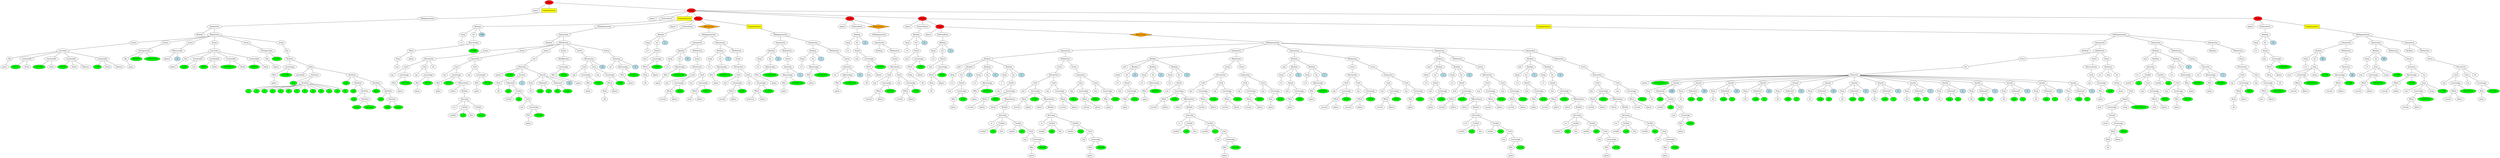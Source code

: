 graph tree{NODE0 [label="Stage" style=filled fillcolor="red"]
NODE0_1 [label="game"]
NODE0 -- NODE0_1
NODE0_2 [label="Computermoves"  style=filled shape=box fillcolor="yellow"]
NODE0_2_2 [label="Multigameaction" ]
NODE0_2_2_0 [label="Gameaction" ]
NODE0_2_2_0_1 [label="Boolean" ]
NODE0_2_2_0 -- NODE0_2_2_0_1
NODE0_2_2_0_2 [label="Multiaction" ]
NODE0_2_2_0_2_0 [label="Action" ]
NODE0_2_2_0_2_0_1 [label="Loccreate" ]
NODE0_2_2_0_2_0_1_2 [label="Obj" ]
NODE0_2_2_0_2_0_1_2_0 [label="game"]
NODE0_2_2_0_2_0_1_2 -- NODE0_2_2_0_2_0_1_2_0
NODE0_2_2_0_2_0_1 -- NODE0_2_2_0_2_0_1_2
NODE0_2_2_0_2_0_1_3 [label="Locationdef" ]
NODE0_2_2_0_2_0_1_3_1 [fillcolor="green" style=filled label="STOCK"]
NODE0_2_2_0_2_0_1_3 -- NODE0_2_2_0_2_0_1_3_1
NODE0_2_2_0_2_0_1_3_2 [label="Stack"]
NODE0_2_2_0_2_0_1_3 -- NODE0_2_2_0_2_0_1_3_2
NODE0_2_2_0_2_0_1 -- NODE0_2_2_0_2_0_1_3
NODE0_2_2_0_2_0_1_4 [label="Locationdef" ]
NODE0_2_2_0_2_0_1_4_1 [fillcolor="green" style=filled label="DISCARD"]
NODE0_2_2_0_2_0_1_4 -- NODE0_2_2_0_2_0_1_4_1
NODE0_2_2_0_2_0_1_4_2 [label="Stack"]
NODE0_2_2_0_2_0_1_4 -- NODE0_2_2_0_2_0_1_4_2
NODE0_2_2_0_2_0_1 -- NODE0_2_2_0_2_0_1_4
NODE0_2_2_0_2_0_1_5 [label="Locationdef" ]
NODE0_2_2_0_2_0_1_5_1 [fillcolor="green" style=filled label="TRUMP"]
NODE0_2_2_0_2_0_1_5 -- NODE0_2_2_0_2_0_1_5_1
NODE0_2_2_0_2_0_1_5_2 [label="Stack"]
NODE0_2_2_0_2_0_1_5 -- NODE0_2_2_0_2_0_1_5_2
NODE0_2_2_0_2_0_1_5_3 [label="Memory"]
NODE0_2_2_0_2_0_1_5 -- NODE0_2_2_0_2_0_1_5_3
NODE0_2_2_0_2_0_1 -- NODE0_2_2_0_2_0_1_5
NODE0_2_2_0_2_0_1_6 [label="Locationdef" ]
NODE0_2_2_0_2_0_1_6_1 [fillcolor="green" style=filled label="LEAD"]
NODE0_2_2_0_2_0_1_6 -- NODE0_2_2_0_2_0_1_6_1
NODE0_2_2_0_2_0_1_6_2 [label="Stack"]
NODE0_2_2_0_2_0_1_6 -- NODE0_2_2_0_2_0_1_6_2
NODE0_2_2_0_2_0_1_6_3 [label="Memory"]
NODE0_2_2_0_2_0_1_6 -- NODE0_2_2_0_2_0_1_6_3
NODE0_2_2_0_2_0_1 -- NODE0_2_2_0_2_0_1_6
NODE0_2_2_0_2_0 -- NODE0_2_2_0_2_0_1
NODE0_2_2_0_2 -- NODE0_2_2_0_2_0
NODE0_2_2_0_2_1 [label="Action" ]
NODE0_2_2_0_2_1_1 [label="Storagecreate" ]
NODE0_2_2_0_2_1_1_2 [label="Obj" ]
NODE0_2_2_0_2_1_1_2_0 [label="game"]
NODE0_2_2_0_2_1_1_2 -- NODE0_2_2_0_2_1_1_2_0
NODE0_2_2_0_2_1_1 -- NODE0_2_2_0_2_1_1_2
NODE0_2_2_0_2_1_1_4 [fillcolor="green" style=filled label="BROKEN"]
NODE0_2_2_0_2_1_1 -- NODE0_2_2_0_2_1_1_4
NODE0_2_2_0_2_1_1_6 [fillcolor="green" style=filled label="PASSINGDIR"]
NODE0_2_2_0_2_1_1 -- NODE0_2_2_0_2_1_1_6
NODE0_2_2_0_2_1 -- NODE0_2_2_0_2_1_1
NODE0_2_2_0_2 -- NODE0_2_2_0_2_1
NODE0_2_2_0_2_2 [label="Action" ]
NODE0_2_2_0_2_2_1 [label="Playercreate" ]
NODE0_2_2_0_2_2_1_1 [label="players"]
NODE0_2_2_0_2_2_1 -- NODE0_2_2_0_2_2_1_1
NODE0_2_2_0_2_2_1_2 [label="4" style=filled fillcolor="lightblue"]
NODE0_2_2_0_2_2_1 -- NODE0_2_2_0_2_2_1_2
NODE0_2_2_0_2_2 -- NODE0_2_2_0_2_2_1
NODE0_2_2_0_2 -- NODE0_2_2_0_2_2
NODE0_2_2_0_2_3 [label="Action" ]
NODE0_2_2_0_2_3_1 [label="Loccreate" ]
NODE0_2_2_0_2_3_1_2 [label="Obj" ]
NODE0_2_2_0_2_3_1_2_0 [label="player"]
NODE0_2_2_0_2_3_1_2 -- NODE0_2_2_0_2_3_1_2_0
NODE0_2_2_0_2_3_1 -- NODE0_2_2_0_2_3_1_2
NODE0_2_2_0_2_3_1_3 [label="Locationdef" ]
NODE0_2_2_0_2_3_1_3_1 [fillcolor="green" style=filled label="HAND"]
NODE0_2_2_0_2_3_1_3 -- NODE0_2_2_0_2_3_1_3_1
NODE0_2_2_0_2_3_1_3_2 [label="List"]
NODE0_2_2_0_2_3_1_3 -- NODE0_2_2_0_2_3_1_3_2
NODE0_2_2_0_2_3_1 -- NODE0_2_2_0_2_3_1_3
NODE0_2_2_0_2_3_1_4 [label="Locationdef" ]
NODE0_2_2_0_2_3_1_4_1 [fillcolor="green" style=filled label="TRICK"]
NODE0_2_2_0_2_3_1_4 -- NODE0_2_2_0_2_3_1_4_1
NODE0_2_2_0_2_3_1_4_2 [label="Stack"]
NODE0_2_2_0_2_3_1_4 -- NODE0_2_2_0_2_3_1_4_2
NODE0_2_2_0_2_3_1 -- NODE0_2_2_0_2_3_1_4
NODE0_2_2_0_2_3_1_5 [label="Locationdef" ]
NODE0_2_2_0_2_3_1_5_1 [fillcolor="green" style=filled label="TRICKSWON"]
NODE0_2_2_0_2_3_1_5 -- NODE0_2_2_0_2_3_1_5_1
NODE0_2_2_0_2_3_1_5_2 [label="Stack"]
NODE0_2_2_0_2_3_1_5 -- NODE0_2_2_0_2_3_1_5_2
NODE0_2_2_0_2_3_1 -- NODE0_2_2_0_2_3_1_5
NODE0_2_2_0_2_3_1_6 [label="Locationdef" ]
NODE0_2_2_0_2_3_1_6_1 [fillcolor="green" style=filled label="PASSED"]
NODE0_2_2_0_2_3_1_6 -- NODE0_2_2_0_2_3_1_6_1
NODE0_2_2_0_2_3_1_6_2 [label="Stack"]
NODE0_2_2_0_2_3_1_6 -- NODE0_2_2_0_2_3_1_6_2
NODE0_2_2_0_2_3_1 -- NODE0_2_2_0_2_3_1_6
NODE0_2_2_0_2_3 -- NODE0_2_2_0_2_3_1
NODE0_2_2_0_2 -- NODE0_2_2_0_2_3
NODE0_2_2_0_2_4 [label="Action" ]
NODE0_2_2_0_2_4_1 [label="Storagecreate" ]
NODE0_2_2_0_2_4_1_2 [label="Obj" ]
NODE0_2_2_0_2_4_1_2_0 [label="player"]
NODE0_2_2_0_2_4_1_2 -- NODE0_2_2_0_2_4_1_2_0
NODE0_2_2_0_2_4_1 -- NODE0_2_2_0_2_4_1_2
NODE0_2_2_0_2_4_1_4 [fillcolor="green" style=filled label="SCORE"]
NODE0_2_2_0_2_4_1 -- NODE0_2_2_0_2_4_1_4
NODE0_2_2_0_2_4 -- NODE0_2_2_0_2_4_1
NODE0_2_2_0_2 -- NODE0_2_2_0_2_4
NODE0_2_2_0_2_5 [label="Action" ]
NODE0_2_2_0_2_5_1 [label="Init" ]
NODE0_2_2_0_2_5_1_1 [label="Deckinit" ]
NODE0_2_2_0_2_5_1_1_0 [label="Locstorage" ]
NODE0_2_2_0_2_5_1_1_0_1 [label="Who" ]
NODE0_2_2_0_2_5_1_1_0_1_0 [label="game"]
NODE0_2_2_0_2_5_1_1_0_1 -- NODE0_2_2_0_2_5_1_1_0_1_0
NODE0_2_2_0_2_5_1_1_0 -- NODE0_2_2_0_2_5_1_1_0_1
NODE0_2_2_0_2_5_1_1_0_3 [fillcolor="green" style=filled label="DISCARD"]
NODE0_2_2_0_2_5_1_1_0 -- NODE0_2_2_0_2_5_1_1_0_3
NODE0_2_2_0_2_5_1_1 -- NODE0_2_2_0_2_5_1_1_0
NODE0_2_2_0_2_5_1_1_1 [label="Deck" ]
NODE0_2_2_0_2_5_1_1_1_1 [label="permdeck"]
NODE0_2_2_0_2_5_1_1_1 -- NODE0_2_2_0_2_5_1_1_1_1
NODE0_2_2_0_2_5_1_1_1_2 [label="Attribute" ]
NODE0_2_2_0_2_5_1_1_1_2_1 [fillcolor="green" style=filled label="rank"]
NODE0_2_2_0_2_5_1_1_1_2 -- NODE0_2_2_0_2_5_1_1_1_2_1
NODE0_2_2_0_2_5_1_1_1_2_2 [label="Attribute" ]
NODE0_2_2_0_2_5_1_1_1_2_2_1 [fillcolor="green" style=filled label="A"]
NODE0_2_2_0_2_5_1_1_1_2_2 -- NODE0_2_2_0_2_5_1_1_1_2_2_1
NODE0_2_2_0_2_5_1_1_1_2_2_3 [fillcolor="green" style=filled label="2"]
NODE0_2_2_0_2_5_1_1_1_2_2 -- NODE0_2_2_0_2_5_1_1_1_2_2_3
NODE0_2_2_0_2_5_1_1_1_2_2_5 [fillcolor="green" style=filled label="3"]
NODE0_2_2_0_2_5_1_1_1_2_2 -- NODE0_2_2_0_2_5_1_1_1_2_2_5
NODE0_2_2_0_2_5_1_1_1_2_2_7 [fillcolor="green" style=filled label="4"]
NODE0_2_2_0_2_5_1_1_1_2_2 -- NODE0_2_2_0_2_5_1_1_1_2_2_7
NODE0_2_2_0_2_5_1_1_1_2_2_9 [fillcolor="green" style=filled label="5"]
NODE0_2_2_0_2_5_1_1_1_2_2 -- NODE0_2_2_0_2_5_1_1_1_2_2_9
NODE0_2_2_0_2_5_1_1_1_2_2_11 [fillcolor="green" style=filled label="6"]
NODE0_2_2_0_2_5_1_1_1_2_2 -- NODE0_2_2_0_2_5_1_1_1_2_2_11
NODE0_2_2_0_2_5_1_1_1_2_2_13 [fillcolor="green" style=filled label="7"]
NODE0_2_2_0_2_5_1_1_1_2_2 -- NODE0_2_2_0_2_5_1_1_1_2_2_13
NODE0_2_2_0_2_5_1_1_1_2_2_15 [fillcolor="green" style=filled label="8"]
NODE0_2_2_0_2_5_1_1_1_2_2 -- NODE0_2_2_0_2_5_1_1_1_2_2_15
NODE0_2_2_0_2_5_1_1_1_2_2_17 [fillcolor="green" style=filled label="9"]
NODE0_2_2_0_2_5_1_1_1_2_2 -- NODE0_2_2_0_2_5_1_1_1_2_2_17
NODE0_2_2_0_2_5_1_1_1_2_2_19 [fillcolor="green" style=filled label="10"]
NODE0_2_2_0_2_5_1_1_1_2_2 -- NODE0_2_2_0_2_5_1_1_1_2_2_19
NODE0_2_2_0_2_5_1_1_1_2_2_21 [fillcolor="green" style=filled label="J"]
NODE0_2_2_0_2_5_1_1_1_2_2 -- NODE0_2_2_0_2_5_1_1_1_2_2_21
NODE0_2_2_0_2_5_1_1_1_2_2_23 [fillcolor="green" style=filled label="Q"]
NODE0_2_2_0_2_5_1_1_1_2_2 -- NODE0_2_2_0_2_5_1_1_1_2_2_23
NODE0_2_2_0_2_5_1_1_1_2_2_25 [fillcolor="green" style=filled label="K"]
NODE0_2_2_0_2_5_1_1_1_2_2 -- NODE0_2_2_0_2_5_1_1_1_2_2_25
NODE0_2_2_0_2_5_1_1_1_2 -- NODE0_2_2_0_2_5_1_1_1_2_2
NODE0_2_2_0_2_5_1_1_1 -- NODE0_2_2_0_2_5_1_1_1_2
NODE0_2_2_0_2_5_1_1_1_3 [label="Attribute" ]
NODE0_2_2_0_2_5_1_1_1_3_1 [fillcolor="green" style=filled label="color"]
NODE0_2_2_0_2_5_1_1_1_3 -- NODE0_2_2_0_2_5_1_1_1_3_1
NODE0_2_2_0_2_5_1_1_1_3_2 [label="Attribute" ]
NODE0_2_2_0_2_5_1_1_1_3_2_1 [fillcolor="green" style=filled label="red"]
NODE0_2_2_0_2_5_1_1_1_3_2 -- NODE0_2_2_0_2_5_1_1_1_3_2_1
NODE0_2_2_0_2_5_1_1_1_3_2_2 [label="Attribute" ]
NODE0_2_2_0_2_5_1_1_1_3_2_2_1 [fillcolor="green" style=filled label="suit"]
NODE0_2_2_0_2_5_1_1_1_3_2_2 -- NODE0_2_2_0_2_5_1_1_1_3_2_2_1
NODE0_2_2_0_2_5_1_1_1_3_2_2_2 [label="Attribute" ]
NODE0_2_2_0_2_5_1_1_1_3_2_2_2_1 [fillcolor="green" style=filled label="hearts"]
NODE0_2_2_0_2_5_1_1_1_3_2_2_2 -- NODE0_2_2_0_2_5_1_1_1_3_2_2_2_1
NODE0_2_2_0_2_5_1_1_1_3_2_2_2_3 [fillcolor="green" style=filled label="diamonds"]
NODE0_2_2_0_2_5_1_1_1_3_2_2_2 -- NODE0_2_2_0_2_5_1_1_1_3_2_2_2_3
NODE0_2_2_0_2_5_1_1_1_3_2_2 -- NODE0_2_2_0_2_5_1_1_1_3_2_2_2
NODE0_2_2_0_2_5_1_1_1_3_2 -- NODE0_2_2_0_2_5_1_1_1_3_2_2
NODE0_2_2_0_2_5_1_1_1_3 -- NODE0_2_2_0_2_5_1_1_1_3_2
NODE0_2_2_0_2_5_1_1_1_3_3 [label="Attribute" ]
NODE0_2_2_0_2_5_1_1_1_3_3_1 [fillcolor="green" style=filled label="black"]
NODE0_2_2_0_2_5_1_1_1_3_3 -- NODE0_2_2_0_2_5_1_1_1_3_3_1
NODE0_2_2_0_2_5_1_1_1_3_3_2 [label="Attribute" ]
NODE0_2_2_0_2_5_1_1_1_3_3_2_1 [fillcolor="green" style=filled label="suit"]
NODE0_2_2_0_2_5_1_1_1_3_3_2 -- NODE0_2_2_0_2_5_1_1_1_3_3_2_1
NODE0_2_2_0_2_5_1_1_1_3_3_2_2 [label="Attribute" ]
NODE0_2_2_0_2_5_1_1_1_3_3_2_2_1 [fillcolor="green" style=filled label="clubs"]
NODE0_2_2_0_2_5_1_1_1_3_3_2_2 -- NODE0_2_2_0_2_5_1_1_1_3_3_2_2_1
NODE0_2_2_0_2_5_1_1_1_3_3_2_2_3 [fillcolor="green" style=filled label="spades"]
NODE0_2_2_0_2_5_1_1_1_3_3_2_2 -- NODE0_2_2_0_2_5_1_1_1_3_3_2_2_3
NODE0_2_2_0_2_5_1_1_1_3_3_2 -- NODE0_2_2_0_2_5_1_1_1_3_3_2_2
NODE0_2_2_0_2_5_1_1_1_3_3 -- NODE0_2_2_0_2_5_1_1_1_3_3_2
NODE0_2_2_0_2_5_1_1_1_3 -- NODE0_2_2_0_2_5_1_1_1_3_3
NODE0_2_2_0_2_5_1_1_1 -- NODE0_2_2_0_2_5_1_1_1_3
NODE0_2_2_0_2_5_1_1 -- NODE0_2_2_0_2_5_1_1_1
NODE0_2_2_0_2_5_1 -- NODE0_2_2_0_2_5_1_1
NODE0_2_2_0_2_5 -- NODE0_2_2_0_2_5_1
NODE0_2_2_0_2 -- NODE0_2_2_0_2_5
NODE0_2_2_0 -- NODE0_2_2_0_2
NODE0_2_2 -- NODE0_2_2_0
NODE0_2 -- NODE0_2_2
NODE0 -- NODE0_2
NODE0_3 [label="Stage"  style=filled fillcolor="red"]
NODE0_3_2 [label="player"]
NODE0_3 -- NODE0_3_2
NODE0_3_3 [label="Endcondition" ]
NODE0_3_3_2 [label="Boolean" ]
NODE0_3_3_2_1 [label="Intop" ]
NODE0_3_3_2_1_0 [label=">="]
NODE0_3_3_2_1 -- NODE0_3_3_2_1_0
NODE0_3_3_2 -- NODE0_3_3_2_1
NODE0_3_3_2_2 [label="Int" ]
NODE0_3_3_2_2_0 [label="Rawstorage" ]
NODE0_3_3_2_2_0_1 [label="Who2" ]
NODE0_3_3_2_2_0_1_1 [label="Posq" ]
NODE0_3_3_2_2_0_1_1_0 [label="any"]
NODE0_3_3_2_2_0_1_1 -- NODE0_3_3_2_2_0_1_1_0
NODE0_3_3_2_2_0_1 -- NODE0_3_3_2_2_0_1_1
NODE0_3_3_2_2_0_1_2 [label="player"]
NODE0_3_3_2_2_0_1 -- NODE0_3_3_2_2_0_1_2
NODE0_3_3_2_2_0 -- NODE0_3_3_2_2_0_1
NODE0_3_3_2_2_0_3 [fillcolor="green" style=filled label="SCORE"]
NODE0_3_3_2_2_0 -- NODE0_3_3_2_2_0_3
NODE0_3_3_2_2 -- NODE0_3_3_2_2_0
NODE0_3_3_2 -- NODE0_3_3_2_2
NODE0_3_3_2_3 [label="100" style=filled fillcolor="lightblue"]
NODE0_3_3_2 -- NODE0_3_3_2_3
NODE0_3_3 -- NODE0_3_3_2
NODE0_3 -- NODE0_3_3
NODE0_3_4 [label="Computermoves"  style=filled shape=box fillcolor="yellow"]
NODE0_3_4_2 [label="Multigameaction" ]
NODE0_3_4_2_0 [label="Gameaction" ]
NODE0_3_4_2_0_1 [label="Boolean" ]
NODE0_3_4_2_0 -- NODE0_3_4_2_0_1
NODE0_3_4_2_0_2 [label="Multiaction" ]
NODE0_3_4_2_0_2_0 [label="Action" ]
NODE0_3_4_2_0_2_0_1 [label="Moveaction" ]
NODE0_3_4_2_0_2_0_1_1 [label="Card" ]
NODE0_3_4_2_0_2_0_1_1_1 [label="top"]
NODE0_3_4_2_0_2_0_1_1 -- NODE0_3_4_2_0_2_0_1_1_1
NODE0_3_4_2_0_2_0_1_1_2 [label="Locstorage" ]
NODE0_3_4_2_0_2_0_1_1_2_1 [label="Who" ]
NODE0_3_4_2_0_2_0_1_1_2_1_0 [label="game"]
NODE0_3_4_2_0_2_0_1_1_2_1 -- NODE0_3_4_2_0_2_0_1_1_2_1_0
NODE0_3_4_2_0_2_0_1_1_2 -- NODE0_3_4_2_0_2_0_1_1_2_1
NODE0_3_4_2_0_2_0_1_1_2_3 [fillcolor="green" style=filled label="DISCARD"]
NODE0_3_4_2_0_2_0_1_1_2 -- NODE0_3_4_2_0_2_0_1_1_2_3
NODE0_3_4_2_0_2_0_1_1 -- NODE0_3_4_2_0_2_0_1_1_2
NODE0_3_4_2_0_2_0_1 -- NODE0_3_4_2_0_2_0_1_1
NODE0_3_4_2_0_2_0_1_2 [label="Card" ]
NODE0_3_4_2_0_2_0_1_2_1 [label="top"]
NODE0_3_4_2_0_2_0_1_2 -- NODE0_3_4_2_0_2_0_1_2_1
NODE0_3_4_2_0_2_0_1_2_2 [label="Locstorage" ]
NODE0_3_4_2_0_2_0_1_2_2_1 [label="Who" ]
NODE0_3_4_2_0_2_0_1_2_2_1_0 [label="game"]
NODE0_3_4_2_0_2_0_1_2_2_1 -- NODE0_3_4_2_0_2_0_1_2_2_1_0
NODE0_3_4_2_0_2_0_1_2_2 -- NODE0_3_4_2_0_2_0_1_2_2_1
NODE0_3_4_2_0_2_0_1_2_2_3 [fillcolor="green" style=filled label="STOCK"]
NODE0_3_4_2_0_2_0_1_2_2 -- NODE0_3_4_2_0_2_0_1_2_2_3
NODE0_3_4_2_0_2_0_1_2 -- NODE0_3_4_2_0_2_0_1_2_2
NODE0_3_4_2_0_2_0_1 -- NODE0_3_4_2_0_2_0_1_2
NODE0_3_4_2_0_2_0_1_3 [label="all"]
NODE0_3_4_2_0_2_0_1 -- NODE0_3_4_2_0_2_0_1_3
NODE0_3_4_2_0_2_0 -- NODE0_3_4_2_0_2_0_1
NODE0_3_4_2_0_2 -- NODE0_3_4_2_0_2_0
NODE0_3_4_2_0_2_1 [label="Action" ]
NODE0_3_4_2_0_2_1_1 [label="Copyaction" ]
NODE0_3_4_2_0_2_1_1_1 [label="Card" ]
NODE0_3_4_2_0_2_1_1_1_1 [label="top"]
NODE0_3_4_2_0_2_1_1_1 -- NODE0_3_4_2_0_2_1_1_1_1
NODE0_3_4_2_0_2_1_1_1_2 [label="Locstorage" ]
NODE0_3_4_2_0_2_1_1_1_2_1 [label="Who" ]
NODE0_3_4_2_0_2_1_1_1_2_1_0 [label="game"]
NODE0_3_4_2_0_2_1_1_1_2_1 -- NODE0_3_4_2_0_2_1_1_1_2_1_0
NODE0_3_4_2_0_2_1_1_1_2 -- NODE0_3_4_2_0_2_1_1_1_2_1
NODE0_3_4_2_0_2_1_1_1_2_3 [fillcolor="green" style=filled label="STOCK"]
NODE0_3_4_2_0_2_1_1_1_2 -- NODE0_3_4_2_0_2_1_1_1_2_3
NODE0_3_4_2_0_2_1_1_1_2_4 [label="Whereclause" ]
NODE0_3_4_2_0_2_1_1_1_2_4_0 [label="where"]
NODE0_3_4_2_0_2_1_1_1_2_4 -- NODE0_3_4_2_0_2_1_1_1_2_4_0
NODE0_3_4_2_0_2_1_1_1_2_4_1 [label="Boolatt" ]
NODE0_3_4_2_0_2_1_1_1_2_4_1_1 [label="Attrcomp" ]
NODE0_3_4_2_0_2_1_1_1_2_4_1_1_0 [label="=="]
NODE0_3_4_2_0_2_1_1_1_2_4_1_1 -- NODE0_3_4_2_0_2_1_1_1_2_4_1_1_0
NODE0_3_4_2_0_2_1_1_1_2_4_1_1_1 [label="Cardatt" ]
NODE0_3_4_2_0_2_1_1_1_2_4_1_1_1_1 [label="cardatt"]
NODE0_3_4_2_0_2_1_1_1_2_4_1_1_1 -- NODE0_3_4_2_0_2_1_1_1_2_4_1_1_1_1
NODE0_3_4_2_0_2_1_1_1_2_4_1_1_1_2 [fillcolor="green" style=filled label="suit"]
NODE0_3_4_2_0_2_1_1_1_2_4_1_1_1 -- NODE0_3_4_2_0_2_1_1_1_2_4_1_1_1_2
NODE0_3_4_2_0_2_1_1_1_2_4_1_1_1_3 [label="this"]
NODE0_3_4_2_0_2_1_1_1_2_4_1_1_1 -- NODE0_3_4_2_0_2_1_1_1_2_4_1_1_1_3
NODE0_3_4_2_0_2_1_1_1_2_4_1_1 -- NODE0_3_4_2_0_2_1_1_1_2_4_1_1_1
NODE0_3_4_2_0_2_1_1_1_2_4_1_1_2 [label="Cardatt" ]
NODE0_3_4_2_0_2_1_1_1_2_4_1_1_2_0 [fillcolor="green" style=filled label="hearts"]
NODE0_3_4_2_0_2_1_1_1_2_4_1_1_2 -- NODE0_3_4_2_0_2_1_1_1_2_4_1_1_2_0
NODE0_3_4_2_0_2_1_1_1_2_4_1_1 -- NODE0_3_4_2_0_2_1_1_1_2_4_1_1_2
NODE0_3_4_2_0_2_1_1_1_2_4_1 -- NODE0_3_4_2_0_2_1_1_1_2_4_1_1
NODE0_3_4_2_0_2_1_1_1_2_4 -- NODE0_3_4_2_0_2_1_1_1_2_4_1
NODE0_3_4_2_0_2_1_1_1_2 -- NODE0_3_4_2_0_2_1_1_1_2_4
NODE0_3_4_2_0_2_1_1_1 -- NODE0_3_4_2_0_2_1_1_1_2
NODE0_3_4_2_0_2_1_1 -- NODE0_3_4_2_0_2_1_1_1
NODE0_3_4_2_0_2_1_1_2 [label="Card" ]
NODE0_3_4_2_0_2_1_1_2_1 [label="top"]
NODE0_3_4_2_0_2_1_1_2 -- NODE0_3_4_2_0_2_1_1_2_1
NODE0_3_4_2_0_2_1_1_2_2 [label="Locstorage" ]
NODE0_3_4_2_0_2_1_1_2_2_1 [label="Who" ]
NODE0_3_4_2_0_2_1_1_2_2_1_0 [label="game"]
NODE0_3_4_2_0_2_1_1_2_2_1 -- NODE0_3_4_2_0_2_1_1_2_2_1_0
NODE0_3_4_2_0_2_1_1_2_2 -- NODE0_3_4_2_0_2_1_1_2_2_1
NODE0_3_4_2_0_2_1_1_2_2_3 [fillcolor="green" style=filled label="TRUMP"]
NODE0_3_4_2_0_2_1_1_2_2 -- NODE0_3_4_2_0_2_1_1_2_2_3
NODE0_3_4_2_0_2_1_1_2 -- NODE0_3_4_2_0_2_1_1_2_2
NODE0_3_4_2_0_2_1_1 -- NODE0_3_4_2_0_2_1_1_2
NODE0_3_4_2_0_2_1 -- NODE0_3_4_2_0_2_1_1
NODE0_3_4_2_0_2 -- NODE0_3_4_2_0_2_1
NODE0_3_4_2_0_2_2 [label="Action" ]
NODE0_3_4_2_0_2_2_1 [label="Init" ]
NODE0_3_4_2_0_2_2_1_1 [label="Pointsinit" ]
NODE0_3_4_2_0_2_2_1_1_0 [label="points"]
NODE0_3_4_2_0_2_2_1_1 -- NODE0_3_4_2_0_2_2_1_1_0
NODE0_3_4_2_0_2_2_1_1_1 [fillcolor="green" style=filled label="SCORE"]
NODE0_3_4_2_0_2_2_1_1 -- NODE0_3_4_2_0_2_2_1_1_1
NODE0_3_4_2_0_2_2_1_1_3 [label="Awards" ]
NODE0_3_4_2_0_2_2_1_1_3_1 [label="Posq" ]
NODE0_3_4_2_0_2_2_1_1_3_1_0 [label="all"]
NODE0_3_4_2_0_2_2_1_1_3_1 -- NODE0_3_4_2_0_2_2_1_1_3_1_0
NODE0_3_4_2_0_2_2_1_1_3 -- NODE0_3_4_2_0_2_2_1_1_3_1
NODE0_3_4_2_0_2_2_1_1_3_2 [label="Subaward" ]
NODE0_3_4_2_0_2_2_1_1_3_2_1 [fillcolor="green" style=filled label="suit"]
NODE0_3_4_2_0_2_2_1_1_3_2 -- NODE0_3_4_2_0_2_2_1_1_3_2_1
NODE0_3_4_2_0_2_2_1_1_3_2_2 [label="Cardatt" ]
NODE0_3_4_2_0_2_2_1_1_3_2_2_1 [label="cardatt"]
NODE0_3_4_2_0_2_2_1_1_3_2_2 -- NODE0_3_4_2_0_2_2_1_1_3_2_2_1
NODE0_3_4_2_0_2_2_1_1_3_2_2_2 [fillcolor="green" style=filled label="suit"]
NODE0_3_4_2_0_2_2_1_1_3_2_2 -- NODE0_3_4_2_0_2_2_1_1_3_2_2_2
NODE0_3_4_2_0_2_2_1_1_3_2_2_3 [label="Card" ]
NODE0_3_4_2_0_2_2_1_1_3_2_2_3_1 [label="top"]
NODE0_3_4_2_0_2_2_1_1_3_2_2_3 -- NODE0_3_4_2_0_2_2_1_1_3_2_2_3_1
NODE0_3_4_2_0_2_2_1_1_3_2_2_3_2 [label="Locstorage" ]
NODE0_3_4_2_0_2_2_1_1_3_2_2_3_2_1 [label="Who" ]
NODE0_3_4_2_0_2_2_1_1_3_2_2_3_2_1_0 [label="game"]
NODE0_3_4_2_0_2_2_1_1_3_2_2_3_2_1 -- NODE0_3_4_2_0_2_2_1_1_3_2_2_3_2_1_0
NODE0_3_4_2_0_2_2_1_1_3_2_2_3_2 -- NODE0_3_4_2_0_2_2_1_1_3_2_2_3_2_1
NODE0_3_4_2_0_2_2_1_1_3_2_2_3_2_3 [fillcolor="green" style=filled label="TRUMP"]
NODE0_3_4_2_0_2_2_1_1_3_2_2_3_2 -- NODE0_3_4_2_0_2_2_1_1_3_2_2_3_2_3
NODE0_3_4_2_0_2_2_1_1_3_2_2_3 -- NODE0_3_4_2_0_2_2_1_1_3_2_2_3_2
NODE0_3_4_2_0_2_2_1_1_3_2_2 -- NODE0_3_4_2_0_2_2_1_1_3_2_2_3
NODE0_3_4_2_0_2_2_1_1_3_2 -- NODE0_3_4_2_0_2_2_1_1_3_2_2
NODE0_3_4_2_0_2_2_1_1_3 -- NODE0_3_4_2_0_2_2_1_1_3_2
NODE0_3_4_2_0_2_2_1_1_3_3 [label="1" style=filled fillcolor="lightblue"]
NODE0_3_4_2_0_2_2_1_1_3 -- NODE0_3_4_2_0_2_2_1_1_3_3
NODE0_3_4_2_0_2_2_1_1 -- NODE0_3_4_2_0_2_2_1_1_3
NODE0_3_4_2_0_2_2_1_1_4 [label="Awards" ]
NODE0_3_4_2_0_2_2_1_1_4_1 [label="Posq" ]
NODE0_3_4_2_0_2_2_1_1_4_1_0 [label="all"]
NODE0_3_4_2_0_2_2_1_1_4_1 -- NODE0_3_4_2_0_2_2_1_1_4_1_0
NODE0_3_4_2_0_2_2_1_1_4 -- NODE0_3_4_2_0_2_2_1_1_4_1
NODE0_3_4_2_0_2_2_1_1_4_2 [label="Subaward" ]
NODE0_3_4_2_0_2_2_1_1_4_2_1 [fillcolor="green" style=filled label="rank"]
NODE0_3_4_2_0_2_2_1_1_4_2 -- NODE0_3_4_2_0_2_2_1_1_4_2_1
NODE0_3_4_2_0_2_2_1_1_4_2_3 [fillcolor="green" style=filled label="Q"]
NODE0_3_4_2_0_2_2_1_1_4_2 -- NODE0_3_4_2_0_2_2_1_1_4_2_3
NODE0_3_4_2_0_2_2_1_1_4 -- NODE0_3_4_2_0_2_2_1_1_4_2
NODE0_3_4_2_0_2_2_1_1_4_3 [label="Subaward" ]
NODE0_3_4_2_0_2_2_1_1_4_3_1 [fillcolor="green" style=filled label="suit"]
NODE0_3_4_2_0_2_2_1_1_4_3 -- NODE0_3_4_2_0_2_2_1_1_4_3_1
NODE0_3_4_2_0_2_2_1_1_4_3_3 [fillcolor="green" style=filled label="spades"]
NODE0_3_4_2_0_2_2_1_1_4_3 -- NODE0_3_4_2_0_2_2_1_1_4_3_3
NODE0_3_4_2_0_2_2_1_1_4 -- NODE0_3_4_2_0_2_2_1_1_4_3
NODE0_3_4_2_0_2_2_1_1_4_4 [label="13" style=filled fillcolor="lightblue"]
NODE0_3_4_2_0_2_2_1_1_4 -- NODE0_3_4_2_0_2_2_1_1_4_4
NODE0_3_4_2_0_2_2_1_1 -- NODE0_3_4_2_0_2_2_1_1_4
NODE0_3_4_2_0_2_2_1 -- NODE0_3_4_2_0_2_2_1_1
NODE0_3_4_2_0_2_2 -- NODE0_3_4_2_0_2_2_1
NODE0_3_4_2_0_2 -- NODE0_3_4_2_0_2_2
NODE0_3_4_2_0_2_3 [label="Action" ]
NODE0_3_4_2_0_2_3_1 [label="Shuffleaction" ]
NODE0_3_4_2_0_2_3_1_1 [label="Locstorage" ]
NODE0_3_4_2_0_2_3_1_1_1 [label="Who" ]
NODE0_3_4_2_0_2_3_1_1_1_0 [label="game"]
NODE0_3_4_2_0_2_3_1_1_1 -- NODE0_3_4_2_0_2_3_1_1_1_0
NODE0_3_4_2_0_2_3_1_1 -- NODE0_3_4_2_0_2_3_1_1_1
NODE0_3_4_2_0_2_3_1_1_3 [fillcolor="green" style=filled label="STOCK"]
NODE0_3_4_2_0_2_3_1_1 -- NODE0_3_4_2_0_2_3_1_1_3
NODE0_3_4_2_0_2_3_1 -- NODE0_3_4_2_0_2_3_1_1
NODE0_3_4_2_0_2_3 -- NODE0_3_4_2_0_2_3_1
NODE0_3_4_2_0_2 -- NODE0_3_4_2_0_2_3
NODE0_3_4_2_0_2_4 [label="Action" ]
NODE0_3_4_2_0_2_4_1 [label="Moveaction" ]
NODE0_3_4_2_0_2_4_1_1 [label="Card" ]
NODE0_3_4_2_0_2_4_1_1_1 [label="top"]
NODE0_3_4_2_0_2_4_1_1 -- NODE0_3_4_2_0_2_4_1_1_1
NODE0_3_4_2_0_2_4_1_1_2 [label="Locstorage" ]
NODE0_3_4_2_0_2_4_1_1_2_1 [label="Who" ]
NODE0_3_4_2_0_2_4_1_1_2_1_0 [label="game"]
NODE0_3_4_2_0_2_4_1_1_2_1 -- NODE0_3_4_2_0_2_4_1_1_2_1_0
NODE0_3_4_2_0_2_4_1_1_2 -- NODE0_3_4_2_0_2_4_1_1_2_1
NODE0_3_4_2_0_2_4_1_1_2_3 [fillcolor="green" style=filled label="STOCK"]
NODE0_3_4_2_0_2_4_1_1_2 -- NODE0_3_4_2_0_2_4_1_1_2_3
NODE0_3_4_2_0_2_4_1_1 -- NODE0_3_4_2_0_2_4_1_1_2
NODE0_3_4_2_0_2_4_1 -- NODE0_3_4_2_0_2_4_1_1
NODE0_3_4_2_0_2_4_1_2 [label="Card" ]
NODE0_3_4_2_0_2_4_1_2_1 [label="top"]
NODE0_3_4_2_0_2_4_1_2 -- NODE0_3_4_2_0_2_4_1_2_1
NODE0_3_4_2_0_2_4_1_2_2 [label="Locstorage" ]
NODE0_3_4_2_0_2_4_1_2_2_1 [label="Who2" ]
NODE0_3_4_2_0_2_4_1_2_2_1_1 [label="Posq" ]
NODE0_3_4_2_0_2_4_1_2_2_1_1_0 [label="all"]
NODE0_3_4_2_0_2_4_1_2_2_1_1 -- NODE0_3_4_2_0_2_4_1_2_2_1_1_0
NODE0_3_4_2_0_2_4_1_2_2_1 -- NODE0_3_4_2_0_2_4_1_2_2_1_1
NODE0_3_4_2_0_2_4_1_2_2_1_2 [label="player"]
NODE0_3_4_2_0_2_4_1_2_2_1 -- NODE0_3_4_2_0_2_4_1_2_2_1_2
NODE0_3_4_2_0_2_4_1_2_2 -- NODE0_3_4_2_0_2_4_1_2_2_1
NODE0_3_4_2_0_2_4_1_2_2_3 [fillcolor="green" style=filled label="HAND"]
NODE0_3_4_2_0_2_4_1_2_2 -- NODE0_3_4_2_0_2_4_1_2_2_3
NODE0_3_4_2_0_2_4_1_2 -- NODE0_3_4_2_0_2_4_1_2_2
NODE0_3_4_2_0_2_4_1 -- NODE0_3_4_2_0_2_4_1_2
NODE0_3_4_2_0_2_4_1_3 [label="13" style=filled fillcolor="lightblue"]
NODE0_3_4_2_0_2_4_1 -- NODE0_3_4_2_0_2_4_1_3
NODE0_3_4_2_0_2_4 -- NODE0_3_4_2_0_2_4_1
NODE0_3_4_2_0_2 -- NODE0_3_4_2_0_2_4
NODE0_3_4_2_0_2_5 [label="Action" ]
NODE0_3_4_2_0_2_5_1 [label="Setaction" ]
NODE0_3_4_2_0_2_5_1_0 [label="set"]
NODE0_3_4_2_0_2_5_1 -- NODE0_3_4_2_0_2_5_1_0
NODE0_3_4_2_0_2_5_1_1 [label="Rawstorage" ]
NODE0_3_4_2_0_2_5_1_1_1 [label="Who" ]
NODE0_3_4_2_0_2_5_1_1_1_0 [label="game"]
NODE0_3_4_2_0_2_5_1_1_1 -- NODE0_3_4_2_0_2_5_1_1_1_0
NODE0_3_4_2_0_2_5_1_1 -- NODE0_3_4_2_0_2_5_1_1_1
NODE0_3_4_2_0_2_5_1_1_3 [fillcolor="green" style=filled label="BROKEN"]
NODE0_3_4_2_0_2_5_1_1 -- NODE0_3_4_2_0_2_5_1_1_3
NODE0_3_4_2_0_2_5_1 -- NODE0_3_4_2_0_2_5_1_1
NODE0_3_4_2_0_2_5_1_2 [label="0" style=filled fillcolor="lightblue"]
NODE0_3_4_2_0_2_5_1 -- NODE0_3_4_2_0_2_5_1_2
NODE0_3_4_2_0_2_5 -- NODE0_3_4_2_0_2_5_1
NODE0_3_4_2_0_2 -- NODE0_3_4_2_0_2_5
NODE0_3_4_2_0 -- NODE0_3_4_2_0_2
NODE0_3_4_2 -- NODE0_3_4_2_0
NODE0_3_4 -- NODE0_3_4_2
NODE0_3 -- NODE0_3_4
NODE0_3_5 [label="Stage"  style=filled fillcolor="red"]
NODE0_3_5_2 [label="player"]
NODE0_3_5 -- NODE0_3_5_2
NODE0_3_5_3 [label="Endcondition" ]
NODE0_3_5_3_2 [label="Boolean" ]
NODE0_3_5_3_2_1 [label="Intop" ]
NODE0_3_5_3_2_1_0 [label="=="]
NODE0_3_5_3_2_1 -- NODE0_3_5_3_2_1_0
NODE0_3_5_3_2 -- NODE0_3_5_3_2_1
NODE0_3_5_3_2_2 [label="Int" ]
NODE0_3_5_3_2_2_0 [label="Sizeof" ]
NODE0_3_5_3_2_2_0_1 [label="size"]
NODE0_3_5_3_2_2_0 -- NODE0_3_5_3_2_2_0_1
NODE0_3_5_3_2_2_0_2 [label="Locstorage" ]
NODE0_3_5_3_2_2_0_2_1 [label="Who2" ]
NODE0_3_5_3_2_2_0_2_1_1 [label="Posq" ]
NODE0_3_5_3_2_2_0_2_1_1_0 [label="all"]
NODE0_3_5_3_2_2_0_2_1_1 -- NODE0_3_5_3_2_2_0_2_1_1_0
NODE0_3_5_3_2_2_0_2_1 -- NODE0_3_5_3_2_2_0_2_1_1
NODE0_3_5_3_2_2_0_2_1_2 [label="player"]
NODE0_3_5_3_2_2_0_2_1 -- NODE0_3_5_3_2_2_0_2_1_2
NODE0_3_5_3_2_2_0_2 -- NODE0_3_5_3_2_2_0_2_1
NODE0_3_5_3_2_2_0_2_3 [fillcolor="green" style=filled label="PASSED"]
NODE0_3_5_3_2_2_0_2 -- NODE0_3_5_3_2_2_0_2_3
NODE0_3_5_3_2_2_0 -- NODE0_3_5_3_2_2_0_2
NODE0_3_5_3_2_2 -- NODE0_3_5_3_2_2_0
NODE0_3_5_3_2 -- NODE0_3_5_3_2_2
NODE0_3_5_3_2_3 [label="2" style=filled fillcolor="lightblue"]
NODE0_3_5_3_2 -- NODE0_3_5_3_2_3
NODE0_3_5_3 -- NODE0_3_5_3_2
NODE0_3_5 -- NODE0_3_5_3
NODE0_3_5_4 [label="Playermoves"  style=filled shape=diamond fillcolor="orange"]
NODE0_3_5_4_2 [label="Multigameaction" ]
NODE0_3_5_4_2_0 [label="Gameaction" ]
NODE0_3_5_4_2_0_1 [label="Boolean" ]
NODE0_3_5_4_2_0_1_1 [label="Intop" ]
NODE0_3_5_4_2_0_1_1_0 [label="=="]
NODE0_3_5_4_2_0_1_1 -- NODE0_3_5_4_2_0_1_1_0
NODE0_3_5_4_2_0_1 -- NODE0_3_5_4_2_0_1_1
NODE0_3_5_4_2_0_1_2 [label="Int" ]
NODE0_3_5_4_2_0_1_2_0 [label="Rawstorage" ]
NODE0_3_5_4_2_0_1_2_0_1 [label="Who" ]
NODE0_3_5_4_2_0_1_2_0_1_0 [label="game"]
NODE0_3_5_4_2_0_1_2_0_1 -- NODE0_3_5_4_2_0_1_2_0_1_0
NODE0_3_5_4_2_0_1_2_0 -- NODE0_3_5_4_2_0_1_2_0_1
NODE0_3_5_4_2_0_1_2_0_3 [fillcolor="green" style=filled label="PASSINGDIR"]
NODE0_3_5_4_2_0_1_2_0 -- NODE0_3_5_4_2_0_1_2_0_3
NODE0_3_5_4_2_0_1_2 -- NODE0_3_5_4_2_0_1_2_0
NODE0_3_5_4_2_0_1 -- NODE0_3_5_4_2_0_1_2
NODE0_3_5_4_2_0_1_3 [label="0" style=filled fillcolor="lightblue"]
NODE0_3_5_4_2_0_1 -- NODE0_3_5_4_2_0_1_3
NODE0_3_5_4_2_0 -- NODE0_3_5_4_2_0_1
NODE0_3_5_4_2_0_2 [label="Multiaction" ]
NODE0_3_5_4_2_0_2_0 [label="Action" ]
NODE0_3_5_4_2_0_2_0_1 [label="Moveaction" ]
NODE0_3_5_4_2_0_2_0_1_1 [label="Card" ]
NODE0_3_5_4_2_0_2_0_1_1_1 [label="any"]
NODE0_3_5_4_2_0_2_0_1_1 -- NODE0_3_5_4_2_0_2_0_1_1_1
NODE0_3_5_4_2_0_2_0_1_1_2 [label="Locstorage" ]
NODE0_3_5_4_2_0_2_0_1_1_2_1 [label="Who2" ]
NODE0_3_5_4_2_0_2_0_1_1_2_1_1 [label="current"]
NODE0_3_5_4_2_0_2_0_1_1_2_1 -- NODE0_3_5_4_2_0_2_0_1_1_2_1_1
NODE0_3_5_4_2_0_2_0_1_1_2_1_2 [label="player"]
NODE0_3_5_4_2_0_2_0_1_1_2_1 -- NODE0_3_5_4_2_0_2_0_1_1_2_1_2
NODE0_3_5_4_2_0_2_0_1_1_2 -- NODE0_3_5_4_2_0_2_0_1_1_2_1
NODE0_3_5_4_2_0_2_0_1_1_2_3 [fillcolor="green" style=filled label="HAND"]
NODE0_3_5_4_2_0_2_0_1_1_2 -- NODE0_3_5_4_2_0_2_0_1_1_2_3
NODE0_3_5_4_2_0_2_0_1_1 -- NODE0_3_5_4_2_0_2_0_1_1_2
NODE0_3_5_4_2_0_2_0_1 -- NODE0_3_5_4_2_0_2_0_1_1
NODE0_3_5_4_2_0_2_0_1_2 [label="Card" ]
NODE0_3_5_4_2_0_2_0_1_2_1 [label="top"]
NODE0_3_5_4_2_0_2_0_1_2 -- NODE0_3_5_4_2_0_2_0_1_2_1
NODE0_3_5_4_2_0_2_0_1_2_2 [label="Locstorage" ]
NODE0_3_5_4_2_0_2_0_1_2_2_1 [label="Who2" ]
NODE0_3_5_4_2_0_2_0_1_2_2_1_1 [label="next"]
NODE0_3_5_4_2_0_2_0_1_2_2_1 -- NODE0_3_5_4_2_0_2_0_1_2_2_1_1
NODE0_3_5_4_2_0_2_0_1_2_2_1_2 [label="player"]
NODE0_3_5_4_2_0_2_0_1_2_2_1 -- NODE0_3_5_4_2_0_2_0_1_2_2_1_2
NODE0_3_5_4_2_0_2_0_1_2_2 -- NODE0_3_5_4_2_0_2_0_1_2_2_1
NODE0_3_5_4_2_0_2_0_1_2_2_3 [fillcolor="green" style=filled label="PASSED"]
NODE0_3_5_4_2_0_2_0_1_2_2 -- NODE0_3_5_4_2_0_2_0_1_2_2_3
NODE0_3_5_4_2_0_2_0_1_2 -- NODE0_3_5_4_2_0_2_0_1_2_2
NODE0_3_5_4_2_0_2_0_1 -- NODE0_3_5_4_2_0_2_0_1_2
NODE0_3_5_4_2_0_2_0 -- NODE0_3_5_4_2_0_2_0_1
NODE0_3_5_4_2_0_2 -- NODE0_3_5_4_2_0_2_0
NODE0_3_5_4_2_0 -- NODE0_3_5_4_2_0_2
NODE0_3_5_4_2 -- NODE0_3_5_4_2_0
NODE0_3_5_4_2_1 [label="Gameaction" ]
NODE0_3_5_4_2_1_1 [label="Boolean" ]
NODE0_3_5_4_2_1_1_1 [label="Intop" ]
NODE0_3_5_4_2_1_1_1_0 [label="=="]
NODE0_3_5_4_2_1_1_1 -- NODE0_3_5_4_2_1_1_1_0
NODE0_3_5_4_2_1_1 -- NODE0_3_5_4_2_1_1_1
NODE0_3_5_4_2_1_1_2 [label="Int" ]
NODE0_3_5_4_2_1_1_2_0 [label="Rawstorage" ]
NODE0_3_5_4_2_1_1_2_0_1 [label="Who" ]
NODE0_3_5_4_2_1_1_2_0_1_0 [label="game"]
NODE0_3_5_4_2_1_1_2_0_1 -- NODE0_3_5_4_2_1_1_2_0_1_0
NODE0_3_5_4_2_1_1_2_0 -- NODE0_3_5_4_2_1_1_2_0_1
NODE0_3_5_4_2_1_1_2_0_3 [fillcolor="green" style=filled label="PASSINGDIR"]
NODE0_3_5_4_2_1_1_2_0 -- NODE0_3_5_4_2_1_1_2_0_3
NODE0_3_5_4_2_1_1_2 -- NODE0_3_5_4_2_1_1_2_0
NODE0_3_5_4_2_1_1 -- NODE0_3_5_4_2_1_1_2
NODE0_3_5_4_2_1_1_3 [label="1" style=filled fillcolor="lightblue"]
NODE0_3_5_4_2_1_1 -- NODE0_3_5_4_2_1_1_3
NODE0_3_5_4_2_1 -- NODE0_3_5_4_2_1_1
NODE0_3_5_4_2_1_2 [label="Multiaction" ]
NODE0_3_5_4_2_1_2_0 [label="Action" ]
NODE0_3_5_4_2_1_2_0_1 [label="Moveaction" ]
NODE0_3_5_4_2_1_2_0_1_1 [label="Card" ]
NODE0_3_5_4_2_1_2_0_1_1_1 [label="any"]
NODE0_3_5_4_2_1_2_0_1_1 -- NODE0_3_5_4_2_1_2_0_1_1_1
NODE0_3_5_4_2_1_2_0_1_1_2 [label="Locstorage" ]
NODE0_3_5_4_2_1_2_0_1_1_2_1 [label="Who2" ]
NODE0_3_5_4_2_1_2_0_1_1_2_1_1 [label="current"]
NODE0_3_5_4_2_1_2_0_1_1_2_1 -- NODE0_3_5_4_2_1_2_0_1_1_2_1_1
NODE0_3_5_4_2_1_2_0_1_1_2_1_2 [label="player"]
NODE0_3_5_4_2_1_2_0_1_1_2_1 -- NODE0_3_5_4_2_1_2_0_1_1_2_1_2
NODE0_3_5_4_2_1_2_0_1_1_2 -- NODE0_3_5_4_2_1_2_0_1_1_2_1
NODE0_3_5_4_2_1_2_0_1_1_2_3 [fillcolor="green" style=filled label="HAND"]
NODE0_3_5_4_2_1_2_0_1_1_2 -- NODE0_3_5_4_2_1_2_0_1_1_2_3
NODE0_3_5_4_2_1_2_0_1_1 -- NODE0_3_5_4_2_1_2_0_1_1_2
NODE0_3_5_4_2_1_2_0_1 -- NODE0_3_5_4_2_1_2_0_1_1
NODE0_3_5_4_2_1_2_0_1_2 [label="Card" ]
NODE0_3_5_4_2_1_2_0_1_2_1 [label="top"]
NODE0_3_5_4_2_1_2_0_1_2 -- NODE0_3_5_4_2_1_2_0_1_2_1
NODE0_3_5_4_2_1_2_0_1_2_2 [label="Locstorage" ]
NODE0_3_5_4_2_1_2_0_1_2_2_1 [label="Who2" ]
NODE0_3_5_4_2_1_2_0_1_2_2_1_1 [label="previous"]
NODE0_3_5_4_2_1_2_0_1_2_2_1 -- NODE0_3_5_4_2_1_2_0_1_2_2_1_1
NODE0_3_5_4_2_1_2_0_1_2_2_1_2 [label="player"]
NODE0_3_5_4_2_1_2_0_1_2_2_1 -- NODE0_3_5_4_2_1_2_0_1_2_2_1_2
NODE0_3_5_4_2_1_2_0_1_2_2 -- NODE0_3_5_4_2_1_2_0_1_2_2_1
NODE0_3_5_4_2_1_2_0_1_2_2_3 [fillcolor="green" style=filled label="PASSED"]
NODE0_3_5_4_2_1_2_0_1_2_2 -- NODE0_3_5_4_2_1_2_0_1_2_2_3
NODE0_3_5_4_2_1_2_0_1_2 -- NODE0_3_5_4_2_1_2_0_1_2_2
NODE0_3_5_4_2_1_2_0_1 -- NODE0_3_5_4_2_1_2_0_1_2
NODE0_3_5_4_2_1_2_0 -- NODE0_3_5_4_2_1_2_0_1
NODE0_3_5_4_2_1_2 -- NODE0_3_5_4_2_1_2_0
NODE0_3_5_4_2_1 -- NODE0_3_5_4_2_1_2
NODE0_3_5_4_2 -- NODE0_3_5_4_2_1
NODE0_3_5_4 -- NODE0_3_5_4_2
NODE0_3_5 -- NODE0_3_5_4
NODE0_3_5_5 [label="Computermoves"  style=filled shape=box fillcolor="yellow"]
NODE0_3_5_5_2 [label="Multigameaction" ]
NODE0_3_5_5_2_0 [label="Gameaction" ]
NODE0_3_5_5_2_0_1 [label="Boolean" ]
NODE0_3_5_5_2_0_1_1 [label="Intop" ]
NODE0_3_5_5_2_0_1_1_0 [label="=="]
NODE0_3_5_5_2_0_1_1 -- NODE0_3_5_5_2_0_1_1_0
NODE0_3_5_5_2_0_1 -- NODE0_3_5_5_2_0_1_1
NODE0_3_5_5_2_0_1_2 [label="Int" ]
NODE0_3_5_5_2_0_1_2_0 [label="Rawstorage" ]
NODE0_3_5_5_2_0_1_2_0_1 [label="Who" ]
NODE0_3_5_5_2_0_1_2_0_1_0 [label="game"]
NODE0_3_5_5_2_0_1_2_0_1 -- NODE0_3_5_5_2_0_1_2_0_1_0
NODE0_3_5_5_2_0_1_2_0 -- NODE0_3_5_5_2_0_1_2_0_1
NODE0_3_5_5_2_0_1_2_0_3 [fillcolor="green" style=filled label="PASSINGDIR"]
NODE0_3_5_5_2_0_1_2_0 -- NODE0_3_5_5_2_0_1_2_0_3
NODE0_3_5_5_2_0_1_2 -- NODE0_3_5_5_2_0_1_2_0
NODE0_3_5_5_2_0_1 -- NODE0_3_5_5_2_0_1_2
NODE0_3_5_5_2_0_1_3 [label="0" style=filled fillcolor="lightblue"]
NODE0_3_5_5_2_0_1 -- NODE0_3_5_5_2_0_1_3
NODE0_3_5_5_2_0 -- NODE0_3_5_5_2_0_1
NODE0_3_5_5_2_0_2 [label="Multiaction" ]
NODE0_3_5_5_2_0_2_0 [label="Action" ]
NODE0_3_5_5_2_0_2_0_1 [label="Incaction" ]
NODE0_3_5_5_2_0_2_0_1_1 [label="Rawstorage" ]
NODE0_3_5_5_2_0_2_0_1_1_1 [label="Who" ]
NODE0_3_5_5_2_0_2_0_1_1_1_0 [label="game"]
NODE0_3_5_5_2_0_2_0_1_1_1 -- NODE0_3_5_5_2_0_2_0_1_1_1_0
NODE0_3_5_5_2_0_2_0_1_1 -- NODE0_3_5_5_2_0_2_0_1_1_1
NODE0_3_5_5_2_0_2_0_1_1_3 [fillcolor="green" style=filled label="PASSINGDIR"]
NODE0_3_5_5_2_0_2_0_1_1 -- NODE0_3_5_5_2_0_2_0_1_1_3
NODE0_3_5_5_2_0_2_0_1 -- NODE0_3_5_5_2_0_2_0_1_1
NODE0_3_5_5_2_0_2_0_1_2 [label="1" style=filled fillcolor="lightblue"]
NODE0_3_5_5_2_0_2_0_1 -- NODE0_3_5_5_2_0_2_0_1_2
NODE0_3_5_5_2_0_2_0 -- NODE0_3_5_5_2_0_2_0_1
NODE0_3_5_5_2_0_2 -- NODE0_3_5_5_2_0_2_0
NODE0_3_5_5_2_0 -- NODE0_3_5_5_2_0_2
NODE0_3_5_5_2 -- NODE0_3_5_5_2_0
NODE0_3_5_5_2_1 [label="Gameaction" ]
NODE0_3_5_5_2_1_1 [label="Boolean" ]
NODE0_3_5_5_2_1_1_1 [label="Intop" ]
NODE0_3_5_5_2_1_1_1_0 [label="=="]
NODE0_3_5_5_2_1_1_1 -- NODE0_3_5_5_2_1_1_1_0
NODE0_3_5_5_2_1_1 -- NODE0_3_5_5_2_1_1_1
NODE0_3_5_5_2_1_1_2 [label="Int" ]
NODE0_3_5_5_2_1_1_2_0 [label="Rawstorage" ]
NODE0_3_5_5_2_1_1_2_0_1 [label="Who" ]
NODE0_3_5_5_2_1_1_2_0_1_0 [label="game"]
NODE0_3_5_5_2_1_1_2_0_1 -- NODE0_3_5_5_2_1_1_2_0_1_0
NODE0_3_5_5_2_1_1_2_0 -- NODE0_3_5_5_2_1_1_2_0_1
NODE0_3_5_5_2_1_1_2_0_3 [fillcolor="green" style=filled label="PASSINGDIR"]
NODE0_3_5_5_2_1_1_2_0 -- NODE0_3_5_5_2_1_1_2_0_3
NODE0_3_5_5_2_1_1_2 -- NODE0_3_5_5_2_1_1_2_0
NODE0_3_5_5_2_1_1 -- NODE0_3_5_5_2_1_1_2
NODE0_3_5_5_2_1_1_3 [label="1" style=filled fillcolor="lightblue"]
NODE0_3_5_5_2_1_1 -- NODE0_3_5_5_2_1_1_3
NODE0_3_5_5_2_1 -- NODE0_3_5_5_2_1_1
NODE0_3_5_5_2_1_2 [label="Multiaction" ]
NODE0_3_5_5_2_1_2_0 [label="Action" ]
NODE0_3_5_5_2_1_2_0_1 [label="Setaction" ]
NODE0_3_5_5_2_1_2_0_1_0 [label="set"]
NODE0_3_5_5_2_1_2_0_1 -- NODE0_3_5_5_2_1_2_0_1_0
NODE0_3_5_5_2_1_2_0_1_1 [label="Rawstorage" ]
NODE0_3_5_5_2_1_2_0_1_1_1 [label="Who" ]
NODE0_3_5_5_2_1_2_0_1_1_1_0 [label="game"]
NODE0_3_5_5_2_1_2_0_1_1_1 -- NODE0_3_5_5_2_1_2_0_1_1_1_0
NODE0_3_5_5_2_1_2_0_1_1 -- NODE0_3_5_5_2_1_2_0_1_1_1
NODE0_3_5_5_2_1_2_0_1_1_3 [fillcolor="green" style=filled label="PASSINGDIR"]
NODE0_3_5_5_2_1_2_0_1_1 -- NODE0_3_5_5_2_1_2_0_1_1_3
NODE0_3_5_5_2_1_2_0_1 -- NODE0_3_5_5_2_1_2_0_1_1
NODE0_3_5_5_2_1_2_0_1_2 [label="0" style=filled fillcolor="lightblue"]
NODE0_3_5_5_2_1_2_0_1 -- NODE0_3_5_5_2_1_2_0_1_2
NODE0_3_5_5_2_1_2_0 -- NODE0_3_5_5_2_1_2_0_1
NODE0_3_5_5_2_1_2 -- NODE0_3_5_5_2_1_2_0
NODE0_3_5_5_2_1 -- NODE0_3_5_5_2_1_2
NODE0_3_5_5_2 -- NODE0_3_5_5_2_1
NODE0_3_5_5 -- NODE0_3_5_5_2
NODE0_3_5 -- NODE0_3_5_5
NODE0_3 -- NODE0_3_5
NODE0_3_6 [label="Stage"  style=filled fillcolor="red"]
NODE0_3_6_2 [label="player"]
NODE0_3_6 -- NODE0_3_6_2
NODE0_3_6_3 [label="Endcondition" ]
NODE0_3_6_3_2 [label="Boolean" ]
NODE0_3_6_3_2_1 [label="Intop" ]
NODE0_3_6_3_2_1_0 [label="=="]
NODE0_3_6_3_2_1 -- NODE0_3_6_3_2_1_0
NODE0_3_6_3_2 -- NODE0_3_6_3_2_1
NODE0_3_6_3_2_2 [label="Int" ]
NODE0_3_6_3_2_2_0 [label="Sizeof" ]
NODE0_3_6_3_2_2_0_1 [label="size"]
NODE0_3_6_3_2_2_0 -- NODE0_3_6_3_2_2_0_1
NODE0_3_6_3_2_2_0_2 [label="Locstorage" ]
NODE0_3_6_3_2_2_0_2_1 [label="Who2" ]
NODE0_3_6_3_2_2_0_2_1_1 [label="Posq" ]
NODE0_3_6_3_2_2_0_2_1_1_0 [label="all"]
NODE0_3_6_3_2_2_0_2_1_1 -- NODE0_3_6_3_2_2_0_2_1_1_0
NODE0_3_6_3_2_2_0_2_1 -- NODE0_3_6_3_2_2_0_2_1_1
NODE0_3_6_3_2_2_0_2_1_2 [label="player"]
NODE0_3_6_3_2_2_0_2_1 -- NODE0_3_6_3_2_2_0_2_1_2
NODE0_3_6_3_2_2_0_2 -- NODE0_3_6_3_2_2_0_2_1
NODE0_3_6_3_2_2_0_2_3 [fillcolor="green" style=filled label="PASSED"]
NODE0_3_6_3_2_2_0_2 -- NODE0_3_6_3_2_2_0_2_3
NODE0_3_6_3_2_2_0 -- NODE0_3_6_3_2_2_0_2
NODE0_3_6_3_2_2 -- NODE0_3_6_3_2_2_0
NODE0_3_6_3_2 -- NODE0_3_6_3_2_2
NODE0_3_6_3_2_3 [label="0" style=filled fillcolor="lightblue"]
NODE0_3_6_3_2 -- NODE0_3_6_3_2_3
NODE0_3_6_3 -- NODE0_3_6_3_2
NODE0_3_6 -- NODE0_3_6_3
NODE0_3_6_4 [label="Playermoves"  style=filled shape=diamond fillcolor="orange"]
NODE0_3_6_4_2 [label="Multigameaction" ]
NODE0_3_6_4_2_0 [label="Gameaction" ]
NODE0_3_6_4_2_0_1 [label="Boolean" ]
NODE0_3_6_4_2_0 -- NODE0_3_6_4_2_0_1
NODE0_3_6_4_2_0_2 [label="Multiaction" ]
NODE0_3_6_4_2_0_2_0 [label="Action" ]
NODE0_3_6_4_2_0_2_0_1 [label="Moveaction" ]
NODE0_3_6_4_2_0_2_0_1_1 [label="Card" ]
NODE0_3_6_4_2_0_2_0_1_1_1 [label="top"]
NODE0_3_6_4_2_0_2_0_1_1 -- NODE0_3_6_4_2_0_2_0_1_1_1
NODE0_3_6_4_2_0_2_0_1_1_2 [label="Locstorage" ]
NODE0_3_6_4_2_0_2_0_1_1_2_1 [label="Who2" ]
NODE0_3_6_4_2_0_2_0_1_1_2_1_1 [label="current"]
NODE0_3_6_4_2_0_2_0_1_1_2_1 -- NODE0_3_6_4_2_0_2_0_1_1_2_1_1
NODE0_3_6_4_2_0_2_0_1_1_2_1_2 [label="player"]
NODE0_3_6_4_2_0_2_0_1_1_2_1 -- NODE0_3_6_4_2_0_2_0_1_1_2_1_2
NODE0_3_6_4_2_0_2_0_1_1_2 -- NODE0_3_6_4_2_0_2_0_1_1_2_1
NODE0_3_6_4_2_0_2_0_1_1_2_3 [fillcolor="green" style=filled label="PASSED"]
NODE0_3_6_4_2_0_2_0_1_1_2 -- NODE0_3_6_4_2_0_2_0_1_1_2_3
NODE0_3_6_4_2_0_2_0_1_1 -- NODE0_3_6_4_2_0_2_0_1_1_2
NODE0_3_6_4_2_0_2_0_1 -- NODE0_3_6_4_2_0_2_0_1_1
NODE0_3_6_4_2_0_2_0_1_2 [label="Card" ]
NODE0_3_6_4_2_0_2_0_1_2_1 [label="top"]
NODE0_3_6_4_2_0_2_0_1_2 -- NODE0_3_6_4_2_0_2_0_1_2_1
NODE0_3_6_4_2_0_2_0_1_2_2 [label="Locstorage" ]
NODE0_3_6_4_2_0_2_0_1_2_2_1 [label="Who2" ]
NODE0_3_6_4_2_0_2_0_1_2_2_1_1 [label="current"]
NODE0_3_6_4_2_0_2_0_1_2_2_1 -- NODE0_3_6_4_2_0_2_0_1_2_2_1_1
NODE0_3_6_4_2_0_2_0_1_2_2_1_2 [label="player"]
NODE0_3_6_4_2_0_2_0_1_2_2_1 -- NODE0_3_6_4_2_0_2_0_1_2_2_1_2
NODE0_3_6_4_2_0_2_0_1_2_2 -- NODE0_3_6_4_2_0_2_0_1_2_2_1
NODE0_3_6_4_2_0_2_0_1_2_2_3 [fillcolor="green" style=filled label="HAND"]
NODE0_3_6_4_2_0_2_0_1_2_2 -- NODE0_3_6_4_2_0_2_0_1_2_2_3
NODE0_3_6_4_2_0_2_0_1_2 -- NODE0_3_6_4_2_0_2_0_1_2_2
NODE0_3_6_4_2_0_2_0_1 -- NODE0_3_6_4_2_0_2_0_1_2
NODE0_3_6_4_2_0_2_0 -- NODE0_3_6_4_2_0_2_0_1
NODE0_3_6_4_2_0_2 -- NODE0_3_6_4_2_0_2_0
NODE0_3_6_4_2_0 -- NODE0_3_6_4_2_0_2
NODE0_3_6_4_2 -- NODE0_3_6_4_2_0
NODE0_3_6_4 -- NODE0_3_6_4_2
NODE0_3_6 -- NODE0_3_6_4
NODE0_3 -- NODE0_3_6
NODE0_3_7 [label="Stage"  style=filled fillcolor="red"]
NODE0_3_7_2 [label="player"]
NODE0_3_7 -- NODE0_3_7_2
NODE0_3_7_3 [label="Endcondition" ]
NODE0_3_7_3_2 [label="Boolean" ]
NODE0_3_7_3_2_1 [label="Intop" ]
NODE0_3_7_3_2_1_0 [label="=="]
NODE0_3_7_3_2_1 -- NODE0_3_7_3_2_1_0
NODE0_3_7_3_2 -- NODE0_3_7_3_2_1
NODE0_3_7_3_2_2 [label="Int" ]
NODE0_3_7_3_2_2_0 [label="Sizeof" ]
NODE0_3_7_3_2_2_0_1 [label="size"]
NODE0_3_7_3_2_2_0 -- NODE0_3_7_3_2_2_0_1
NODE0_3_7_3_2_2_0_2 [label="Locstorage" ]
NODE0_3_7_3_2_2_0_2_1 [label="Who2" ]
NODE0_3_7_3_2_2_0_2_1_1 [label="Posq" ]
NODE0_3_7_3_2_2_0_2_1_1_0 [label="all"]
NODE0_3_7_3_2_2_0_2_1_1 -- NODE0_3_7_3_2_2_0_2_1_1_0
NODE0_3_7_3_2_2_0_2_1 -- NODE0_3_7_3_2_2_0_2_1_1
NODE0_3_7_3_2_2_0_2_1_2 [label="player"]
NODE0_3_7_3_2_2_0_2_1 -- NODE0_3_7_3_2_2_0_2_1_2
NODE0_3_7_3_2_2_0_2 -- NODE0_3_7_3_2_2_0_2_1
NODE0_3_7_3_2_2_0_2_3 [fillcolor="green" style=filled label="HAND"]
NODE0_3_7_3_2_2_0_2 -- NODE0_3_7_3_2_2_0_2_3
NODE0_3_7_3_2_2_0 -- NODE0_3_7_3_2_2_0_2
NODE0_3_7_3_2_2 -- NODE0_3_7_3_2_2_0
NODE0_3_7_3_2 -- NODE0_3_7_3_2_2
NODE0_3_7_3_2_3 [label="0" style=filled fillcolor="lightblue"]
NODE0_3_7_3_2 -- NODE0_3_7_3_2_3
NODE0_3_7_3 -- NODE0_3_7_3_2
NODE0_3_7 -- NODE0_3_7_3
NODE0_3_7_4 [label="Stage"  style=filled fillcolor="red"]
NODE0_3_7_4_2 [label="player"]
NODE0_3_7_4 -- NODE0_3_7_4_2
NODE0_3_7_4_3 [label="Endcondition" ]
NODE0_3_7_4_3_2 [label="Boolean" ]
NODE0_3_7_4_3_2_1 [label="Intop" ]
NODE0_3_7_4_3_2_1_0 [label="=="]
NODE0_3_7_4_3_2_1 -- NODE0_3_7_4_3_2_1_0
NODE0_3_7_4_3_2 -- NODE0_3_7_4_3_2_1
NODE0_3_7_4_3_2_2 [label="Int" ]
NODE0_3_7_4_3_2_2_0 [label="Sizeof" ]
NODE0_3_7_4_3_2_2_0_1 [label="size"]
NODE0_3_7_4_3_2_2_0 -- NODE0_3_7_4_3_2_2_0_1
NODE0_3_7_4_3_2_2_0_2 [label="Locstorage" ]
NODE0_3_7_4_3_2_2_0_2_1 [label="Who2" ]
NODE0_3_7_4_3_2_2_0_2_1_1 [label="Posq" ]
NODE0_3_7_4_3_2_2_0_2_1_1_0 [label="all"]
NODE0_3_7_4_3_2_2_0_2_1_1 -- NODE0_3_7_4_3_2_2_0_2_1_1_0
NODE0_3_7_4_3_2_2_0_2_1 -- NODE0_3_7_4_3_2_2_0_2_1_1
NODE0_3_7_4_3_2_2_0_2_1_2 [label="player"]
NODE0_3_7_4_3_2_2_0_2_1 -- NODE0_3_7_4_3_2_2_0_2_1_2
NODE0_3_7_4_3_2_2_0_2 -- NODE0_3_7_4_3_2_2_0_2_1
NODE0_3_7_4_3_2_2_0_2_3 [fillcolor="green" style=filled label="TRICK"]
NODE0_3_7_4_3_2_2_0_2 -- NODE0_3_7_4_3_2_2_0_2_3
NODE0_3_7_4_3_2_2_0 -- NODE0_3_7_4_3_2_2_0_2
NODE0_3_7_4_3_2_2 -- NODE0_3_7_4_3_2_2_0
NODE0_3_7_4_3_2 -- NODE0_3_7_4_3_2_2
NODE0_3_7_4_3_2_3 [label="1" style=filled fillcolor="lightblue"]
NODE0_3_7_4_3_2 -- NODE0_3_7_4_3_2_3
NODE0_3_7_4_3 -- NODE0_3_7_4_3_2
NODE0_3_7_4 -- NODE0_3_7_4_3
NODE0_3_7_4_4 [label="Playermoves"  style=filled shape=diamond fillcolor="orange"]
NODE0_3_7_4_4_2 [label="Multigameaction" ]
NODE0_3_7_4_4_2_0 [label="Gameaction" ]
NODE0_3_7_4_4_2_0_1 [label="Boolean" ]
NODE0_3_7_4_4_2_0_1_1 [label="and"]
NODE0_3_7_4_4_2_0_1 -- NODE0_3_7_4_4_2_0_1_1
NODE0_3_7_4_4_2_0_1_2 [label="Boolean" ]
NODE0_3_7_4_4_2_0_1_2_1 [label="Intop" ]
NODE0_3_7_4_4_2_0_1_2_1_0 [label="=="]
NODE0_3_7_4_4_2_0_1_2_1 -- NODE0_3_7_4_4_2_0_1_2_1_0
NODE0_3_7_4_4_2_0_1_2 -- NODE0_3_7_4_4_2_0_1_2_1
NODE0_3_7_4_4_2_0_1_2_2 [label="Int" ]
NODE0_3_7_4_4_2_0_1_2_2_0 [label="Sizeof" ]
NODE0_3_7_4_4_2_0_1_2_2_0_1 [label="size"]
NODE0_3_7_4_4_2_0_1_2_2_0 -- NODE0_3_7_4_4_2_0_1_2_2_0_1
NODE0_3_7_4_4_2_0_1_2_2_0_2 [label="Locstorage" ]
NODE0_3_7_4_4_2_0_1_2_2_0_2_1 [label="Who" ]
NODE0_3_7_4_4_2_0_1_2_2_0_2_1_0 [label="game"]
NODE0_3_7_4_4_2_0_1_2_2_0_2_1 -- NODE0_3_7_4_4_2_0_1_2_2_0_2_1_0
NODE0_3_7_4_4_2_0_1_2_2_0_2 -- NODE0_3_7_4_4_2_0_1_2_2_0_2_1
NODE0_3_7_4_4_2_0_1_2_2_0_2_3 [fillcolor="green" style=filled label="LEAD"]
NODE0_3_7_4_4_2_0_1_2_2_0_2 -- NODE0_3_7_4_4_2_0_1_2_2_0_2_3
NODE0_3_7_4_4_2_0_1_2_2_0 -- NODE0_3_7_4_4_2_0_1_2_2_0_2
NODE0_3_7_4_4_2_0_1_2_2 -- NODE0_3_7_4_4_2_0_1_2_2_0
NODE0_3_7_4_4_2_0_1_2 -- NODE0_3_7_4_4_2_0_1_2_2
NODE0_3_7_4_4_2_0_1_2_3 [label="0" style=filled fillcolor="lightblue"]
NODE0_3_7_4_4_2_0_1_2 -- NODE0_3_7_4_4_2_0_1_2_3
NODE0_3_7_4_4_2_0_1 -- NODE0_3_7_4_4_2_0_1_2
NODE0_3_7_4_4_2_0_1_3 [label="Boolean" ]
NODE0_3_7_4_4_2_0_1_3_1 [label="Intop" ]
NODE0_3_7_4_4_2_0_1_3_1_0 [label="=="]
NODE0_3_7_4_4_2_0_1_3_1 -- NODE0_3_7_4_4_2_0_1_3_1_0
NODE0_3_7_4_4_2_0_1_3 -- NODE0_3_7_4_4_2_0_1_3_1
NODE0_3_7_4_4_2_0_1_3_2 [label="Int" ]
NODE0_3_7_4_4_2_0_1_3_2_0 [label="Rawstorage" ]
NODE0_3_7_4_4_2_0_1_3_2_0_1 [label="Who" ]
NODE0_3_7_4_4_2_0_1_3_2_0_1_0 [label="game"]
NODE0_3_7_4_4_2_0_1_3_2_0_1 -- NODE0_3_7_4_4_2_0_1_3_2_0_1_0
NODE0_3_7_4_4_2_0_1_3_2_0 -- NODE0_3_7_4_4_2_0_1_3_2_0_1
NODE0_3_7_4_4_2_0_1_3_2_0_3 [fillcolor="green" style=filled label="BROKEN"]
NODE0_3_7_4_4_2_0_1_3_2_0 -- NODE0_3_7_4_4_2_0_1_3_2_0_3
NODE0_3_7_4_4_2_0_1_3_2 -- NODE0_3_7_4_4_2_0_1_3_2_0
NODE0_3_7_4_4_2_0_1_3 -- NODE0_3_7_4_4_2_0_1_3_2
NODE0_3_7_4_4_2_0_1_3_3 [label="0" style=filled fillcolor="lightblue"]
NODE0_3_7_4_4_2_0_1_3 -- NODE0_3_7_4_4_2_0_1_3_3
NODE0_3_7_4_4_2_0_1 -- NODE0_3_7_4_4_2_0_1_3
NODE0_3_7_4_4_2_0_1_4 [label="Boolean" ]
NODE0_3_7_4_4_2_0_1_4_1 [label="Intop" ]
NODE0_3_7_4_4_2_0_1_4_1_0 [label=">"]
NODE0_3_7_4_4_2_0_1_4_1 -- NODE0_3_7_4_4_2_0_1_4_1_0
NODE0_3_7_4_4_2_0_1_4 -- NODE0_3_7_4_4_2_0_1_4_1
NODE0_3_7_4_4_2_0_1_4_2 [label="Int" ]
NODE0_3_7_4_4_2_0_1_4_2_0 [label="Sizeof" ]
NODE0_3_7_4_4_2_0_1_4_2_0_1 [label="size"]
NODE0_3_7_4_4_2_0_1_4_2_0 -- NODE0_3_7_4_4_2_0_1_4_2_0_1
NODE0_3_7_4_4_2_0_1_4_2_0_2 [label="Locstorage" ]
NODE0_3_7_4_4_2_0_1_4_2_0_2_1 [label="Who2" ]
NODE0_3_7_4_4_2_0_1_4_2_0_2_1_1 [label="current"]
NODE0_3_7_4_4_2_0_1_4_2_0_2_1 -- NODE0_3_7_4_4_2_0_1_4_2_0_2_1_1
NODE0_3_7_4_4_2_0_1_4_2_0_2_1_2 [label="player"]
NODE0_3_7_4_4_2_0_1_4_2_0_2_1 -- NODE0_3_7_4_4_2_0_1_4_2_0_2_1_2
NODE0_3_7_4_4_2_0_1_4_2_0_2 -- NODE0_3_7_4_4_2_0_1_4_2_0_2_1
NODE0_3_7_4_4_2_0_1_4_2_0_2_3 [fillcolor="green" style=filled label="HAND"]
NODE0_3_7_4_4_2_0_1_4_2_0_2 -- NODE0_3_7_4_4_2_0_1_4_2_0_2_3
NODE0_3_7_4_4_2_0_1_4_2_0_2_4 [label="Whereclause" ]
NODE0_3_7_4_4_2_0_1_4_2_0_2_4_0 [label="where"]
NODE0_3_7_4_4_2_0_1_4_2_0_2_4 -- NODE0_3_7_4_4_2_0_1_4_2_0_2_4_0
NODE0_3_7_4_4_2_0_1_4_2_0_2_4_1 [label="Boolatt" ]
NODE0_3_7_4_4_2_0_1_4_2_0_2_4_1_1 [label="Attrcomp" ]
NODE0_3_7_4_4_2_0_1_4_2_0_2_4_1_1_0 [label="!="]
NODE0_3_7_4_4_2_0_1_4_2_0_2_4_1_1 -- NODE0_3_7_4_4_2_0_1_4_2_0_2_4_1_1_0
NODE0_3_7_4_4_2_0_1_4_2_0_2_4_1_1_1 [label="Cardatt" ]
NODE0_3_7_4_4_2_0_1_4_2_0_2_4_1_1_1_1 [label="cardatt"]
NODE0_3_7_4_4_2_0_1_4_2_0_2_4_1_1_1 -- NODE0_3_7_4_4_2_0_1_4_2_0_2_4_1_1_1_1
NODE0_3_7_4_4_2_0_1_4_2_0_2_4_1_1_1_2 [fillcolor="green" style=filled label="suit"]
NODE0_3_7_4_4_2_0_1_4_2_0_2_4_1_1_1 -- NODE0_3_7_4_4_2_0_1_4_2_0_2_4_1_1_1_2
NODE0_3_7_4_4_2_0_1_4_2_0_2_4_1_1_1_3 [label="this"]
NODE0_3_7_4_4_2_0_1_4_2_0_2_4_1_1_1 -- NODE0_3_7_4_4_2_0_1_4_2_0_2_4_1_1_1_3
NODE0_3_7_4_4_2_0_1_4_2_0_2_4_1_1 -- NODE0_3_7_4_4_2_0_1_4_2_0_2_4_1_1_1
NODE0_3_7_4_4_2_0_1_4_2_0_2_4_1_1_2 [label="Cardatt" ]
NODE0_3_7_4_4_2_0_1_4_2_0_2_4_1_1_2_1 [label="cardatt"]
NODE0_3_7_4_4_2_0_1_4_2_0_2_4_1_1_2 -- NODE0_3_7_4_4_2_0_1_4_2_0_2_4_1_1_2_1
NODE0_3_7_4_4_2_0_1_4_2_0_2_4_1_1_2_2 [fillcolor="green" style=filled label="suit"]
NODE0_3_7_4_4_2_0_1_4_2_0_2_4_1_1_2 -- NODE0_3_7_4_4_2_0_1_4_2_0_2_4_1_1_2_2
NODE0_3_7_4_4_2_0_1_4_2_0_2_4_1_1_2_3 [label="Card" ]
NODE0_3_7_4_4_2_0_1_4_2_0_2_4_1_1_2_3_1 [label="top"]
NODE0_3_7_4_4_2_0_1_4_2_0_2_4_1_1_2_3 -- NODE0_3_7_4_4_2_0_1_4_2_0_2_4_1_1_2_3_1
NODE0_3_7_4_4_2_0_1_4_2_0_2_4_1_1_2_3_2 [label="Locstorage" ]
NODE0_3_7_4_4_2_0_1_4_2_0_2_4_1_1_2_3_2_1 [label="Who" ]
NODE0_3_7_4_4_2_0_1_4_2_0_2_4_1_1_2_3_2_1_0 [label="game"]
NODE0_3_7_4_4_2_0_1_4_2_0_2_4_1_1_2_3_2_1 -- NODE0_3_7_4_4_2_0_1_4_2_0_2_4_1_1_2_3_2_1_0
NODE0_3_7_4_4_2_0_1_4_2_0_2_4_1_1_2_3_2 -- NODE0_3_7_4_4_2_0_1_4_2_0_2_4_1_1_2_3_2_1
NODE0_3_7_4_4_2_0_1_4_2_0_2_4_1_1_2_3_2_3 [fillcolor="green" style=filled label="TRUMP"]
NODE0_3_7_4_4_2_0_1_4_2_0_2_4_1_1_2_3_2 -- NODE0_3_7_4_4_2_0_1_4_2_0_2_4_1_1_2_3_2_3
NODE0_3_7_4_4_2_0_1_4_2_0_2_4_1_1_2_3 -- NODE0_3_7_4_4_2_0_1_4_2_0_2_4_1_1_2_3_2
NODE0_3_7_4_4_2_0_1_4_2_0_2_4_1_1_2 -- NODE0_3_7_4_4_2_0_1_4_2_0_2_4_1_1_2_3
NODE0_3_7_4_4_2_0_1_4_2_0_2_4_1_1 -- NODE0_3_7_4_4_2_0_1_4_2_0_2_4_1_1_2
NODE0_3_7_4_4_2_0_1_4_2_0_2_4_1 -- NODE0_3_7_4_4_2_0_1_4_2_0_2_4_1_1
NODE0_3_7_4_4_2_0_1_4_2_0_2_4 -- NODE0_3_7_4_4_2_0_1_4_2_0_2_4_1
NODE0_3_7_4_4_2_0_1_4_2_0_2 -- NODE0_3_7_4_4_2_0_1_4_2_0_2_4
NODE0_3_7_4_4_2_0_1_4_2_0 -- NODE0_3_7_4_4_2_0_1_4_2_0_2
NODE0_3_7_4_4_2_0_1_4_2 -- NODE0_3_7_4_4_2_0_1_4_2_0
NODE0_3_7_4_4_2_0_1_4 -- NODE0_3_7_4_4_2_0_1_4_2
NODE0_3_7_4_4_2_0_1_4_3 [label="0" style=filled fillcolor="lightblue"]
NODE0_3_7_4_4_2_0_1_4 -- NODE0_3_7_4_4_2_0_1_4_3
NODE0_3_7_4_4_2_0_1 -- NODE0_3_7_4_4_2_0_1_4
NODE0_3_7_4_4_2_0 -- NODE0_3_7_4_4_2_0_1
NODE0_3_7_4_4_2_0_2 [label="Multiaction" ]
NODE0_3_7_4_4_2_0_2_0 [label="Action" ]
NODE0_3_7_4_4_2_0_2_0_1 [label="Moveaction" ]
NODE0_3_7_4_4_2_0_2_0_1_1 [label="Card" ]
NODE0_3_7_4_4_2_0_2_0_1_1_1 [label="any"]
NODE0_3_7_4_4_2_0_2_0_1_1 -- NODE0_3_7_4_4_2_0_2_0_1_1_1
NODE0_3_7_4_4_2_0_2_0_1_1_2 [label="Locstorage" ]
NODE0_3_7_4_4_2_0_2_0_1_1_2_1 [label="Who2" ]
NODE0_3_7_4_4_2_0_2_0_1_1_2_1_1 [label="current"]
NODE0_3_7_4_4_2_0_2_0_1_1_2_1 -- NODE0_3_7_4_4_2_0_2_0_1_1_2_1_1
NODE0_3_7_4_4_2_0_2_0_1_1_2_1_2 [label="player"]
NODE0_3_7_4_4_2_0_2_0_1_1_2_1 -- NODE0_3_7_4_4_2_0_2_0_1_1_2_1_2
NODE0_3_7_4_4_2_0_2_0_1_1_2 -- NODE0_3_7_4_4_2_0_2_0_1_1_2_1
NODE0_3_7_4_4_2_0_2_0_1_1_2_3 [fillcolor="green" style=filled label="HAND"]
NODE0_3_7_4_4_2_0_2_0_1_1_2 -- NODE0_3_7_4_4_2_0_2_0_1_1_2_3
NODE0_3_7_4_4_2_0_2_0_1_1_2_4 [label="Whereclause" ]
NODE0_3_7_4_4_2_0_2_0_1_1_2_4_0 [label="where"]
NODE0_3_7_4_4_2_0_2_0_1_1_2_4 -- NODE0_3_7_4_4_2_0_2_0_1_1_2_4_0
NODE0_3_7_4_4_2_0_2_0_1_1_2_4_1 [label="Boolatt" ]
NODE0_3_7_4_4_2_0_2_0_1_1_2_4_1_1 [label="Attrcomp" ]
NODE0_3_7_4_4_2_0_2_0_1_1_2_4_1_1_0 [label="!="]
NODE0_3_7_4_4_2_0_2_0_1_1_2_4_1_1 -- NODE0_3_7_4_4_2_0_2_0_1_1_2_4_1_1_0
NODE0_3_7_4_4_2_0_2_0_1_1_2_4_1_1_1 [label="Cardatt" ]
NODE0_3_7_4_4_2_0_2_0_1_1_2_4_1_1_1_1 [label="cardatt"]
NODE0_3_7_4_4_2_0_2_0_1_1_2_4_1_1_1 -- NODE0_3_7_4_4_2_0_2_0_1_1_2_4_1_1_1_1
NODE0_3_7_4_4_2_0_2_0_1_1_2_4_1_1_1_2 [fillcolor="green" style=filled label="suit"]
NODE0_3_7_4_4_2_0_2_0_1_1_2_4_1_1_1 -- NODE0_3_7_4_4_2_0_2_0_1_1_2_4_1_1_1_2
NODE0_3_7_4_4_2_0_2_0_1_1_2_4_1_1_1_3 [label="this"]
NODE0_3_7_4_4_2_0_2_0_1_1_2_4_1_1_1 -- NODE0_3_7_4_4_2_0_2_0_1_1_2_4_1_1_1_3
NODE0_3_7_4_4_2_0_2_0_1_1_2_4_1_1 -- NODE0_3_7_4_4_2_0_2_0_1_1_2_4_1_1_1
NODE0_3_7_4_4_2_0_2_0_1_1_2_4_1_1_2 [label="Cardatt" ]
NODE0_3_7_4_4_2_0_2_0_1_1_2_4_1_1_2_1 [label="cardatt"]
NODE0_3_7_4_4_2_0_2_0_1_1_2_4_1_1_2 -- NODE0_3_7_4_4_2_0_2_0_1_1_2_4_1_1_2_1
NODE0_3_7_4_4_2_0_2_0_1_1_2_4_1_1_2_2 [fillcolor="green" style=filled label="suit"]
NODE0_3_7_4_4_2_0_2_0_1_1_2_4_1_1_2 -- NODE0_3_7_4_4_2_0_2_0_1_1_2_4_1_1_2_2
NODE0_3_7_4_4_2_0_2_0_1_1_2_4_1_1_2_3 [label="Card" ]
NODE0_3_7_4_4_2_0_2_0_1_1_2_4_1_1_2_3_1 [label="top"]
NODE0_3_7_4_4_2_0_2_0_1_1_2_4_1_1_2_3 -- NODE0_3_7_4_4_2_0_2_0_1_1_2_4_1_1_2_3_1
NODE0_3_7_4_4_2_0_2_0_1_1_2_4_1_1_2_3_2 [label="Locstorage" ]
NODE0_3_7_4_4_2_0_2_0_1_1_2_4_1_1_2_3_2_1 [label="Who" ]
NODE0_3_7_4_4_2_0_2_0_1_1_2_4_1_1_2_3_2_1_0 [label="game"]
NODE0_3_7_4_4_2_0_2_0_1_1_2_4_1_1_2_3_2_1 -- NODE0_3_7_4_4_2_0_2_0_1_1_2_4_1_1_2_3_2_1_0
NODE0_3_7_4_4_2_0_2_0_1_1_2_4_1_1_2_3_2 -- NODE0_3_7_4_4_2_0_2_0_1_1_2_4_1_1_2_3_2_1
NODE0_3_7_4_4_2_0_2_0_1_1_2_4_1_1_2_3_2_3 [fillcolor="green" style=filled label="TRUMP"]
NODE0_3_7_4_4_2_0_2_0_1_1_2_4_1_1_2_3_2 -- NODE0_3_7_4_4_2_0_2_0_1_1_2_4_1_1_2_3_2_3
NODE0_3_7_4_4_2_0_2_0_1_1_2_4_1_1_2_3 -- NODE0_3_7_4_4_2_0_2_0_1_1_2_4_1_1_2_3_2
NODE0_3_7_4_4_2_0_2_0_1_1_2_4_1_1_2 -- NODE0_3_7_4_4_2_0_2_0_1_1_2_4_1_1_2_3
NODE0_3_7_4_4_2_0_2_0_1_1_2_4_1_1 -- NODE0_3_7_4_4_2_0_2_0_1_1_2_4_1_1_2
NODE0_3_7_4_4_2_0_2_0_1_1_2_4_1 -- NODE0_3_7_4_4_2_0_2_0_1_1_2_4_1_1
NODE0_3_7_4_4_2_0_2_0_1_1_2_4 -- NODE0_3_7_4_4_2_0_2_0_1_1_2_4_1
NODE0_3_7_4_4_2_0_2_0_1_1_2 -- NODE0_3_7_4_4_2_0_2_0_1_1_2_4
NODE0_3_7_4_4_2_0_2_0_1_1 -- NODE0_3_7_4_4_2_0_2_0_1_1_2
NODE0_3_7_4_4_2_0_2_0_1 -- NODE0_3_7_4_4_2_0_2_0_1_1
NODE0_3_7_4_4_2_0_2_0_1_2 [label="Card" ]
NODE0_3_7_4_4_2_0_2_0_1_2_1 [label="top"]
NODE0_3_7_4_4_2_0_2_0_1_2 -- NODE0_3_7_4_4_2_0_2_0_1_2_1
NODE0_3_7_4_4_2_0_2_0_1_2_2 [label="Locstorage" ]
NODE0_3_7_4_4_2_0_2_0_1_2_2_1 [label="Who2" ]
NODE0_3_7_4_4_2_0_2_0_1_2_2_1_1 [label="current"]
NODE0_3_7_4_4_2_0_2_0_1_2_2_1 -- NODE0_3_7_4_4_2_0_2_0_1_2_2_1_1
NODE0_3_7_4_4_2_0_2_0_1_2_2_1_2 [label="player"]
NODE0_3_7_4_4_2_0_2_0_1_2_2_1 -- NODE0_3_7_4_4_2_0_2_0_1_2_2_1_2
NODE0_3_7_4_4_2_0_2_0_1_2_2 -- NODE0_3_7_4_4_2_0_2_0_1_2_2_1
NODE0_3_7_4_4_2_0_2_0_1_2_2_3 [fillcolor="green" style=filled label="TRICK"]
NODE0_3_7_4_4_2_0_2_0_1_2_2 -- NODE0_3_7_4_4_2_0_2_0_1_2_2_3
NODE0_3_7_4_4_2_0_2_0_1_2 -- NODE0_3_7_4_4_2_0_2_0_1_2_2
NODE0_3_7_4_4_2_0_2_0_1 -- NODE0_3_7_4_4_2_0_2_0_1_2
NODE0_3_7_4_4_2_0_2_0 -- NODE0_3_7_4_4_2_0_2_0_1
NODE0_3_7_4_4_2_0_2 -- NODE0_3_7_4_4_2_0_2_0
NODE0_3_7_4_4_2_0_2_1 [label="Action" ]
NODE0_3_7_4_4_2_0_2_1_1 [label="Copyaction" ]
NODE0_3_7_4_4_2_0_2_1_1_1 [label="Card" ]
NODE0_3_7_4_4_2_0_2_1_1_1_1 [label="top"]
NODE0_3_7_4_4_2_0_2_1_1_1 -- NODE0_3_7_4_4_2_0_2_1_1_1_1
NODE0_3_7_4_4_2_0_2_1_1_1_2 [label="Locstorage" ]
NODE0_3_7_4_4_2_0_2_1_1_1_2_1 [label="Who2" ]
NODE0_3_7_4_4_2_0_2_1_1_1_2_1_1 [label="current"]
NODE0_3_7_4_4_2_0_2_1_1_1_2_1 -- NODE0_3_7_4_4_2_0_2_1_1_1_2_1_1
NODE0_3_7_4_4_2_0_2_1_1_1_2_1_2 [label="player"]
NODE0_3_7_4_4_2_0_2_1_1_1_2_1 -- NODE0_3_7_4_4_2_0_2_1_1_1_2_1_2
NODE0_3_7_4_4_2_0_2_1_1_1_2 -- NODE0_3_7_4_4_2_0_2_1_1_1_2_1
NODE0_3_7_4_4_2_0_2_1_1_1_2_3 [fillcolor="green" style=filled label="TRICK"]
NODE0_3_7_4_4_2_0_2_1_1_1_2 -- NODE0_3_7_4_4_2_0_2_1_1_1_2_3
NODE0_3_7_4_4_2_0_2_1_1_1 -- NODE0_3_7_4_4_2_0_2_1_1_1_2
NODE0_3_7_4_4_2_0_2_1_1 -- NODE0_3_7_4_4_2_0_2_1_1_1
NODE0_3_7_4_4_2_0_2_1_1_2 [label="Card" ]
NODE0_3_7_4_4_2_0_2_1_1_2_1 [label="top"]
NODE0_3_7_4_4_2_0_2_1_1_2 -- NODE0_3_7_4_4_2_0_2_1_1_2_1
NODE0_3_7_4_4_2_0_2_1_1_2_2 [label="Locstorage" ]
NODE0_3_7_4_4_2_0_2_1_1_2_2_1 [label="Who" ]
NODE0_3_7_4_4_2_0_2_1_1_2_2_1_0 [label="game"]
NODE0_3_7_4_4_2_0_2_1_1_2_2_1 -- NODE0_3_7_4_4_2_0_2_1_1_2_2_1_0
NODE0_3_7_4_4_2_0_2_1_1_2_2 -- NODE0_3_7_4_4_2_0_2_1_1_2_2_1
NODE0_3_7_4_4_2_0_2_1_1_2_2_3 [fillcolor="green" style=filled label="LEAD"]
NODE0_3_7_4_4_2_0_2_1_1_2_2 -- NODE0_3_7_4_4_2_0_2_1_1_2_2_3
NODE0_3_7_4_4_2_0_2_1_1_2 -- NODE0_3_7_4_4_2_0_2_1_1_2_2
NODE0_3_7_4_4_2_0_2_1_1 -- NODE0_3_7_4_4_2_0_2_1_1_2
NODE0_3_7_4_4_2_0_2_1 -- NODE0_3_7_4_4_2_0_2_1_1
NODE0_3_7_4_4_2_0_2 -- NODE0_3_7_4_4_2_0_2_1
NODE0_3_7_4_4_2_0 -- NODE0_3_7_4_4_2_0_2
NODE0_3_7_4_4_2 -- NODE0_3_7_4_4_2_0
NODE0_3_7_4_4_2_1 [label="Gameaction" ]
NODE0_3_7_4_4_2_1_1 [label="Boolean" ]
NODE0_3_7_4_4_2_1_1_1 [label="and"]
NODE0_3_7_4_4_2_1_1 -- NODE0_3_7_4_4_2_1_1_1
NODE0_3_7_4_4_2_1_1_2 [label="Boolean" ]
NODE0_3_7_4_4_2_1_1_2_1 [label="Intop" ]
NODE0_3_7_4_4_2_1_1_2_1_0 [label="=="]
NODE0_3_7_4_4_2_1_1_2_1 -- NODE0_3_7_4_4_2_1_1_2_1_0
NODE0_3_7_4_4_2_1_1_2 -- NODE0_3_7_4_4_2_1_1_2_1
NODE0_3_7_4_4_2_1_1_2_2 [label="Int" ]
NODE0_3_7_4_4_2_1_1_2_2_0 [label="Sizeof" ]
NODE0_3_7_4_4_2_1_1_2_2_0_1 [label="size"]
NODE0_3_7_4_4_2_1_1_2_2_0 -- NODE0_3_7_4_4_2_1_1_2_2_0_1
NODE0_3_7_4_4_2_1_1_2_2_0_2 [label="Locstorage" ]
NODE0_3_7_4_4_2_1_1_2_2_0_2_1 [label="Who" ]
NODE0_3_7_4_4_2_1_1_2_2_0_2_1_0 [label="game"]
NODE0_3_7_4_4_2_1_1_2_2_0_2_1 -- NODE0_3_7_4_4_2_1_1_2_2_0_2_1_0
NODE0_3_7_4_4_2_1_1_2_2_0_2 -- NODE0_3_7_4_4_2_1_1_2_2_0_2_1
NODE0_3_7_4_4_2_1_1_2_2_0_2_3 [fillcolor="green" style=filled label="LEAD"]
NODE0_3_7_4_4_2_1_1_2_2_0_2 -- NODE0_3_7_4_4_2_1_1_2_2_0_2_3
NODE0_3_7_4_4_2_1_1_2_2_0 -- NODE0_3_7_4_4_2_1_1_2_2_0_2
NODE0_3_7_4_4_2_1_1_2_2 -- NODE0_3_7_4_4_2_1_1_2_2_0
NODE0_3_7_4_4_2_1_1_2 -- NODE0_3_7_4_4_2_1_1_2_2
NODE0_3_7_4_4_2_1_1_2_3 [label="0" style=filled fillcolor="lightblue"]
NODE0_3_7_4_4_2_1_1_2 -- NODE0_3_7_4_4_2_1_1_2_3
NODE0_3_7_4_4_2_1_1 -- NODE0_3_7_4_4_2_1_1_2
NODE0_3_7_4_4_2_1_1_3 [label="Boolean" ]
NODE0_3_7_4_4_2_1_1_3_1 [label="Intop" ]
NODE0_3_7_4_4_2_1_1_3_1_0 [label="=="]
NODE0_3_7_4_4_2_1_1_3_1 -- NODE0_3_7_4_4_2_1_1_3_1_0
NODE0_3_7_4_4_2_1_1_3 -- NODE0_3_7_4_4_2_1_1_3_1
NODE0_3_7_4_4_2_1_1_3_2 [label="Int" ]
NODE0_3_7_4_4_2_1_1_3_2_0 [label="Rawstorage" ]
NODE0_3_7_4_4_2_1_1_3_2_0_1 [label="Who" ]
NODE0_3_7_4_4_2_1_1_3_2_0_1_0 [label="game"]
NODE0_3_7_4_4_2_1_1_3_2_0_1 -- NODE0_3_7_4_4_2_1_1_3_2_0_1_0
NODE0_3_7_4_4_2_1_1_3_2_0 -- NODE0_3_7_4_4_2_1_1_3_2_0_1
NODE0_3_7_4_4_2_1_1_3_2_0_3 [fillcolor="green" style=filled label="BROKEN"]
NODE0_3_7_4_4_2_1_1_3_2_0 -- NODE0_3_7_4_4_2_1_1_3_2_0_3
NODE0_3_7_4_4_2_1_1_3_2 -- NODE0_3_7_4_4_2_1_1_3_2_0
NODE0_3_7_4_4_2_1_1_3 -- NODE0_3_7_4_4_2_1_1_3_2
NODE0_3_7_4_4_2_1_1_3_3 [label="0" style=filled fillcolor="lightblue"]
NODE0_3_7_4_4_2_1_1_3 -- NODE0_3_7_4_4_2_1_1_3_3
NODE0_3_7_4_4_2_1_1 -- NODE0_3_7_4_4_2_1_1_3
NODE0_3_7_4_4_2_1_1_4 [label="Boolean" ]
NODE0_3_7_4_4_2_1_1_4_1 [label="Intop" ]
NODE0_3_7_4_4_2_1_1_4_1_0 [label="=="]
NODE0_3_7_4_4_2_1_1_4_1 -- NODE0_3_7_4_4_2_1_1_4_1_0
NODE0_3_7_4_4_2_1_1_4 -- NODE0_3_7_4_4_2_1_1_4_1
NODE0_3_7_4_4_2_1_1_4_2 [label="Int" ]
NODE0_3_7_4_4_2_1_1_4_2_0 [label="Sizeof" ]
NODE0_3_7_4_4_2_1_1_4_2_0_1 [label="size"]
NODE0_3_7_4_4_2_1_1_4_2_0 -- NODE0_3_7_4_4_2_1_1_4_2_0_1
NODE0_3_7_4_4_2_1_1_4_2_0_2 [label="Locstorage" ]
NODE0_3_7_4_4_2_1_1_4_2_0_2_1 [label="Who2" ]
NODE0_3_7_4_4_2_1_1_4_2_0_2_1_1 [label="current"]
NODE0_3_7_4_4_2_1_1_4_2_0_2_1 -- NODE0_3_7_4_4_2_1_1_4_2_0_2_1_1
NODE0_3_7_4_4_2_1_1_4_2_0_2_1_2 [label="player"]
NODE0_3_7_4_4_2_1_1_4_2_0_2_1 -- NODE0_3_7_4_4_2_1_1_4_2_0_2_1_2
NODE0_3_7_4_4_2_1_1_4_2_0_2 -- NODE0_3_7_4_4_2_1_1_4_2_0_2_1
NODE0_3_7_4_4_2_1_1_4_2_0_2_3 [fillcolor="green" style=filled label="HAND"]
NODE0_3_7_4_4_2_1_1_4_2_0_2 -- NODE0_3_7_4_4_2_1_1_4_2_0_2_3
NODE0_3_7_4_4_2_1_1_4_2_0_2_4 [label="Whereclause" ]
NODE0_3_7_4_4_2_1_1_4_2_0_2_4_0 [label="where"]
NODE0_3_7_4_4_2_1_1_4_2_0_2_4 -- NODE0_3_7_4_4_2_1_1_4_2_0_2_4_0
NODE0_3_7_4_4_2_1_1_4_2_0_2_4_1 [label="Boolatt" ]
NODE0_3_7_4_4_2_1_1_4_2_0_2_4_1_1 [label="Attrcomp" ]
NODE0_3_7_4_4_2_1_1_4_2_0_2_4_1_1_0 [label="!="]
NODE0_3_7_4_4_2_1_1_4_2_0_2_4_1_1 -- NODE0_3_7_4_4_2_1_1_4_2_0_2_4_1_1_0
NODE0_3_7_4_4_2_1_1_4_2_0_2_4_1_1_1 [label="Cardatt" ]
NODE0_3_7_4_4_2_1_1_4_2_0_2_4_1_1_1_1 [label="cardatt"]
NODE0_3_7_4_4_2_1_1_4_2_0_2_4_1_1_1 -- NODE0_3_7_4_4_2_1_1_4_2_0_2_4_1_1_1_1
NODE0_3_7_4_4_2_1_1_4_2_0_2_4_1_1_1_2 [fillcolor="green" style=filled label="suit"]
NODE0_3_7_4_4_2_1_1_4_2_0_2_4_1_1_1 -- NODE0_3_7_4_4_2_1_1_4_2_0_2_4_1_1_1_2
NODE0_3_7_4_4_2_1_1_4_2_0_2_4_1_1_1_3 [label="this"]
NODE0_3_7_4_4_2_1_1_4_2_0_2_4_1_1_1 -- NODE0_3_7_4_4_2_1_1_4_2_0_2_4_1_1_1_3
NODE0_3_7_4_4_2_1_1_4_2_0_2_4_1_1 -- NODE0_3_7_4_4_2_1_1_4_2_0_2_4_1_1_1
NODE0_3_7_4_4_2_1_1_4_2_0_2_4_1_1_2 [label="Cardatt" ]
NODE0_3_7_4_4_2_1_1_4_2_0_2_4_1_1_2_1 [label="cardatt"]
NODE0_3_7_4_4_2_1_1_4_2_0_2_4_1_1_2 -- NODE0_3_7_4_4_2_1_1_4_2_0_2_4_1_1_2_1
NODE0_3_7_4_4_2_1_1_4_2_0_2_4_1_1_2_2 [fillcolor="green" style=filled label="suit"]
NODE0_3_7_4_4_2_1_1_4_2_0_2_4_1_1_2 -- NODE0_3_7_4_4_2_1_1_4_2_0_2_4_1_1_2_2
NODE0_3_7_4_4_2_1_1_4_2_0_2_4_1_1_2_3 [label="Card" ]
NODE0_3_7_4_4_2_1_1_4_2_0_2_4_1_1_2_3_1 [label="top"]
NODE0_3_7_4_4_2_1_1_4_2_0_2_4_1_1_2_3 -- NODE0_3_7_4_4_2_1_1_4_2_0_2_4_1_1_2_3_1
NODE0_3_7_4_4_2_1_1_4_2_0_2_4_1_1_2_3_2 [label="Locstorage" ]
NODE0_3_7_4_4_2_1_1_4_2_0_2_4_1_1_2_3_2_1 [label="Who" ]
NODE0_3_7_4_4_2_1_1_4_2_0_2_4_1_1_2_3_2_1_0 [label="game"]
NODE0_3_7_4_4_2_1_1_4_2_0_2_4_1_1_2_3_2_1 -- NODE0_3_7_4_4_2_1_1_4_2_0_2_4_1_1_2_3_2_1_0
NODE0_3_7_4_4_2_1_1_4_2_0_2_4_1_1_2_3_2 -- NODE0_3_7_4_4_2_1_1_4_2_0_2_4_1_1_2_3_2_1
NODE0_3_7_4_4_2_1_1_4_2_0_2_4_1_1_2_3_2_3 [fillcolor="green" style=filled label="TRUMP"]
NODE0_3_7_4_4_2_1_1_4_2_0_2_4_1_1_2_3_2 -- NODE0_3_7_4_4_2_1_1_4_2_0_2_4_1_1_2_3_2_3
NODE0_3_7_4_4_2_1_1_4_2_0_2_4_1_1_2_3 -- NODE0_3_7_4_4_2_1_1_4_2_0_2_4_1_1_2_3_2
NODE0_3_7_4_4_2_1_1_4_2_0_2_4_1_1_2 -- NODE0_3_7_4_4_2_1_1_4_2_0_2_4_1_1_2_3
NODE0_3_7_4_4_2_1_1_4_2_0_2_4_1_1 -- NODE0_3_7_4_4_2_1_1_4_2_0_2_4_1_1_2
NODE0_3_7_4_4_2_1_1_4_2_0_2_4_1 -- NODE0_3_7_4_4_2_1_1_4_2_0_2_4_1_1
NODE0_3_7_4_4_2_1_1_4_2_0_2_4 -- NODE0_3_7_4_4_2_1_1_4_2_0_2_4_1
NODE0_3_7_4_4_2_1_1_4_2_0_2 -- NODE0_3_7_4_4_2_1_1_4_2_0_2_4
NODE0_3_7_4_4_2_1_1_4_2_0 -- NODE0_3_7_4_4_2_1_1_4_2_0_2
NODE0_3_7_4_4_2_1_1_4_2 -- NODE0_3_7_4_4_2_1_1_4_2_0
NODE0_3_7_4_4_2_1_1_4 -- NODE0_3_7_4_4_2_1_1_4_2
NODE0_3_7_4_4_2_1_1_4_3 [label="0" style=filled fillcolor="lightblue"]
NODE0_3_7_4_4_2_1_1_4 -- NODE0_3_7_4_4_2_1_1_4_3
NODE0_3_7_4_4_2_1_1 -- NODE0_3_7_4_4_2_1_1_4
NODE0_3_7_4_4_2_1 -- NODE0_3_7_4_4_2_1_1
NODE0_3_7_4_4_2_1_2 [label="Multiaction" ]
NODE0_3_7_4_4_2_1_2_0 [label="Action" ]
NODE0_3_7_4_4_2_1_2_0_1 [label="Moveaction" ]
NODE0_3_7_4_4_2_1_2_0_1_1 [label="Card" ]
NODE0_3_7_4_4_2_1_2_0_1_1_1 [label="any"]
NODE0_3_7_4_4_2_1_2_0_1_1 -- NODE0_3_7_4_4_2_1_2_0_1_1_1
NODE0_3_7_4_4_2_1_2_0_1_1_2 [label="Locstorage" ]
NODE0_3_7_4_4_2_1_2_0_1_1_2_1 [label="Who2" ]
NODE0_3_7_4_4_2_1_2_0_1_1_2_1_1 [label="current"]
NODE0_3_7_4_4_2_1_2_0_1_1_2_1 -- NODE0_3_7_4_4_2_1_2_0_1_1_2_1_1
NODE0_3_7_4_4_2_1_2_0_1_1_2_1_2 [label="player"]
NODE0_3_7_4_4_2_1_2_0_1_1_2_1 -- NODE0_3_7_4_4_2_1_2_0_1_1_2_1_2
NODE0_3_7_4_4_2_1_2_0_1_1_2 -- NODE0_3_7_4_4_2_1_2_0_1_1_2_1
NODE0_3_7_4_4_2_1_2_0_1_1_2_3 [fillcolor="green" style=filled label="HAND"]
NODE0_3_7_4_4_2_1_2_0_1_1_2 -- NODE0_3_7_4_4_2_1_2_0_1_1_2_3
NODE0_3_7_4_4_2_1_2_0_1_1 -- NODE0_3_7_4_4_2_1_2_0_1_1_2
NODE0_3_7_4_4_2_1_2_0_1 -- NODE0_3_7_4_4_2_1_2_0_1_1
NODE0_3_7_4_4_2_1_2_0_1_2 [label="Card" ]
NODE0_3_7_4_4_2_1_2_0_1_2_1 [label="top"]
NODE0_3_7_4_4_2_1_2_0_1_2 -- NODE0_3_7_4_4_2_1_2_0_1_2_1
NODE0_3_7_4_4_2_1_2_0_1_2_2 [label="Locstorage" ]
NODE0_3_7_4_4_2_1_2_0_1_2_2_1 [label="Who2" ]
NODE0_3_7_4_4_2_1_2_0_1_2_2_1_1 [label="current"]
NODE0_3_7_4_4_2_1_2_0_1_2_2_1 -- NODE0_3_7_4_4_2_1_2_0_1_2_2_1_1
NODE0_3_7_4_4_2_1_2_0_1_2_2_1_2 [label="player"]
NODE0_3_7_4_4_2_1_2_0_1_2_2_1 -- NODE0_3_7_4_4_2_1_2_0_1_2_2_1_2
NODE0_3_7_4_4_2_1_2_0_1_2_2 -- NODE0_3_7_4_4_2_1_2_0_1_2_2_1
NODE0_3_7_4_4_2_1_2_0_1_2_2_3 [fillcolor="green" style=filled label="TRICK"]
NODE0_3_7_4_4_2_1_2_0_1_2_2 -- NODE0_3_7_4_4_2_1_2_0_1_2_2_3
NODE0_3_7_4_4_2_1_2_0_1_2 -- NODE0_3_7_4_4_2_1_2_0_1_2_2
NODE0_3_7_4_4_2_1_2_0_1 -- NODE0_3_7_4_4_2_1_2_0_1_2
NODE0_3_7_4_4_2_1_2_0 -- NODE0_3_7_4_4_2_1_2_0_1
NODE0_3_7_4_4_2_1_2 -- NODE0_3_7_4_4_2_1_2_0
NODE0_3_7_4_4_2_1_2_1 [label="Action" ]
NODE0_3_7_4_4_2_1_2_1_1 [label="Copyaction" ]
NODE0_3_7_4_4_2_1_2_1_1_1 [label="Card" ]
NODE0_3_7_4_4_2_1_2_1_1_1_1 [label="top"]
NODE0_3_7_4_4_2_1_2_1_1_1 -- NODE0_3_7_4_4_2_1_2_1_1_1_1
NODE0_3_7_4_4_2_1_2_1_1_1_2 [label="Locstorage" ]
NODE0_3_7_4_4_2_1_2_1_1_1_2_1 [label="Who2" ]
NODE0_3_7_4_4_2_1_2_1_1_1_2_1_1 [label="current"]
NODE0_3_7_4_4_2_1_2_1_1_1_2_1 -- NODE0_3_7_4_4_2_1_2_1_1_1_2_1_1
NODE0_3_7_4_4_2_1_2_1_1_1_2_1_2 [label="player"]
NODE0_3_7_4_4_2_1_2_1_1_1_2_1 -- NODE0_3_7_4_4_2_1_2_1_1_1_2_1_2
NODE0_3_7_4_4_2_1_2_1_1_1_2 -- NODE0_3_7_4_4_2_1_2_1_1_1_2_1
NODE0_3_7_4_4_2_1_2_1_1_1_2_3 [fillcolor="green" style=filled label="TRICK"]
NODE0_3_7_4_4_2_1_2_1_1_1_2 -- NODE0_3_7_4_4_2_1_2_1_1_1_2_3
NODE0_3_7_4_4_2_1_2_1_1_1 -- NODE0_3_7_4_4_2_1_2_1_1_1_2
NODE0_3_7_4_4_2_1_2_1_1 -- NODE0_3_7_4_4_2_1_2_1_1_1
NODE0_3_7_4_4_2_1_2_1_1_2 [label="Card" ]
NODE0_3_7_4_4_2_1_2_1_1_2_1 [label="top"]
NODE0_3_7_4_4_2_1_2_1_1_2 -- NODE0_3_7_4_4_2_1_2_1_1_2_1
NODE0_3_7_4_4_2_1_2_1_1_2_2 [label="Locstorage" ]
NODE0_3_7_4_4_2_1_2_1_1_2_2_1 [label="Who" ]
NODE0_3_7_4_4_2_1_2_1_1_2_2_1_0 [label="game"]
NODE0_3_7_4_4_2_1_2_1_1_2_2_1 -- NODE0_3_7_4_4_2_1_2_1_1_2_2_1_0
NODE0_3_7_4_4_2_1_2_1_1_2_2 -- NODE0_3_7_4_4_2_1_2_1_1_2_2_1
NODE0_3_7_4_4_2_1_2_1_1_2_2_3 [fillcolor="green" style=filled label="LEAD"]
NODE0_3_7_4_4_2_1_2_1_1_2_2 -- NODE0_3_7_4_4_2_1_2_1_1_2_2_3
NODE0_3_7_4_4_2_1_2_1_1_2 -- NODE0_3_7_4_4_2_1_2_1_1_2_2
NODE0_3_7_4_4_2_1_2_1_1 -- NODE0_3_7_4_4_2_1_2_1_1_2
NODE0_3_7_4_4_2_1_2_1 -- NODE0_3_7_4_4_2_1_2_1_1
NODE0_3_7_4_4_2_1_2 -- NODE0_3_7_4_4_2_1_2_1
NODE0_3_7_4_4_2_1 -- NODE0_3_7_4_4_2_1_2
NODE0_3_7_4_4_2 -- NODE0_3_7_4_4_2_1
NODE0_3_7_4_4_2_2 [label="Gameaction" ]
NODE0_3_7_4_4_2_2_1 [label="Boolean" ]
NODE0_3_7_4_4_2_2_1_1 [label="and"]
NODE0_3_7_4_4_2_2_1 -- NODE0_3_7_4_4_2_2_1_1
NODE0_3_7_4_4_2_2_1_2 [label="Boolean" ]
NODE0_3_7_4_4_2_2_1_2_1 [label="Intop" ]
NODE0_3_7_4_4_2_2_1_2_1_0 [label="=="]
NODE0_3_7_4_4_2_2_1_2_1 -- NODE0_3_7_4_4_2_2_1_2_1_0
NODE0_3_7_4_4_2_2_1_2 -- NODE0_3_7_4_4_2_2_1_2_1
NODE0_3_7_4_4_2_2_1_2_2 [label="Int" ]
NODE0_3_7_4_4_2_2_1_2_2_0 [label="Sizeof" ]
NODE0_3_7_4_4_2_2_1_2_2_0_1 [label="size"]
NODE0_3_7_4_4_2_2_1_2_2_0 -- NODE0_3_7_4_4_2_2_1_2_2_0_1
NODE0_3_7_4_4_2_2_1_2_2_0_2 [label="Locstorage" ]
NODE0_3_7_4_4_2_2_1_2_2_0_2_1 [label="Who" ]
NODE0_3_7_4_4_2_2_1_2_2_0_2_1_0 [label="game"]
NODE0_3_7_4_4_2_2_1_2_2_0_2_1 -- NODE0_3_7_4_4_2_2_1_2_2_0_2_1_0
NODE0_3_7_4_4_2_2_1_2_2_0_2 -- NODE0_3_7_4_4_2_2_1_2_2_0_2_1
NODE0_3_7_4_4_2_2_1_2_2_0_2_3 [fillcolor="green" style=filled label="LEAD"]
NODE0_3_7_4_4_2_2_1_2_2_0_2 -- NODE0_3_7_4_4_2_2_1_2_2_0_2_3
NODE0_3_7_4_4_2_2_1_2_2_0 -- NODE0_3_7_4_4_2_2_1_2_2_0_2
NODE0_3_7_4_4_2_2_1_2_2 -- NODE0_3_7_4_4_2_2_1_2_2_0
NODE0_3_7_4_4_2_2_1_2 -- NODE0_3_7_4_4_2_2_1_2_2
NODE0_3_7_4_4_2_2_1_2_3 [label="0" style=filled fillcolor="lightblue"]
NODE0_3_7_4_4_2_2_1_2 -- NODE0_3_7_4_4_2_2_1_2_3
NODE0_3_7_4_4_2_2_1 -- NODE0_3_7_4_4_2_2_1_2
NODE0_3_7_4_4_2_2_1_3 [label="Boolean" ]
NODE0_3_7_4_4_2_2_1_3_1 [label="Intop" ]
NODE0_3_7_4_4_2_2_1_3_1_0 [label="=="]
NODE0_3_7_4_4_2_2_1_3_1 -- NODE0_3_7_4_4_2_2_1_3_1_0
NODE0_3_7_4_4_2_2_1_3 -- NODE0_3_7_4_4_2_2_1_3_1
NODE0_3_7_4_4_2_2_1_3_2 [label="Int" ]
NODE0_3_7_4_4_2_2_1_3_2_0 [label="Rawstorage" ]
NODE0_3_7_4_4_2_2_1_3_2_0_1 [label="Who" ]
NODE0_3_7_4_4_2_2_1_3_2_0_1_0 [label="game"]
NODE0_3_7_4_4_2_2_1_3_2_0_1 -- NODE0_3_7_4_4_2_2_1_3_2_0_1_0
NODE0_3_7_4_4_2_2_1_3_2_0 -- NODE0_3_7_4_4_2_2_1_3_2_0_1
NODE0_3_7_4_4_2_2_1_3_2_0_3 [fillcolor="green" style=filled label="BROKEN"]
NODE0_3_7_4_4_2_2_1_3_2_0 -- NODE0_3_7_4_4_2_2_1_3_2_0_3
NODE0_3_7_4_4_2_2_1_3_2 -- NODE0_3_7_4_4_2_2_1_3_2_0
NODE0_3_7_4_4_2_2_1_3 -- NODE0_3_7_4_4_2_2_1_3_2
NODE0_3_7_4_4_2_2_1_3_3 [label="1" style=filled fillcolor="lightblue"]
NODE0_3_7_4_4_2_2_1_3 -- NODE0_3_7_4_4_2_2_1_3_3
NODE0_3_7_4_4_2_2_1 -- NODE0_3_7_4_4_2_2_1_3
NODE0_3_7_4_4_2_2 -- NODE0_3_7_4_4_2_2_1
NODE0_3_7_4_4_2_2_2 [label="Multiaction" ]
NODE0_3_7_4_4_2_2_2_0 [label="Action" ]
NODE0_3_7_4_4_2_2_2_0_1 [label="Moveaction" ]
NODE0_3_7_4_4_2_2_2_0_1_1 [label="Card" ]
NODE0_3_7_4_4_2_2_2_0_1_1_1 [label="any"]
NODE0_3_7_4_4_2_2_2_0_1_1 -- NODE0_3_7_4_4_2_2_2_0_1_1_1
NODE0_3_7_4_4_2_2_2_0_1_1_2 [label="Locstorage" ]
NODE0_3_7_4_4_2_2_2_0_1_1_2_1 [label="Who2" ]
NODE0_3_7_4_4_2_2_2_0_1_1_2_1_1 [label="current"]
NODE0_3_7_4_4_2_2_2_0_1_1_2_1 -- NODE0_3_7_4_4_2_2_2_0_1_1_2_1_1
NODE0_3_7_4_4_2_2_2_0_1_1_2_1_2 [label="player"]
NODE0_3_7_4_4_2_2_2_0_1_1_2_1 -- NODE0_3_7_4_4_2_2_2_0_1_1_2_1_2
NODE0_3_7_4_4_2_2_2_0_1_1_2 -- NODE0_3_7_4_4_2_2_2_0_1_1_2_1
NODE0_3_7_4_4_2_2_2_0_1_1_2_3 [fillcolor="green" style=filled label="HAND"]
NODE0_3_7_4_4_2_2_2_0_1_1_2 -- NODE0_3_7_4_4_2_2_2_0_1_1_2_3
NODE0_3_7_4_4_2_2_2_0_1_1 -- NODE0_3_7_4_4_2_2_2_0_1_1_2
NODE0_3_7_4_4_2_2_2_0_1 -- NODE0_3_7_4_4_2_2_2_0_1_1
NODE0_3_7_4_4_2_2_2_0_1_2 [label="Card" ]
NODE0_3_7_4_4_2_2_2_0_1_2_1 [label="top"]
NODE0_3_7_4_4_2_2_2_0_1_2 -- NODE0_3_7_4_4_2_2_2_0_1_2_1
NODE0_3_7_4_4_2_2_2_0_1_2_2 [label="Locstorage" ]
NODE0_3_7_4_4_2_2_2_0_1_2_2_1 [label="Who2" ]
NODE0_3_7_4_4_2_2_2_0_1_2_2_1_1 [label="current"]
NODE0_3_7_4_4_2_2_2_0_1_2_2_1 -- NODE0_3_7_4_4_2_2_2_0_1_2_2_1_1
NODE0_3_7_4_4_2_2_2_0_1_2_2_1_2 [label="player"]
NODE0_3_7_4_4_2_2_2_0_1_2_2_1 -- NODE0_3_7_4_4_2_2_2_0_1_2_2_1_2
NODE0_3_7_4_4_2_2_2_0_1_2_2 -- NODE0_3_7_4_4_2_2_2_0_1_2_2_1
NODE0_3_7_4_4_2_2_2_0_1_2_2_3 [fillcolor="green" style=filled label="TRICK"]
NODE0_3_7_4_4_2_2_2_0_1_2_2 -- NODE0_3_7_4_4_2_2_2_0_1_2_2_3
NODE0_3_7_4_4_2_2_2_0_1_2 -- NODE0_3_7_4_4_2_2_2_0_1_2_2
NODE0_3_7_4_4_2_2_2_0_1 -- NODE0_3_7_4_4_2_2_2_0_1_2
NODE0_3_7_4_4_2_2_2_0 -- NODE0_3_7_4_4_2_2_2_0_1
NODE0_3_7_4_4_2_2_2 -- NODE0_3_7_4_4_2_2_2_0
NODE0_3_7_4_4_2_2_2_1 [label="Action" ]
NODE0_3_7_4_4_2_2_2_1_1 [label="Copyaction" ]
NODE0_3_7_4_4_2_2_2_1_1_1 [label="Card" ]
NODE0_3_7_4_4_2_2_2_1_1_1_1 [label="top"]
NODE0_3_7_4_4_2_2_2_1_1_1 -- NODE0_3_7_4_4_2_2_2_1_1_1_1
NODE0_3_7_4_4_2_2_2_1_1_1_2 [label="Locstorage" ]
NODE0_3_7_4_4_2_2_2_1_1_1_2_1 [label="Who2" ]
NODE0_3_7_4_4_2_2_2_1_1_1_2_1_1 [label="current"]
NODE0_3_7_4_4_2_2_2_1_1_1_2_1 -- NODE0_3_7_4_4_2_2_2_1_1_1_2_1_1
NODE0_3_7_4_4_2_2_2_1_1_1_2_1_2 [label="player"]
NODE0_3_7_4_4_2_2_2_1_1_1_2_1 -- NODE0_3_7_4_4_2_2_2_1_1_1_2_1_2
NODE0_3_7_4_4_2_2_2_1_1_1_2 -- NODE0_3_7_4_4_2_2_2_1_1_1_2_1
NODE0_3_7_4_4_2_2_2_1_1_1_2_3 [fillcolor="green" style=filled label="TRICK"]
NODE0_3_7_4_4_2_2_2_1_1_1_2 -- NODE0_3_7_4_4_2_2_2_1_1_1_2_3
NODE0_3_7_4_4_2_2_2_1_1_1 -- NODE0_3_7_4_4_2_2_2_1_1_1_2
NODE0_3_7_4_4_2_2_2_1_1 -- NODE0_3_7_4_4_2_2_2_1_1_1
NODE0_3_7_4_4_2_2_2_1_1_2 [label="Card" ]
NODE0_3_7_4_4_2_2_2_1_1_2_1 [label="top"]
NODE0_3_7_4_4_2_2_2_1_1_2 -- NODE0_3_7_4_4_2_2_2_1_1_2_1
NODE0_3_7_4_4_2_2_2_1_1_2_2 [label="Locstorage" ]
NODE0_3_7_4_4_2_2_2_1_1_2_2_1 [label="Who" ]
NODE0_3_7_4_4_2_2_2_1_1_2_2_1_0 [label="game"]
NODE0_3_7_4_4_2_2_2_1_1_2_2_1 -- NODE0_3_7_4_4_2_2_2_1_1_2_2_1_0
NODE0_3_7_4_4_2_2_2_1_1_2_2 -- NODE0_3_7_4_4_2_2_2_1_1_2_2_1
NODE0_3_7_4_4_2_2_2_1_1_2_2_3 [fillcolor="green" style=filled label="LEAD"]
NODE0_3_7_4_4_2_2_2_1_1_2_2 -- NODE0_3_7_4_4_2_2_2_1_1_2_2_3
NODE0_3_7_4_4_2_2_2_1_1_2 -- NODE0_3_7_4_4_2_2_2_1_1_2_2
NODE0_3_7_4_4_2_2_2_1_1 -- NODE0_3_7_4_4_2_2_2_1_1_2
NODE0_3_7_4_4_2_2_2_1 -- NODE0_3_7_4_4_2_2_2_1_1
NODE0_3_7_4_4_2_2_2 -- NODE0_3_7_4_4_2_2_2_1
NODE0_3_7_4_4_2_2 -- NODE0_3_7_4_4_2_2_2
NODE0_3_7_4_4_2 -- NODE0_3_7_4_4_2_2
NODE0_3_7_4_4_2_3 [label="Gameaction" ]
NODE0_3_7_4_4_2_3_1 [label="Boolean" ]
NODE0_3_7_4_4_2_3_1_1 [label="and"]
NODE0_3_7_4_4_2_3_1 -- NODE0_3_7_4_4_2_3_1_1
NODE0_3_7_4_4_2_3_1_2 [label="Boolean" ]
NODE0_3_7_4_4_2_3_1_2_1 [label="Intop" ]
NODE0_3_7_4_4_2_3_1_2_1_0 [label="=="]
NODE0_3_7_4_4_2_3_1_2_1 -- NODE0_3_7_4_4_2_3_1_2_1_0
NODE0_3_7_4_4_2_3_1_2 -- NODE0_3_7_4_4_2_3_1_2_1
NODE0_3_7_4_4_2_3_1_2_2 [label="Int" ]
NODE0_3_7_4_4_2_3_1_2_2_0 [label="Sizeof" ]
NODE0_3_7_4_4_2_3_1_2_2_0_1 [label="size"]
NODE0_3_7_4_4_2_3_1_2_2_0 -- NODE0_3_7_4_4_2_3_1_2_2_0_1
NODE0_3_7_4_4_2_3_1_2_2_0_2 [label="Locstorage" ]
NODE0_3_7_4_4_2_3_1_2_2_0_2_1 [label="Who" ]
NODE0_3_7_4_4_2_3_1_2_2_0_2_1_0 [label="game"]
NODE0_3_7_4_4_2_3_1_2_2_0_2_1 -- NODE0_3_7_4_4_2_3_1_2_2_0_2_1_0
NODE0_3_7_4_4_2_3_1_2_2_0_2 -- NODE0_3_7_4_4_2_3_1_2_2_0_2_1
NODE0_3_7_4_4_2_3_1_2_2_0_2_3 [fillcolor="green" style=filled label="LEAD"]
NODE0_3_7_4_4_2_3_1_2_2_0_2 -- NODE0_3_7_4_4_2_3_1_2_2_0_2_3
NODE0_3_7_4_4_2_3_1_2_2_0 -- NODE0_3_7_4_4_2_3_1_2_2_0_2
NODE0_3_7_4_4_2_3_1_2_2 -- NODE0_3_7_4_4_2_3_1_2_2_0
NODE0_3_7_4_4_2_3_1_2 -- NODE0_3_7_4_4_2_3_1_2_2
NODE0_3_7_4_4_2_3_1_2_3 [label="1" style=filled fillcolor="lightblue"]
NODE0_3_7_4_4_2_3_1_2 -- NODE0_3_7_4_4_2_3_1_2_3
NODE0_3_7_4_4_2_3_1 -- NODE0_3_7_4_4_2_3_1_2
NODE0_3_7_4_4_2_3_1_3 [label="Boolean" ]
NODE0_3_7_4_4_2_3_1_3_1 [label="Intop" ]
NODE0_3_7_4_4_2_3_1_3_1_0 [label="=="]
NODE0_3_7_4_4_2_3_1_3_1 -- NODE0_3_7_4_4_2_3_1_3_1_0
NODE0_3_7_4_4_2_3_1_3 -- NODE0_3_7_4_4_2_3_1_3_1
NODE0_3_7_4_4_2_3_1_3_2 [label="Int" ]
NODE0_3_7_4_4_2_3_1_3_2_0 [label="Sizeof" ]
NODE0_3_7_4_4_2_3_1_3_2_0_1 [label="size"]
NODE0_3_7_4_4_2_3_1_3_2_0 -- NODE0_3_7_4_4_2_3_1_3_2_0_1
NODE0_3_7_4_4_2_3_1_3_2_0_2 [label="Locstorage" ]
NODE0_3_7_4_4_2_3_1_3_2_0_2_1 [label="Who2" ]
NODE0_3_7_4_4_2_3_1_3_2_0_2_1_1 [label="current"]
NODE0_3_7_4_4_2_3_1_3_2_0_2_1 -- NODE0_3_7_4_4_2_3_1_3_2_0_2_1_1
NODE0_3_7_4_4_2_3_1_3_2_0_2_1_2 [label="player"]
NODE0_3_7_4_4_2_3_1_3_2_0_2_1 -- NODE0_3_7_4_4_2_3_1_3_2_0_2_1_2
NODE0_3_7_4_4_2_3_1_3_2_0_2 -- NODE0_3_7_4_4_2_3_1_3_2_0_2_1
NODE0_3_7_4_4_2_3_1_3_2_0_2_3 [fillcolor="green" style=filled label="HAND"]
NODE0_3_7_4_4_2_3_1_3_2_0_2 -- NODE0_3_7_4_4_2_3_1_3_2_0_2_3
NODE0_3_7_4_4_2_3_1_3_2_0_2_4 [label="Whereclause" ]
NODE0_3_7_4_4_2_3_1_3_2_0_2_4_0 [label="where"]
NODE0_3_7_4_4_2_3_1_3_2_0_2_4 -- NODE0_3_7_4_4_2_3_1_3_2_0_2_4_0
NODE0_3_7_4_4_2_3_1_3_2_0_2_4_1 [label="Boolatt" ]
NODE0_3_7_4_4_2_3_1_3_2_0_2_4_1_1 [label="Attrcomp" ]
NODE0_3_7_4_4_2_3_1_3_2_0_2_4_1_1_0 [label="=="]
NODE0_3_7_4_4_2_3_1_3_2_0_2_4_1_1 -- NODE0_3_7_4_4_2_3_1_3_2_0_2_4_1_1_0
NODE0_3_7_4_4_2_3_1_3_2_0_2_4_1_1_1 [label="Cardatt" ]
NODE0_3_7_4_4_2_3_1_3_2_0_2_4_1_1_1_1 [label="cardatt"]
NODE0_3_7_4_4_2_3_1_3_2_0_2_4_1_1_1 -- NODE0_3_7_4_4_2_3_1_3_2_0_2_4_1_1_1_1
NODE0_3_7_4_4_2_3_1_3_2_0_2_4_1_1_1_2 [fillcolor="green" style=filled label="suit"]
NODE0_3_7_4_4_2_3_1_3_2_0_2_4_1_1_1 -- NODE0_3_7_4_4_2_3_1_3_2_0_2_4_1_1_1_2
NODE0_3_7_4_4_2_3_1_3_2_0_2_4_1_1_1_3 [label="this"]
NODE0_3_7_4_4_2_3_1_3_2_0_2_4_1_1_1 -- NODE0_3_7_4_4_2_3_1_3_2_0_2_4_1_1_1_3
NODE0_3_7_4_4_2_3_1_3_2_0_2_4_1_1 -- NODE0_3_7_4_4_2_3_1_3_2_0_2_4_1_1_1
NODE0_3_7_4_4_2_3_1_3_2_0_2_4_1_1_2 [label="Cardatt" ]
NODE0_3_7_4_4_2_3_1_3_2_0_2_4_1_1_2_1 [label="cardatt"]
NODE0_3_7_4_4_2_3_1_3_2_0_2_4_1_1_2 -- NODE0_3_7_4_4_2_3_1_3_2_0_2_4_1_1_2_1
NODE0_3_7_4_4_2_3_1_3_2_0_2_4_1_1_2_2 [fillcolor="green" style=filled label="suit"]
NODE0_3_7_4_4_2_3_1_3_2_0_2_4_1_1_2 -- NODE0_3_7_4_4_2_3_1_3_2_0_2_4_1_1_2_2
NODE0_3_7_4_4_2_3_1_3_2_0_2_4_1_1_2_3 [label="Card" ]
NODE0_3_7_4_4_2_3_1_3_2_0_2_4_1_1_2_3_1 [label="top"]
NODE0_3_7_4_4_2_3_1_3_2_0_2_4_1_1_2_3 -- NODE0_3_7_4_4_2_3_1_3_2_0_2_4_1_1_2_3_1
NODE0_3_7_4_4_2_3_1_3_2_0_2_4_1_1_2_3_2 [label="Locstorage" ]
NODE0_3_7_4_4_2_3_1_3_2_0_2_4_1_1_2_3_2_1 [label="Who" ]
NODE0_3_7_4_4_2_3_1_3_2_0_2_4_1_1_2_3_2_1_0 [label="game"]
NODE0_3_7_4_4_2_3_1_3_2_0_2_4_1_1_2_3_2_1 -- NODE0_3_7_4_4_2_3_1_3_2_0_2_4_1_1_2_3_2_1_0
NODE0_3_7_4_4_2_3_1_3_2_0_2_4_1_1_2_3_2 -- NODE0_3_7_4_4_2_3_1_3_2_0_2_4_1_1_2_3_2_1
NODE0_3_7_4_4_2_3_1_3_2_0_2_4_1_1_2_3_2_3 [fillcolor="green" style=filled label="LEAD"]
NODE0_3_7_4_4_2_3_1_3_2_0_2_4_1_1_2_3_2 -- NODE0_3_7_4_4_2_3_1_3_2_0_2_4_1_1_2_3_2_3
NODE0_3_7_4_4_2_3_1_3_2_0_2_4_1_1_2_3 -- NODE0_3_7_4_4_2_3_1_3_2_0_2_4_1_1_2_3_2
NODE0_3_7_4_4_2_3_1_3_2_0_2_4_1_1_2 -- NODE0_3_7_4_4_2_3_1_3_2_0_2_4_1_1_2_3
NODE0_3_7_4_4_2_3_1_3_2_0_2_4_1_1 -- NODE0_3_7_4_4_2_3_1_3_2_0_2_4_1_1_2
NODE0_3_7_4_4_2_3_1_3_2_0_2_4_1 -- NODE0_3_7_4_4_2_3_1_3_2_0_2_4_1_1
NODE0_3_7_4_4_2_3_1_3_2_0_2_4 -- NODE0_3_7_4_4_2_3_1_3_2_0_2_4_1
NODE0_3_7_4_4_2_3_1_3_2_0_2 -- NODE0_3_7_4_4_2_3_1_3_2_0_2_4
NODE0_3_7_4_4_2_3_1_3_2_0 -- NODE0_3_7_4_4_2_3_1_3_2_0_2
NODE0_3_7_4_4_2_3_1_3_2 -- NODE0_3_7_4_4_2_3_1_3_2_0
NODE0_3_7_4_4_2_3_1_3 -- NODE0_3_7_4_4_2_3_1_3_2
NODE0_3_7_4_4_2_3_1_3_3 [label="0" style=filled fillcolor="lightblue"]
NODE0_3_7_4_4_2_3_1_3 -- NODE0_3_7_4_4_2_3_1_3_3
NODE0_3_7_4_4_2_3_1 -- NODE0_3_7_4_4_2_3_1_3
NODE0_3_7_4_4_2_3 -- NODE0_3_7_4_4_2_3_1
NODE0_3_7_4_4_2_3_2 [label="Multiaction" ]
NODE0_3_7_4_4_2_3_2_0 [label="Action" ]
NODE0_3_7_4_4_2_3_2_0_1 [label="Moveaction" ]
NODE0_3_7_4_4_2_3_2_0_1_1 [label="Card" ]
NODE0_3_7_4_4_2_3_2_0_1_1_1 [label="any"]
NODE0_3_7_4_4_2_3_2_0_1_1 -- NODE0_3_7_4_4_2_3_2_0_1_1_1
NODE0_3_7_4_4_2_3_2_0_1_1_2 [label="Locstorage" ]
NODE0_3_7_4_4_2_3_2_0_1_1_2_1 [label="Who2" ]
NODE0_3_7_4_4_2_3_2_0_1_1_2_1_1 [label="current"]
NODE0_3_7_4_4_2_3_2_0_1_1_2_1 -- NODE0_3_7_4_4_2_3_2_0_1_1_2_1_1
NODE0_3_7_4_4_2_3_2_0_1_1_2_1_2 [label="player"]
NODE0_3_7_4_4_2_3_2_0_1_1_2_1 -- NODE0_3_7_4_4_2_3_2_0_1_1_2_1_2
NODE0_3_7_4_4_2_3_2_0_1_1_2 -- NODE0_3_7_4_4_2_3_2_0_1_1_2_1
NODE0_3_7_4_4_2_3_2_0_1_1_2_3 [fillcolor="green" style=filled label="HAND"]
NODE0_3_7_4_4_2_3_2_0_1_1_2 -- NODE0_3_7_4_4_2_3_2_0_1_1_2_3
NODE0_3_7_4_4_2_3_2_0_1_1 -- NODE0_3_7_4_4_2_3_2_0_1_1_2
NODE0_3_7_4_4_2_3_2_0_1 -- NODE0_3_7_4_4_2_3_2_0_1_1
NODE0_3_7_4_4_2_3_2_0_1_2 [label="Card" ]
NODE0_3_7_4_4_2_3_2_0_1_2_1 [label="top"]
NODE0_3_7_4_4_2_3_2_0_1_2 -- NODE0_3_7_4_4_2_3_2_0_1_2_1
NODE0_3_7_4_4_2_3_2_0_1_2_2 [label="Locstorage" ]
NODE0_3_7_4_4_2_3_2_0_1_2_2_1 [label="Who2" ]
NODE0_3_7_4_4_2_3_2_0_1_2_2_1_1 [label="current"]
NODE0_3_7_4_4_2_3_2_0_1_2_2_1 -- NODE0_3_7_4_4_2_3_2_0_1_2_2_1_1
NODE0_3_7_4_4_2_3_2_0_1_2_2_1_2 [label="player"]
NODE0_3_7_4_4_2_3_2_0_1_2_2_1 -- NODE0_3_7_4_4_2_3_2_0_1_2_2_1_2
NODE0_3_7_4_4_2_3_2_0_1_2_2 -- NODE0_3_7_4_4_2_3_2_0_1_2_2_1
NODE0_3_7_4_4_2_3_2_0_1_2_2_3 [fillcolor="green" style=filled label="TRICK"]
NODE0_3_7_4_4_2_3_2_0_1_2_2 -- NODE0_3_7_4_4_2_3_2_0_1_2_2_3
NODE0_3_7_4_4_2_3_2_0_1_2 -- NODE0_3_7_4_4_2_3_2_0_1_2_2
NODE0_3_7_4_4_2_3_2_0_1 -- NODE0_3_7_4_4_2_3_2_0_1_2
NODE0_3_7_4_4_2_3_2_0 -- NODE0_3_7_4_4_2_3_2_0_1
NODE0_3_7_4_4_2_3_2 -- NODE0_3_7_4_4_2_3_2_0
NODE0_3_7_4_4_2_3 -- NODE0_3_7_4_4_2_3_2
NODE0_3_7_4_4_2 -- NODE0_3_7_4_4_2_3
NODE0_3_7_4_4_2_4 [label="Gameaction" ]
NODE0_3_7_4_4_2_4_1 [label="Boolean" ]
NODE0_3_7_4_4_2_4_1_1 [label="and"]
NODE0_3_7_4_4_2_4_1 -- NODE0_3_7_4_4_2_4_1_1
NODE0_3_7_4_4_2_4_1_2 [label="Boolean" ]
NODE0_3_7_4_4_2_4_1_2_1 [label="Intop" ]
NODE0_3_7_4_4_2_4_1_2_1_0 [label="=="]
NODE0_3_7_4_4_2_4_1_2_1 -- NODE0_3_7_4_4_2_4_1_2_1_0
NODE0_3_7_4_4_2_4_1_2 -- NODE0_3_7_4_4_2_4_1_2_1
NODE0_3_7_4_4_2_4_1_2_2 [label="Int" ]
NODE0_3_7_4_4_2_4_1_2_2_0 [label="Sizeof" ]
NODE0_3_7_4_4_2_4_1_2_2_0_1 [label="size"]
NODE0_3_7_4_4_2_4_1_2_2_0 -- NODE0_3_7_4_4_2_4_1_2_2_0_1
NODE0_3_7_4_4_2_4_1_2_2_0_2 [label="Locstorage" ]
NODE0_3_7_4_4_2_4_1_2_2_0_2_1 [label="Who" ]
NODE0_3_7_4_4_2_4_1_2_2_0_2_1_0 [label="game"]
NODE0_3_7_4_4_2_4_1_2_2_0_2_1 -- NODE0_3_7_4_4_2_4_1_2_2_0_2_1_0
NODE0_3_7_4_4_2_4_1_2_2_0_2 -- NODE0_3_7_4_4_2_4_1_2_2_0_2_1
NODE0_3_7_4_4_2_4_1_2_2_0_2_3 [fillcolor="green" style=filled label="LEAD"]
NODE0_3_7_4_4_2_4_1_2_2_0_2 -- NODE0_3_7_4_4_2_4_1_2_2_0_2_3
NODE0_3_7_4_4_2_4_1_2_2_0 -- NODE0_3_7_4_4_2_4_1_2_2_0_2
NODE0_3_7_4_4_2_4_1_2_2 -- NODE0_3_7_4_4_2_4_1_2_2_0
NODE0_3_7_4_4_2_4_1_2 -- NODE0_3_7_4_4_2_4_1_2_2
NODE0_3_7_4_4_2_4_1_2_3 [label="1" style=filled fillcolor="lightblue"]
NODE0_3_7_4_4_2_4_1_2 -- NODE0_3_7_4_4_2_4_1_2_3
NODE0_3_7_4_4_2_4_1 -- NODE0_3_7_4_4_2_4_1_2
NODE0_3_7_4_4_2_4_1_3 [label="Boolean" ]
NODE0_3_7_4_4_2_4_1_3_1 [label="Intop" ]
NODE0_3_7_4_4_2_4_1_3_1_0 [label="!="]
NODE0_3_7_4_4_2_4_1_3_1 -- NODE0_3_7_4_4_2_4_1_3_1_0
NODE0_3_7_4_4_2_4_1_3 -- NODE0_3_7_4_4_2_4_1_3_1
NODE0_3_7_4_4_2_4_1_3_2 [label="Int" ]
NODE0_3_7_4_4_2_4_1_3_2_0 [label="Sizeof" ]
NODE0_3_7_4_4_2_4_1_3_2_0_1 [label="size"]
NODE0_3_7_4_4_2_4_1_3_2_0 -- NODE0_3_7_4_4_2_4_1_3_2_0_1
NODE0_3_7_4_4_2_4_1_3_2_0_2 [label="Locstorage" ]
NODE0_3_7_4_4_2_4_1_3_2_0_2_1 [label="Who2" ]
NODE0_3_7_4_4_2_4_1_3_2_0_2_1_1 [label="current"]
NODE0_3_7_4_4_2_4_1_3_2_0_2_1 -- NODE0_3_7_4_4_2_4_1_3_2_0_2_1_1
NODE0_3_7_4_4_2_4_1_3_2_0_2_1_2 [label="player"]
NODE0_3_7_4_4_2_4_1_3_2_0_2_1 -- NODE0_3_7_4_4_2_4_1_3_2_0_2_1_2
NODE0_3_7_4_4_2_4_1_3_2_0_2 -- NODE0_3_7_4_4_2_4_1_3_2_0_2_1
NODE0_3_7_4_4_2_4_1_3_2_0_2_3 [fillcolor="green" style=filled label="HAND"]
NODE0_3_7_4_4_2_4_1_3_2_0_2 -- NODE0_3_7_4_4_2_4_1_3_2_0_2_3
NODE0_3_7_4_4_2_4_1_3_2_0_2_4 [label="Whereclause" ]
NODE0_3_7_4_4_2_4_1_3_2_0_2_4_0 [label="where"]
NODE0_3_7_4_4_2_4_1_3_2_0_2_4 -- NODE0_3_7_4_4_2_4_1_3_2_0_2_4_0
NODE0_3_7_4_4_2_4_1_3_2_0_2_4_1 [label="Boolatt" ]
NODE0_3_7_4_4_2_4_1_3_2_0_2_4_1_1 [label="Attrcomp" ]
NODE0_3_7_4_4_2_4_1_3_2_0_2_4_1_1_0 [label="=="]
NODE0_3_7_4_4_2_4_1_3_2_0_2_4_1_1 -- NODE0_3_7_4_4_2_4_1_3_2_0_2_4_1_1_0
NODE0_3_7_4_4_2_4_1_3_2_0_2_4_1_1_1 [label="Cardatt" ]
NODE0_3_7_4_4_2_4_1_3_2_0_2_4_1_1_1_1 [label="cardatt"]
NODE0_3_7_4_4_2_4_1_3_2_0_2_4_1_1_1 -- NODE0_3_7_4_4_2_4_1_3_2_0_2_4_1_1_1_1
NODE0_3_7_4_4_2_4_1_3_2_0_2_4_1_1_1_2 [fillcolor="green" style=filled label="suit"]
NODE0_3_7_4_4_2_4_1_3_2_0_2_4_1_1_1 -- NODE0_3_7_4_4_2_4_1_3_2_0_2_4_1_1_1_2
NODE0_3_7_4_4_2_4_1_3_2_0_2_4_1_1_1_3 [label="this"]
NODE0_3_7_4_4_2_4_1_3_2_0_2_4_1_1_1 -- NODE0_3_7_4_4_2_4_1_3_2_0_2_4_1_1_1_3
NODE0_3_7_4_4_2_4_1_3_2_0_2_4_1_1 -- NODE0_3_7_4_4_2_4_1_3_2_0_2_4_1_1_1
NODE0_3_7_4_4_2_4_1_3_2_0_2_4_1_1_2 [label="Cardatt" ]
NODE0_3_7_4_4_2_4_1_3_2_0_2_4_1_1_2_1 [label="cardatt"]
NODE0_3_7_4_4_2_4_1_3_2_0_2_4_1_1_2 -- NODE0_3_7_4_4_2_4_1_3_2_0_2_4_1_1_2_1
NODE0_3_7_4_4_2_4_1_3_2_0_2_4_1_1_2_2 [fillcolor="green" style=filled label="suit"]
NODE0_3_7_4_4_2_4_1_3_2_0_2_4_1_1_2 -- NODE0_3_7_4_4_2_4_1_3_2_0_2_4_1_1_2_2
NODE0_3_7_4_4_2_4_1_3_2_0_2_4_1_1_2_3 [label="Card" ]
NODE0_3_7_4_4_2_4_1_3_2_0_2_4_1_1_2_3_1 [label="top"]
NODE0_3_7_4_4_2_4_1_3_2_0_2_4_1_1_2_3 -- NODE0_3_7_4_4_2_4_1_3_2_0_2_4_1_1_2_3_1
NODE0_3_7_4_4_2_4_1_3_2_0_2_4_1_1_2_3_2 [label="Locstorage" ]
NODE0_3_7_4_4_2_4_1_3_2_0_2_4_1_1_2_3_2_1 [label="Who" ]
NODE0_3_7_4_4_2_4_1_3_2_0_2_4_1_1_2_3_2_1_0 [label="game"]
NODE0_3_7_4_4_2_4_1_3_2_0_2_4_1_1_2_3_2_1 -- NODE0_3_7_4_4_2_4_1_3_2_0_2_4_1_1_2_3_2_1_0
NODE0_3_7_4_4_2_4_1_3_2_0_2_4_1_1_2_3_2 -- NODE0_3_7_4_4_2_4_1_3_2_0_2_4_1_1_2_3_2_1
NODE0_3_7_4_4_2_4_1_3_2_0_2_4_1_1_2_3_2_3 [fillcolor="green" style=filled label="LEAD"]
NODE0_3_7_4_4_2_4_1_3_2_0_2_4_1_1_2_3_2 -- NODE0_3_7_4_4_2_4_1_3_2_0_2_4_1_1_2_3_2_3
NODE0_3_7_4_4_2_4_1_3_2_0_2_4_1_1_2_3 -- NODE0_3_7_4_4_2_4_1_3_2_0_2_4_1_1_2_3_2
NODE0_3_7_4_4_2_4_1_3_2_0_2_4_1_1_2 -- NODE0_3_7_4_4_2_4_1_3_2_0_2_4_1_1_2_3
NODE0_3_7_4_4_2_4_1_3_2_0_2_4_1_1 -- NODE0_3_7_4_4_2_4_1_3_2_0_2_4_1_1_2
NODE0_3_7_4_4_2_4_1_3_2_0_2_4_1 -- NODE0_3_7_4_4_2_4_1_3_2_0_2_4_1_1
NODE0_3_7_4_4_2_4_1_3_2_0_2_4 -- NODE0_3_7_4_4_2_4_1_3_2_0_2_4_1
NODE0_3_7_4_4_2_4_1_3_2_0_2 -- NODE0_3_7_4_4_2_4_1_3_2_0_2_4
NODE0_3_7_4_4_2_4_1_3_2_0 -- NODE0_3_7_4_4_2_4_1_3_2_0_2
NODE0_3_7_4_4_2_4_1_3_2 -- NODE0_3_7_4_4_2_4_1_3_2_0
NODE0_3_7_4_4_2_4_1_3 -- NODE0_3_7_4_4_2_4_1_3_2
NODE0_3_7_4_4_2_4_1_3_3 [label="0" style=filled fillcolor="lightblue"]
NODE0_3_7_4_4_2_4_1_3 -- NODE0_3_7_4_4_2_4_1_3_3
NODE0_3_7_4_4_2_4_1 -- NODE0_3_7_4_4_2_4_1_3
NODE0_3_7_4_4_2_4 -- NODE0_3_7_4_4_2_4_1
NODE0_3_7_4_4_2_4_2 [label="Multiaction" ]
NODE0_3_7_4_4_2_4_2_0 [label="Action" ]
NODE0_3_7_4_4_2_4_2_0_1 [label="Moveaction" ]
NODE0_3_7_4_4_2_4_2_0_1_1 [label="Card" ]
NODE0_3_7_4_4_2_4_2_0_1_1_1 [label="any"]
NODE0_3_7_4_4_2_4_2_0_1_1 -- NODE0_3_7_4_4_2_4_2_0_1_1_1
NODE0_3_7_4_4_2_4_2_0_1_1_2 [label="Locstorage" ]
NODE0_3_7_4_4_2_4_2_0_1_1_2_1 [label="Who2" ]
NODE0_3_7_4_4_2_4_2_0_1_1_2_1_1 [label="current"]
NODE0_3_7_4_4_2_4_2_0_1_1_2_1 -- NODE0_3_7_4_4_2_4_2_0_1_1_2_1_1
NODE0_3_7_4_4_2_4_2_0_1_1_2_1_2 [label="player"]
NODE0_3_7_4_4_2_4_2_0_1_1_2_1 -- NODE0_3_7_4_4_2_4_2_0_1_1_2_1_2
NODE0_3_7_4_4_2_4_2_0_1_1_2 -- NODE0_3_7_4_4_2_4_2_0_1_1_2_1
NODE0_3_7_4_4_2_4_2_0_1_1_2_3 [fillcolor="green" style=filled label="HAND"]
NODE0_3_7_4_4_2_4_2_0_1_1_2 -- NODE0_3_7_4_4_2_4_2_0_1_1_2_3
NODE0_3_7_4_4_2_4_2_0_1_1_2_4 [label="Whereclause" ]
NODE0_3_7_4_4_2_4_2_0_1_1_2_4_0 [label="where"]
NODE0_3_7_4_4_2_4_2_0_1_1_2_4 -- NODE0_3_7_4_4_2_4_2_0_1_1_2_4_0
NODE0_3_7_4_4_2_4_2_0_1_1_2_4_1 [label="Boolatt" ]
NODE0_3_7_4_4_2_4_2_0_1_1_2_4_1_1 [label="Attrcomp" ]
NODE0_3_7_4_4_2_4_2_0_1_1_2_4_1_1_0 [label="=="]
NODE0_3_7_4_4_2_4_2_0_1_1_2_4_1_1 -- NODE0_3_7_4_4_2_4_2_0_1_1_2_4_1_1_0
NODE0_3_7_4_4_2_4_2_0_1_1_2_4_1_1_1 [label="Cardatt" ]
NODE0_3_7_4_4_2_4_2_0_1_1_2_4_1_1_1_1 [label="cardatt"]
NODE0_3_7_4_4_2_4_2_0_1_1_2_4_1_1_1 -- NODE0_3_7_4_4_2_4_2_0_1_1_2_4_1_1_1_1
NODE0_3_7_4_4_2_4_2_0_1_1_2_4_1_1_1_2 [fillcolor="green" style=filled label="suit"]
NODE0_3_7_4_4_2_4_2_0_1_1_2_4_1_1_1 -- NODE0_3_7_4_4_2_4_2_0_1_1_2_4_1_1_1_2
NODE0_3_7_4_4_2_4_2_0_1_1_2_4_1_1_1_3 [label="this"]
NODE0_3_7_4_4_2_4_2_0_1_1_2_4_1_1_1 -- NODE0_3_7_4_4_2_4_2_0_1_1_2_4_1_1_1_3
NODE0_3_7_4_4_2_4_2_0_1_1_2_4_1_1 -- NODE0_3_7_4_4_2_4_2_0_1_1_2_4_1_1_1
NODE0_3_7_4_4_2_4_2_0_1_1_2_4_1_1_2 [label="Cardatt" ]
NODE0_3_7_4_4_2_4_2_0_1_1_2_4_1_1_2_1 [label="cardatt"]
NODE0_3_7_4_4_2_4_2_0_1_1_2_4_1_1_2 -- NODE0_3_7_4_4_2_4_2_0_1_1_2_4_1_1_2_1
NODE0_3_7_4_4_2_4_2_0_1_1_2_4_1_1_2_2 [fillcolor="green" style=filled label="suit"]
NODE0_3_7_4_4_2_4_2_0_1_1_2_4_1_1_2 -- NODE0_3_7_4_4_2_4_2_0_1_1_2_4_1_1_2_2
NODE0_3_7_4_4_2_4_2_0_1_1_2_4_1_1_2_3 [label="Card" ]
NODE0_3_7_4_4_2_4_2_0_1_1_2_4_1_1_2_3_1 [label="top"]
NODE0_3_7_4_4_2_4_2_0_1_1_2_4_1_1_2_3 -- NODE0_3_7_4_4_2_4_2_0_1_1_2_4_1_1_2_3_1
NODE0_3_7_4_4_2_4_2_0_1_1_2_4_1_1_2_3_2 [label="Locstorage" ]
NODE0_3_7_4_4_2_4_2_0_1_1_2_4_1_1_2_3_2_1 [label="Who" ]
NODE0_3_7_4_4_2_4_2_0_1_1_2_4_1_1_2_3_2_1_0 [label="game"]
NODE0_3_7_4_4_2_4_2_0_1_1_2_4_1_1_2_3_2_1 -- NODE0_3_7_4_4_2_4_2_0_1_1_2_4_1_1_2_3_2_1_0
NODE0_3_7_4_4_2_4_2_0_1_1_2_4_1_1_2_3_2 -- NODE0_3_7_4_4_2_4_2_0_1_1_2_4_1_1_2_3_2_1
NODE0_3_7_4_4_2_4_2_0_1_1_2_4_1_1_2_3_2_3 [fillcolor="green" style=filled label="LEAD"]
NODE0_3_7_4_4_2_4_2_0_1_1_2_4_1_1_2_3_2 -- NODE0_3_7_4_4_2_4_2_0_1_1_2_4_1_1_2_3_2_3
NODE0_3_7_4_4_2_4_2_0_1_1_2_4_1_1_2_3 -- NODE0_3_7_4_4_2_4_2_0_1_1_2_4_1_1_2_3_2
NODE0_3_7_4_4_2_4_2_0_1_1_2_4_1_1_2 -- NODE0_3_7_4_4_2_4_2_0_1_1_2_4_1_1_2_3
NODE0_3_7_4_4_2_4_2_0_1_1_2_4_1_1 -- NODE0_3_7_4_4_2_4_2_0_1_1_2_4_1_1_2
NODE0_3_7_4_4_2_4_2_0_1_1_2_4_1 -- NODE0_3_7_4_4_2_4_2_0_1_1_2_4_1_1
NODE0_3_7_4_4_2_4_2_0_1_1_2_4 -- NODE0_3_7_4_4_2_4_2_0_1_1_2_4_1
NODE0_3_7_4_4_2_4_2_0_1_1_2 -- NODE0_3_7_4_4_2_4_2_0_1_1_2_4
NODE0_3_7_4_4_2_4_2_0_1_1 -- NODE0_3_7_4_4_2_4_2_0_1_1_2
NODE0_3_7_4_4_2_4_2_0_1 -- NODE0_3_7_4_4_2_4_2_0_1_1
NODE0_3_7_4_4_2_4_2_0_1_2 [label="Card" ]
NODE0_3_7_4_4_2_4_2_0_1_2_1 [label="top"]
NODE0_3_7_4_4_2_4_2_0_1_2 -- NODE0_3_7_4_4_2_4_2_0_1_2_1
NODE0_3_7_4_4_2_4_2_0_1_2_2 [label="Locstorage" ]
NODE0_3_7_4_4_2_4_2_0_1_2_2_1 [label="Who2" ]
NODE0_3_7_4_4_2_4_2_0_1_2_2_1_1 [label="current"]
NODE0_3_7_4_4_2_4_2_0_1_2_2_1 -- NODE0_3_7_4_4_2_4_2_0_1_2_2_1_1
NODE0_3_7_4_4_2_4_2_0_1_2_2_1_2 [label="player"]
NODE0_3_7_4_4_2_4_2_0_1_2_2_1 -- NODE0_3_7_4_4_2_4_2_0_1_2_2_1_2
NODE0_3_7_4_4_2_4_2_0_1_2_2 -- NODE0_3_7_4_4_2_4_2_0_1_2_2_1
NODE0_3_7_4_4_2_4_2_0_1_2_2_3 [fillcolor="green" style=filled label="TRICK"]
NODE0_3_7_4_4_2_4_2_0_1_2_2 -- NODE0_3_7_4_4_2_4_2_0_1_2_2_3
NODE0_3_7_4_4_2_4_2_0_1_2 -- NODE0_3_7_4_4_2_4_2_0_1_2_2
NODE0_3_7_4_4_2_4_2_0_1 -- NODE0_3_7_4_4_2_4_2_0_1_2
NODE0_3_7_4_4_2_4_2_0 -- NODE0_3_7_4_4_2_4_2_0_1
NODE0_3_7_4_4_2_4_2 -- NODE0_3_7_4_4_2_4_2_0
NODE0_3_7_4_4_2_4 -- NODE0_3_7_4_4_2_4_2
NODE0_3_7_4_4_2 -- NODE0_3_7_4_4_2_4
NODE0_3_7_4_4 -- NODE0_3_7_4_4_2
NODE0_3_7_4 -- NODE0_3_7_4_4
NODE0_3_7 -- NODE0_3_7_4
NODE0_3_7_5 [label="Computermoves"  style=filled shape=box fillcolor="yellow"]
NODE0_3_7_5_2 [label="Multigameaction" ]
NODE0_3_7_5_2_0 [label="Gameaction" ]
NODE0_3_7_5_2_0_1 [label="Boolean" ]
NODE0_3_7_5_2_0 -- NODE0_3_7_5_2_0_1
NODE0_3_7_5_2_0_2 [label="Multiaction" ]
NODE0_3_7_5_2_0_2_0 [label="Action" ]
NODE0_3_7_5_2_0_2_0_1 [label="Init" ]
NODE0_3_7_5_2_0_2_0_1_1 [label="Pointsinit" ]
NODE0_3_7_5_2_0_2_0_1_1_0 [label="points"]
NODE0_3_7_5_2_0_2_0_1_1 -- NODE0_3_7_5_2_0_2_0_1_1_0
NODE0_3_7_5_2_0_2_0_1_1_1 [fillcolor="green" style=filled label="PRECEDENCE"]
NODE0_3_7_5_2_0_2_0_1_1 -- NODE0_3_7_5_2_0_2_0_1_1_1
NODE0_3_7_5_2_0_2_0_1_1_3 [label="Awards" ]
NODE0_3_7_5_2_0_2_0_1_1_3_1 [label="Posq" ]
NODE0_3_7_5_2_0_2_0_1_1_3_1_0 [label="all"]
NODE0_3_7_5_2_0_2_0_1_1_3_1 -- NODE0_3_7_5_2_0_2_0_1_1_3_1_0
NODE0_3_7_5_2_0_2_0_1_1_3 -- NODE0_3_7_5_2_0_2_0_1_1_3_1
NODE0_3_7_5_2_0_2_0_1_1_3_2 [label="Subaward" ]
NODE0_3_7_5_2_0_2_0_1_1_3_2_1 [fillcolor="green" style=filled label="suit"]
NODE0_3_7_5_2_0_2_0_1_1_3_2 -- NODE0_3_7_5_2_0_2_0_1_1_3_2_1
NODE0_3_7_5_2_0_2_0_1_1_3_2_2 [label="Cardatt" ]
NODE0_3_7_5_2_0_2_0_1_1_3_2_2_1 [label="cardatt"]
NODE0_3_7_5_2_0_2_0_1_1_3_2_2 -- NODE0_3_7_5_2_0_2_0_1_1_3_2_2_1
NODE0_3_7_5_2_0_2_0_1_1_3_2_2_2 [fillcolor="green" style=filled label="suit"]
NODE0_3_7_5_2_0_2_0_1_1_3_2_2 -- NODE0_3_7_5_2_0_2_0_1_1_3_2_2_2
NODE0_3_7_5_2_0_2_0_1_1_3_2_2_3 [label="Card" ]
NODE0_3_7_5_2_0_2_0_1_1_3_2_2_3_1 [label="top"]
NODE0_3_7_5_2_0_2_0_1_1_3_2_2_3 -- NODE0_3_7_5_2_0_2_0_1_1_3_2_2_3_1
NODE0_3_7_5_2_0_2_0_1_1_3_2_2_3_2 [label="Locstorage" ]
NODE0_3_7_5_2_0_2_0_1_1_3_2_2_3_2_1 [label="Who" ]
NODE0_3_7_5_2_0_2_0_1_1_3_2_2_3_2_1_0 [label="game"]
NODE0_3_7_5_2_0_2_0_1_1_3_2_2_3_2_1 -- NODE0_3_7_5_2_0_2_0_1_1_3_2_2_3_2_1_0
NODE0_3_7_5_2_0_2_0_1_1_3_2_2_3_2 -- NODE0_3_7_5_2_0_2_0_1_1_3_2_2_3_2_1
NODE0_3_7_5_2_0_2_0_1_1_3_2_2_3_2_3 [fillcolor="green" style=filled label="LEAD"]
NODE0_3_7_5_2_0_2_0_1_1_3_2_2_3_2 -- NODE0_3_7_5_2_0_2_0_1_1_3_2_2_3_2_3
NODE0_3_7_5_2_0_2_0_1_1_3_2_2_3 -- NODE0_3_7_5_2_0_2_0_1_1_3_2_2_3_2
NODE0_3_7_5_2_0_2_0_1_1_3_2_2 -- NODE0_3_7_5_2_0_2_0_1_1_3_2_2_3
NODE0_3_7_5_2_0_2_0_1_1_3_2 -- NODE0_3_7_5_2_0_2_0_1_1_3_2_2
NODE0_3_7_5_2_0_2_0_1_1_3 -- NODE0_3_7_5_2_0_2_0_1_1_3_2
NODE0_3_7_5_2_0_2_0_1_1_3_3 [label="100" style=filled fillcolor="lightblue"]
NODE0_3_7_5_2_0_2_0_1_1_3 -- NODE0_3_7_5_2_0_2_0_1_1_3_3
NODE0_3_7_5_2_0_2_0_1_1 -- NODE0_3_7_5_2_0_2_0_1_1_3
NODE0_3_7_5_2_0_2_0_1_1_4 [label="Awards" ]
NODE0_3_7_5_2_0_2_0_1_1_4_1 [label="Posq" ]
NODE0_3_7_5_2_0_2_0_1_1_4_1_0 [label="all"]
NODE0_3_7_5_2_0_2_0_1_1_4_1 -- NODE0_3_7_5_2_0_2_0_1_1_4_1_0
NODE0_3_7_5_2_0_2_0_1_1_4 -- NODE0_3_7_5_2_0_2_0_1_1_4_1
NODE0_3_7_5_2_0_2_0_1_1_4_2 [label="Subaward" ]
NODE0_3_7_5_2_0_2_0_1_1_4_2_1 [fillcolor="green" style=filled label="rank"]
NODE0_3_7_5_2_0_2_0_1_1_4_2 -- NODE0_3_7_5_2_0_2_0_1_1_4_2_1
NODE0_3_7_5_2_0_2_0_1_1_4_2_3 [fillcolor="green" style=filled label="A"]
NODE0_3_7_5_2_0_2_0_1_1_4_2 -- NODE0_3_7_5_2_0_2_0_1_1_4_2_3
NODE0_3_7_5_2_0_2_0_1_1_4 -- NODE0_3_7_5_2_0_2_0_1_1_4_2
NODE0_3_7_5_2_0_2_0_1_1_4_3 [label="14" style=filled fillcolor="lightblue"]
NODE0_3_7_5_2_0_2_0_1_1_4 -- NODE0_3_7_5_2_0_2_0_1_1_4_3
NODE0_3_7_5_2_0_2_0_1_1 -- NODE0_3_7_5_2_0_2_0_1_1_4
NODE0_3_7_5_2_0_2_0_1_1_5 [label="Awards" ]
NODE0_3_7_5_2_0_2_0_1_1_5_1 [label="Posq" ]
NODE0_3_7_5_2_0_2_0_1_1_5_1_0 [label="all"]
NODE0_3_7_5_2_0_2_0_1_1_5_1 -- NODE0_3_7_5_2_0_2_0_1_1_5_1_0
NODE0_3_7_5_2_0_2_0_1_1_5 -- NODE0_3_7_5_2_0_2_0_1_1_5_1
NODE0_3_7_5_2_0_2_0_1_1_5_2 [label="Subaward" ]
NODE0_3_7_5_2_0_2_0_1_1_5_2_1 [fillcolor="green" style=filled label="rank"]
NODE0_3_7_5_2_0_2_0_1_1_5_2 -- NODE0_3_7_5_2_0_2_0_1_1_5_2_1
NODE0_3_7_5_2_0_2_0_1_1_5_2_3 [fillcolor="green" style=filled label="K"]
NODE0_3_7_5_2_0_2_0_1_1_5_2 -- NODE0_3_7_5_2_0_2_0_1_1_5_2_3
NODE0_3_7_5_2_0_2_0_1_1_5 -- NODE0_3_7_5_2_0_2_0_1_1_5_2
NODE0_3_7_5_2_0_2_0_1_1_5_3 [label="13" style=filled fillcolor="lightblue"]
NODE0_3_7_5_2_0_2_0_1_1_5 -- NODE0_3_7_5_2_0_2_0_1_1_5_3
NODE0_3_7_5_2_0_2_0_1_1 -- NODE0_3_7_5_2_0_2_0_1_1_5
NODE0_3_7_5_2_0_2_0_1_1_6 [label="Awards" ]
NODE0_3_7_5_2_0_2_0_1_1_6_1 [label="Posq" ]
NODE0_3_7_5_2_0_2_0_1_1_6_1_0 [label="all"]
NODE0_3_7_5_2_0_2_0_1_1_6_1 -- NODE0_3_7_5_2_0_2_0_1_1_6_1_0
NODE0_3_7_5_2_0_2_0_1_1_6 -- NODE0_3_7_5_2_0_2_0_1_1_6_1
NODE0_3_7_5_2_0_2_0_1_1_6_2 [label="Subaward" ]
NODE0_3_7_5_2_0_2_0_1_1_6_2_1 [fillcolor="green" style=filled label="rank"]
NODE0_3_7_5_2_0_2_0_1_1_6_2 -- NODE0_3_7_5_2_0_2_0_1_1_6_2_1
NODE0_3_7_5_2_0_2_0_1_1_6_2_3 [fillcolor="green" style=filled label="Q"]
NODE0_3_7_5_2_0_2_0_1_1_6_2 -- NODE0_3_7_5_2_0_2_0_1_1_6_2_3
NODE0_3_7_5_2_0_2_0_1_1_6 -- NODE0_3_7_5_2_0_2_0_1_1_6_2
NODE0_3_7_5_2_0_2_0_1_1_6_3 [label="12" style=filled fillcolor="lightblue"]
NODE0_3_7_5_2_0_2_0_1_1_6 -- NODE0_3_7_5_2_0_2_0_1_1_6_3
NODE0_3_7_5_2_0_2_0_1_1 -- NODE0_3_7_5_2_0_2_0_1_1_6
NODE0_3_7_5_2_0_2_0_1_1_7 [label="Awards" ]
NODE0_3_7_5_2_0_2_0_1_1_7_1 [label="Posq" ]
NODE0_3_7_5_2_0_2_0_1_1_7_1_0 [label="all"]
NODE0_3_7_5_2_0_2_0_1_1_7_1 -- NODE0_3_7_5_2_0_2_0_1_1_7_1_0
NODE0_3_7_5_2_0_2_0_1_1_7 -- NODE0_3_7_5_2_0_2_0_1_1_7_1
NODE0_3_7_5_2_0_2_0_1_1_7_2 [label="Subaward" ]
NODE0_3_7_5_2_0_2_0_1_1_7_2_1 [fillcolor="green" style=filled label="rank"]
NODE0_3_7_5_2_0_2_0_1_1_7_2 -- NODE0_3_7_5_2_0_2_0_1_1_7_2_1
NODE0_3_7_5_2_0_2_0_1_1_7_2_3 [fillcolor="green" style=filled label="J"]
NODE0_3_7_5_2_0_2_0_1_1_7_2 -- NODE0_3_7_5_2_0_2_0_1_1_7_2_3
NODE0_3_7_5_2_0_2_0_1_1_7 -- NODE0_3_7_5_2_0_2_0_1_1_7_2
NODE0_3_7_5_2_0_2_0_1_1_7_3 [label="11" style=filled fillcolor="lightblue"]
NODE0_3_7_5_2_0_2_0_1_1_7 -- NODE0_3_7_5_2_0_2_0_1_1_7_3
NODE0_3_7_5_2_0_2_0_1_1 -- NODE0_3_7_5_2_0_2_0_1_1_7
NODE0_3_7_5_2_0_2_0_1_1_8 [label="Awards" ]
NODE0_3_7_5_2_0_2_0_1_1_8_1 [label="Posq" ]
NODE0_3_7_5_2_0_2_0_1_1_8_1_0 [label="all"]
NODE0_3_7_5_2_0_2_0_1_1_8_1 -- NODE0_3_7_5_2_0_2_0_1_1_8_1_0
NODE0_3_7_5_2_0_2_0_1_1_8 -- NODE0_3_7_5_2_0_2_0_1_1_8_1
NODE0_3_7_5_2_0_2_0_1_1_8_2 [label="Subaward" ]
NODE0_3_7_5_2_0_2_0_1_1_8_2_1 [fillcolor="green" style=filled label="rank"]
NODE0_3_7_5_2_0_2_0_1_1_8_2 -- NODE0_3_7_5_2_0_2_0_1_1_8_2_1
NODE0_3_7_5_2_0_2_0_1_1_8_2_3 [fillcolor="green" style=filled label="10"]
NODE0_3_7_5_2_0_2_0_1_1_8_2 -- NODE0_3_7_5_2_0_2_0_1_1_8_2_3
NODE0_3_7_5_2_0_2_0_1_1_8 -- NODE0_3_7_5_2_0_2_0_1_1_8_2
NODE0_3_7_5_2_0_2_0_1_1_8_3 [label="10" style=filled fillcolor="lightblue"]
NODE0_3_7_5_2_0_2_0_1_1_8 -- NODE0_3_7_5_2_0_2_0_1_1_8_3
NODE0_3_7_5_2_0_2_0_1_1 -- NODE0_3_7_5_2_0_2_0_1_1_8
NODE0_3_7_5_2_0_2_0_1_1_9 [label="Awards" ]
NODE0_3_7_5_2_0_2_0_1_1_9_1 [label="Posq" ]
NODE0_3_7_5_2_0_2_0_1_1_9_1_0 [label="all"]
NODE0_3_7_5_2_0_2_0_1_1_9_1 -- NODE0_3_7_5_2_0_2_0_1_1_9_1_0
NODE0_3_7_5_2_0_2_0_1_1_9 -- NODE0_3_7_5_2_0_2_0_1_1_9_1
NODE0_3_7_5_2_0_2_0_1_1_9_2 [label="Subaward" ]
NODE0_3_7_5_2_0_2_0_1_1_9_2_1 [fillcolor="green" style=filled label="rank"]
NODE0_3_7_5_2_0_2_0_1_1_9_2 -- NODE0_3_7_5_2_0_2_0_1_1_9_2_1
NODE0_3_7_5_2_0_2_0_1_1_9_2_3 [fillcolor="green" style=filled label="9"]
NODE0_3_7_5_2_0_2_0_1_1_9_2 -- NODE0_3_7_5_2_0_2_0_1_1_9_2_3
NODE0_3_7_5_2_0_2_0_1_1_9 -- NODE0_3_7_5_2_0_2_0_1_1_9_2
NODE0_3_7_5_2_0_2_0_1_1_9_3 [label="9" style=filled fillcolor="lightblue"]
NODE0_3_7_5_2_0_2_0_1_1_9 -- NODE0_3_7_5_2_0_2_0_1_1_9_3
NODE0_3_7_5_2_0_2_0_1_1 -- NODE0_3_7_5_2_0_2_0_1_1_9
NODE0_3_7_5_2_0_2_0_1_1_10 [label="Awards" ]
NODE0_3_7_5_2_0_2_0_1_1_10_1 [label="Posq" ]
NODE0_3_7_5_2_0_2_0_1_1_10_1_0 [label="all"]
NODE0_3_7_5_2_0_2_0_1_1_10_1 -- NODE0_3_7_5_2_0_2_0_1_1_10_1_0
NODE0_3_7_5_2_0_2_0_1_1_10 -- NODE0_3_7_5_2_0_2_0_1_1_10_1
NODE0_3_7_5_2_0_2_0_1_1_10_2 [label="Subaward" ]
NODE0_3_7_5_2_0_2_0_1_1_10_2_1 [fillcolor="green" style=filled label="rank"]
NODE0_3_7_5_2_0_2_0_1_1_10_2 -- NODE0_3_7_5_2_0_2_0_1_1_10_2_1
NODE0_3_7_5_2_0_2_0_1_1_10_2_3 [fillcolor="green" style=filled label="8"]
NODE0_3_7_5_2_0_2_0_1_1_10_2 -- NODE0_3_7_5_2_0_2_0_1_1_10_2_3
NODE0_3_7_5_2_0_2_0_1_1_10 -- NODE0_3_7_5_2_0_2_0_1_1_10_2
NODE0_3_7_5_2_0_2_0_1_1_10_3 [label="8" style=filled fillcolor="lightblue"]
NODE0_3_7_5_2_0_2_0_1_1_10 -- NODE0_3_7_5_2_0_2_0_1_1_10_3
NODE0_3_7_5_2_0_2_0_1_1 -- NODE0_3_7_5_2_0_2_0_1_1_10
NODE0_3_7_5_2_0_2_0_1_1_11 [label="Awards" ]
NODE0_3_7_5_2_0_2_0_1_1_11_1 [label="Posq" ]
NODE0_3_7_5_2_0_2_0_1_1_11_1_0 [label="all"]
NODE0_3_7_5_2_0_2_0_1_1_11_1 -- NODE0_3_7_5_2_0_2_0_1_1_11_1_0
NODE0_3_7_5_2_0_2_0_1_1_11 -- NODE0_3_7_5_2_0_2_0_1_1_11_1
NODE0_3_7_5_2_0_2_0_1_1_11_2 [label="Subaward" ]
NODE0_3_7_5_2_0_2_0_1_1_11_2_1 [fillcolor="green" style=filled label="rank"]
NODE0_3_7_5_2_0_2_0_1_1_11_2 -- NODE0_3_7_5_2_0_2_0_1_1_11_2_1
NODE0_3_7_5_2_0_2_0_1_1_11_2_3 [fillcolor="green" style=filled label="7"]
NODE0_3_7_5_2_0_2_0_1_1_11_2 -- NODE0_3_7_5_2_0_2_0_1_1_11_2_3
NODE0_3_7_5_2_0_2_0_1_1_11 -- NODE0_3_7_5_2_0_2_0_1_1_11_2
NODE0_3_7_5_2_0_2_0_1_1_11_3 [label="7" style=filled fillcolor="lightblue"]
NODE0_3_7_5_2_0_2_0_1_1_11 -- NODE0_3_7_5_2_0_2_0_1_1_11_3
NODE0_3_7_5_2_0_2_0_1_1 -- NODE0_3_7_5_2_0_2_0_1_1_11
NODE0_3_7_5_2_0_2_0_1_1_12 [label="Awards" ]
NODE0_3_7_5_2_0_2_0_1_1_12_1 [label="Posq" ]
NODE0_3_7_5_2_0_2_0_1_1_12_1_0 [label="all"]
NODE0_3_7_5_2_0_2_0_1_1_12_1 -- NODE0_3_7_5_2_0_2_0_1_1_12_1_0
NODE0_3_7_5_2_0_2_0_1_1_12 -- NODE0_3_7_5_2_0_2_0_1_1_12_1
NODE0_3_7_5_2_0_2_0_1_1_12_2 [label="Subaward" ]
NODE0_3_7_5_2_0_2_0_1_1_12_2_1 [fillcolor="green" style=filled label="rank"]
NODE0_3_7_5_2_0_2_0_1_1_12_2 -- NODE0_3_7_5_2_0_2_0_1_1_12_2_1
NODE0_3_7_5_2_0_2_0_1_1_12_2_3 [fillcolor="green" style=filled label="6"]
NODE0_3_7_5_2_0_2_0_1_1_12_2 -- NODE0_3_7_5_2_0_2_0_1_1_12_2_3
NODE0_3_7_5_2_0_2_0_1_1_12 -- NODE0_3_7_5_2_0_2_0_1_1_12_2
NODE0_3_7_5_2_0_2_0_1_1_12_3 [label="6" style=filled fillcolor="lightblue"]
NODE0_3_7_5_2_0_2_0_1_1_12 -- NODE0_3_7_5_2_0_2_0_1_1_12_3
NODE0_3_7_5_2_0_2_0_1_1 -- NODE0_3_7_5_2_0_2_0_1_1_12
NODE0_3_7_5_2_0_2_0_1_1_13 [label="Awards" ]
NODE0_3_7_5_2_0_2_0_1_1_13_1 [label="Posq" ]
NODE0_3_7_5_2_0_2_0_1_1_13_1_0 [label="all"]
NODE0_3_7_5_2_0_2_0_1_1_13_1 -- NODE0_3_7_5_2_0_2_0_1_1_13_1_0
NODE0_3_7_5_2_0_2_0_1_1_13 -- NODE0_3_7_5_2_0_2_0_1_1_13_1
NODE0_3_7_5_2_0_2_0_1_1_13_2 [label="Subaward" ]
NODE0_3_7_5_2_0_2_0_1_1_13_2_1 [fillcolor="green" style=filled label="rank"]
NODE0_3_7_5_2_0_2_0_1_1_13_2 -- NODE0_3_7_5_2_0_2_0_1_1_13_2_1
NODE0_3_7_5_2_0_2_0_1_1_13_2_3 [fillcolor="green" style=filled label="5"]
NODE0_3_7_5_2_0_2_0_1_1_13_2 -- NODE0_3_7_5_2_0_2_0_1_1_13_2_3
NODE0_3_7_5_2_0_2_0_1_1_13 -- NODE0_3_7_5_2_0_2_0_1_1_13_2
NODE0_3_7_5_2_0_2_0_1_1_13_3 [label="5" style=filled fillcolor="lightblue"]
NODE0_3_7_5_2_0_2_0_1_1_13 -- NODE0_3_7_5_2_0_2_0_1_1_13_3
NODE0_3_7_5_2_0_2_0_1_1 -- NODE0_3_7_5_2_0_2_0_1_1_13
NODE0_3_7_5_2_0_2_0_1_1_14 [label="Awards" ]
NODE0_3_7_5_2_0_2_0_1_1_14_1 [label="Posq" ]
NODE0_3_7_5_2_0_2_0_1_1_14_1_0 [label="all"]
NODE0_3_7_5_2_0_2_0_1_1_14_1 -- NODE0_3_7_5_2_0_2_0_1_1_14_1_0
NODE0_3_7_5_2_0_2_0_1_1_14 -- NODE0_3_7_5_2_0_2_0_1_1_14_1
NODE0_3_7_5_2_0_2_0_1_1_14_2 [label="Subaward" ]
NODE0_3_7_5_2_0_2_0_1_1_14_2_1 [fillcolor="green" style=filled label="rank"]
NODE0_3_7_5_2_0_2_0_1_1_14_2 -- NODE0_3_7_5_2_0_2_0_1_1_14_2_1
NODE0_3_7_5_2_0_2_0_1_1_14_2_3 [fillcolor="green" style=filled label="4"]
NODE0_3_7_5_2_0_2_0_1_1_14_2 -- NODE0_3_7_5_2_0_2_0_1_1_14_2_3
NODE0_3_7_5_2_0_2_0_1_1_14 -- NODE0_3_7_5_2_0_2_0_1_1_14_2
NODE0_3_7_5_2_0_2_0_1_1_14_3 [label="4" style=filled fillcolor="lightblue"]
NODE0_3_7_5_2_0_2_0_1_1_14 -- NODE0_3_7_5_2_0_2_0_1_1_14_3
NODE0_3_7_5_2_0_2_0_1_1 -- NODE0_3_7_5_2_0_2_0_1_1_14
NODE0_3_7_5_2_0_2_0_1_1_15 [label="Awards" ]
NODE0_3_7_5_2_0_2_0_1_1_15_1 [label="Posq" ]
NODE0_3_7_5_2_0_2_0_1_1_15_1_0 [label="all"]
NODE0_3_7_5_2_0_2_0_1_1_15_1 -- NODE0_3_7_5_2_0_2_0_1_1_15_1_0
NODE0_3_7_5_2_0_2_0_1_1_15 -- NODE0_3_7_5_2_0_2_0_1_1_15_1
NODE0_3_7_5_2_0_2_0_1_1_15_2 [label="Subaward" ]
NODE0_3_7_5_2_0_2_0_1_1_15_2_1 [fillcolor="green" style=filled label="rank"]
NODE0_3_7_5_2_0_2_0_1_1_15_2 -- NODE0_3_7_5_2_0_2_0_1_1_15_2_1
NODE0_3_7_5_2_0_2_0_1_1_15_2_3 [fillcolor="green" style=filled label="3"]
NODE0_3_7_5_2_0_2_0_1_1_15_2 -- NODE0_3_7_5_2_0_2_0_1_1_15_2_3
NODE0_3_7_5_2_0_2_0_1_1_15 -- NODE0_3_7_5_2_0_2_0_1_1_15_2
NODE0_3_7_5_2_0_2_0_1_1_15_3 [label="3" style=filled fillcolor="lightblue"]
NODE0_3_7_5_2_0_2_0_1_1_15 -- NODE0_3_7_5_2_0_2_0_1_1_15_3
NODE0_3_7_5_2_0_2_0_1_1 -- NODE0_3_7_5_2_0_2_0_1_1_15
NODE0_3_7_5_2_0_2_0_1_1_16 [label="Awards" ]
NODE0_3_7_5_2_0_2_0_1_1_16_1 [label="Posq" ]
NODE0_3_7_5_2_0_2_0_1_1_16_1_0 [label="all"]
NODE0_3_7_5_2_0_2_0_1_1_16_1 -- NODE0_3_7_5_2_0_2_0_1_1_16_1_0
NODE0_3_7_5_2_0_2_0_1_1_16 -- NODE0_3_7_5_2_0_2_0_1_1_16_1
NODE0_3_7_5_2_0_2_0_1_1_16_2 [label="Subaward" ]
NODE0_3_7_5_2_0_2_0_1_1_16_2_1 [fillcolor="green" style=filled label="rank"]
NODE0_3_7_5_2_0_2_0_1_1_16_2 -- NODE0_3_7_5_2_0_2_0_1_1_16_2_1
NODE0_3_7_5_2_0_2_0_1_1_16_2_3 [fillcolor="green" style=filled label="2"]
NODE0_3_7_5_2_0_2_0_1_1_16_2 -- NODE0_3_7_5_2_0_2_0_1_1_16_2_3
NODE0_3_7_5_2_0_2_0_1_1_16 -- NODE0_3_7_5_2_0_2_0_1_1_16_2
NODE0_3_7_5_2_0_2_0_1_1_16_3 [label="2" style=filled fillcolor="lightblue"]
NODE0_3_7_5_2_0_2_0_1_1_16 -- NODE0_3_7_5_2_0_2_0_1_1_16_3
NODE0_3_7_5_2_0_2_0_1_1 -- NODE0_3_7_5_2_0_2_0_1_1_16
NODE0_3_7_5_2_0_2_0_1 -- NODE0_3_7_5_2_0_2_0_1_1
NODE0_3_7_5_2_0_2_0 -- NODE0_3_7_5_2_0_2_0_1
NODE0_3_7_5_2_0_2 -- NODE0_3_7_5_2_0_2_0
NODE0_3_7_5_2_0_2_1 [label="Action" ]
NODE0_3_7_5_2_0_2_1_1 [label="Removeaction" ]
NODE0_3_7_5_2_0_2_1_1_1 [label="Card" ]
NODE0_3_7_5_2_0_2_1_1_1_1 [label="top"]
NODE0_3_7_5_2_0_2_1_1_1 -- NODE0_3_7_5_2_0_2_1_1_1_1
NODE0_3_7_5_2_0_2_1_1_1_2 [label="Locstorage" ]
NODE0_3_7_5_2_0_2_1_1_1_2_1 [label="Who" ]
NODE0_3_7_5_2_0_2_1_1_1_2_1_0 [label="game"]
NODE0_3_7_5_2_0_2_1_1_1_2_1 -- NODE0_3_7_5_2_0_2_1_1_1_2_1_0
NODE0_3_7_5_2_0_2_1_1_1_2 -- NODE0_3_7_5_2_0_2_1_1_1_2_1
NODE0_3_7_5_2_0_2_1_1_1_2_3 [fillcolor="green" style=filled label="LEAD"]
NODE0_3_7_5_2_0_2_1_1_1_2 -- NODE0_3_7_5_2_0_2_1_1_1_2_3
NODE0_3_7_5_2_0_2_1_1_1 -- NODE0_3_7_5_2_0_2_1_1_1_2
NODE0_3_7_5_2_0_2_1_1 -- NODE0_3_7_5_2_0_2_1_1_1
NODE0_3_7_5_2_0_2_1 -- NODE0_3_7_5_2_0_2_1_1
NODE0_3_7_5_2_0_2 -- NODE0_3_7_5_2_0_2_1
NODE0_3_7_5_2_0_2_2 [label="Action" ]
NODE0_3_7_5_2_0_2_2_1 [label="Setaction" ]
NODE0_3_7_5_2_0_2_2_1_0 [label="set"]
NODE0_3_7_5_2_0_2_2_1 -- NODE0_3_7_5_2_0_2_2_1_0
NODE0_3_7_5_2_0_2_2_1_1 [label="next"]
NODE0_3_7_5_2_0_2_2_1 -- NODE0_3_7_5_2_0_2_2_1_1
NODE0_3_7_5_2_0_2_2_1_2 [label="Int" ]
NODE0_3_7_5_2_0_2_2_1_2_0 [label="Owner" ]
NODE0_3_7_5_2_0_2_2_1_2_0_1 [label="owner"]
NODE0_3_7_5_2_0_2_2_1_2_0 -- NODE0_3_7_5_2_0_2_2_1_2_0_1
NODE0_3_7_5_2_0_2_2_1_2_0_2 [label="Card" ]
NODE0_3_7_5_2_0_2_2_1_2_0_2_0 [label="Maxof" ]
NODE0_3_7_5_2_0_2_2_1_2_0_2_0_1 [label="max"]
NODE0_3_7_5_2_0_2_2_1_2_0_2_0 -- NODE0_3_7_5_2_0_2_2_1_2_0_2_0_1
NODE0_3_7_5_2_0_2_2_1_2_0_2_0_2 [label="Locstorage" ]
NODE0_3_7_5_2_0_2_2_1_2_0_2_0_2_0 [label="Unionof" ]
NODE0_3_7_5_2_0_2_2_1_2_0_2_0_2_0_1 [label="union"]
NODE0_3_7_5_2_0_2_2_1_2_0_2_0_2_0 -- NODE0_3_7_5_2_0_2_2_1_2_0_2_0_2_0_1
NODE0_3_7_5_2_0_2_2_1_2_0_2_0_2_0_2 [label="Locstorage" ]
NODE0_3_7_5_2_0_2_2_1_2_0_2_0_2_0_2_1 [label="Who2" ]
NODE0_3_7_5_2_0_2_2_1_2_0_2_0_2_0_2_1_1 [label="Posq" ]
NODE0_3_7_5_2_0_2_2_1_2_0_2_0_2_0_2_1_1_0 [label="all"]
NODE0_3_7_5_2_0_2_2_1_2_0_2_0_2_0_2_1_1 -- NODE0_3_7_5_2_0_2_2_1_2_0_2_0_2_0_2_1_1_0
NODE0_3_7_5_2_0_2_2_1_2_0_2_0_2_0_2_1 -- NODE0_3_7_5_2_0_2_2_1_2_0_2_0_2_0_2_1_1
NODE0_3_7_5_2_0_2_2_1_2_0_2_0_2_0_2_1_2 [label="player"]
NODE0_3_7_5_2_0_2_2_1_2_0_2_0_2_0_2_1 -- NODE0_3_7_5_2_0_2_2_1_2_0_2_0_2_0_2_1_2
NODE0_3_7_5_2_0_2_2_1_2_0_2_0_2_0_2 -- NODE0_3_7_5_2_0_2_2_1_2_0_2_0_2_0_2_1
NODE0_3_7_5_2_0_2_2_1_2_0_2_0_2_0_2_3 [fillcolor="green" style=filled label="TRICK"]
NODE0_3_7_5_2_0_2_2_1_2_0_2_0_2_0_2 -- NODE0_3_7_5_2_0_2_2_1_2_0_2_0_2_0_2_3
NODE0_3_7_5_2_0_2_2_1_2_0_2_0_2_0 -- NODE0_3_7_5_2_0_2_2_1_2_0_2_0_2_0_2
NODE0_3_7_5_2_0_2_2_1_2_0_2_0_2 -- NODE0_3_7_5_2_0_2_2_1_2_0_2_0_2_0
NODE0_3_7_5_2_0_2_2_1_2_0_2_0 -- NODE0_3_7_5_2_0_2_2_1_2_0_2_0_2
NODE0_3_7_5_2_0_2_2_1_2_0_2_0_3 [label="using"]
NODE0_3_7_5_2_0_2_2_1_2_0_2_0 -- NODE0_3_7_5_2_0_2_2_1_2_0_2_0_3
NODE0_3_7_5_2_0_2_2_1_2_0_2_0_4 [fillcolor="green" style=filled label="PRECEDENCE"]
NODE0_3_7_5_2_0_2_2_1_2_0_2_0 -- NODE0_3_7_5_2_0_2_2_1_2_0_2_0_4
NODE0_3_7_5_2_0_2_2_1_2_0_2 -- NODE0_3_7_5_2_0_2_2_1_2_0_2_0
NODE0_3_7_5_2_0_2_2_1_2_0 -- NODE0_3_7_5_2_0_2_2_1_2_0_2
NODE0_3_7_5_2_0_2_2_1_2 -- NODE0_3_7_5_2_0_2_2_1_2_0
NODE0_3_7_5_2_0_2_2_1 -- NODE0_3_7_5_2_0_2_2_1_2
NODE0_3_7_5_2_0_2_2 -- NODE0_3_7_5_2_0_2_2_1
NODE0_3_7_5_2_0_2 -- NODE0_3_7_5_2_0_2_2
NODE0_3_7_5_2_0 -- NODE0_3_7_5_2_0_2
NODE0_3_7_5_2 -- NODE0_3_7_5_2_0
NODE0_3_7_5_2_1 [label="Gameaction" ]
NODE0_3_7_5_2_1_1 [label="Boolean" ]
NODE0_3_7_5_2_1_1_1 [label="and"]
NODE0_3_7_5_2_1_1 -- NODE0_3_7_5_2_1_1_1
NODE0_3_7_5_2_1_1_2 [label="Boolean" ]
NODE0_3_7_5_2_1_1_2_1 [label="Attrcomp" ]
NODE0_3_7_5_2_1_1_2_1_0 [label="=="]
NODE0_3_7_5_2_1_1_2_1 -- NODE0_3_7_5_2_1_1_2_1_0
NODE0_3_7_5_2_1_1_2_1_1 [label="Cardatt" ]
NODE0_3_7_5_2_1_1_2_1_1_1 [label="cardatt"]
NODE0_3_7_5_2_1_1_2_1_1 -- NODE0_3_7_5_2_1_1_2_1_1_1
NODE0_3_7_5_2_1_1_2_1_1_2 [fillcolor="green" style=filled label="suit"]
NODE0_3_7_5_2_1_1_2_1_1 -- NODE0_3_7_5_2_1_1_2_1_1_2
NODE0_3_7_5_2_1_1_2_1_1_3 [label="Card" ]
NODE0_3_7_5_2_1_1_2_1_1_3_1 [label="top"]
NODE0_3_7_5_2_1_1_2_1_1_3 -- NODE0_3_7_5_2_1_1_2_1_1_3_1
NODE0_3_7_5_2_1_1_2_1_1_3_2 [label="Locstorage" ]
NODE0_3_7_5_2_1_1_2_1_1_3_2_1 [label="Who2" ]
NODE0_3_7_5_2_1_1_2_1_1_3_2_1_1 [label="next"]
NODE0_3_7_5_2_1_1_2_1_1_3_2_1 -- NODE0_3_7_5_2_1_1_2_1_1_3_2_1_1
NODE0_3_7_5_2_1_1_2_1_1_3_2_1_2 [label="player"]
NODE0_3_7_5_2_1_1_2_1_1_3_2_1 -- NODE0_3_7_5_2_1_1_2_1_1_3_2_1_2
NODE0_3_7_5_2_1_1_2_1_1_3_2 -- NODE0_3_7_5_2_1_1_2_1_1_3_2_1
NODE0_3_7_5_2_1_1_2_1_1_3_2_3 [fillcolor="green" style=filled label="TRICK"]
NODE0_3_7_5_2_1_1_2_1_1_3_2 -- NODE0_3_7_5_2_1_1_2_1_1_3_2_3
NODE0_3_7_5_2_1_1_2_1_1_3 -- NODE0_3_7_5_2_1_1_2_1_1_3_2
NODE0_3_7_5_2_1_1_2_1_1 -- NODE0_3_7_5_2_1_1_2_1_1_3
NODE0_3_7_5_2_1_1_2_1 -- NODE0_3_7_5_2_1_1_2_1_1
NODE0_3_7_5_2_1_1_2_1_2 [label="Cardatt" ]
NODE0_3_7_5_2_1_1_2_1_2_1 [label="cardatt"]
NODE0_3_7_5_2_1_1_2_1_2 -- NODE0_3_7_5_2_1_1_2_1_2_1
NODE0_3_7_5_2_1_1_2_1_2_2 [fillcolor="green" style=filled label="suit"]
NODE0_3_7_5_2_1_1_2_1_2 -- NODE0_3_7_5_2_1_1_2_1_2_2
NODE0_3_7_5_2_1_1_2_1_2_3 [label="Card" ]
NODE0_3_7_5_2_1_1_2_1_2_3_1 [label="top"]
NODE0_3_7_5_2_1_1_2_1_2_3 -- NODE0_3_7_5_2_1_1_2_1_2_3_1
NODE0_3_7_5_2_1_1_2_1_2_3_2 [label="Locstorage" ]
NODE0_3_7_5_2_1_1_2_1_2_3_2_1 [label="Who" ]
NODE0_3_7_5_2_1_1_2_1_2_3_2_1_0 [label="game"]
NODE0_3_7_5_2_1_1_2_1_2_3_2_1 -- NODE0_3_7_5_2_1_1_2_1_2_3_2_1_0
NODE0_3_7_5_2_1_1_2_1_2_3_2 -- NODE0_3_7_5_2_1_1_2_1_2_3_2_1
NODE0_3_7_5_2_1_1_2_1_2_3_2_3 [fillcolor="green" style=filled label="TRUMP"]
NODE0_3_7_5_2_1_1_2_1_2_3_2 -- NODE0_3_7_5_2_1_1_2_1_2_3_2_3
NODE0_3_7_5_2_1_1_2_1_2_3 -- NODE0_3_7_5_2_1_1_2_1_2_3_2
NODE0_3_7_5_2_1_1_2_1_2 -- NODE0_3_7_5_2_1_1_2_1_2_3
NODE0_3_7_5_2_1_1_2_1 -- NODE0_3_7_5_2_1_1_2_1_2
NODE0_3_7_5_2_1_1_2 -- NODE0_3_7_5_2_1_1_2_1
NODE0_3_7_5_2_1_1 -- NODE0_3_7_5_2_1_1_2
NODE0_3_7_5_2_1_1_3 [label="Boolean" ]
NODE0_3_7_5_2_1_1_3_1 [label="Intop" ]
NODE0_3_7_5_2_1_1_3_1_0 [label="=="]
NODE0_3_7_5_2_1_1_3_1 -- NODE0_3_7_5_2_1_1_3_1_0
NODE0_3_7_5_2_1_1_3 -- NODE0_3_7_5_2_1_1_3_1
NODE0_3_7_5_2_1_1_3_2 [label="Int" ]
NODE0_3_7_5_2_1_1_3_2_0 [label="Rawstorage" ]
NODE0_3_7_5_2_1_1_3_2_0_1 [label="Who" ]
NODE0_3_7_5_2_1_1_3_2_0_1_0 [label="game"]
NODE0_3_7_5_2_1_1_3_2_0_1 -- NODE0_3_7_5_2_1_1_3_2_0_1_0
NODE0_3_7_5_2_1_1_3_2_0 -- NODE0_3_7_5_2_1_1_3_2_0_1
NODE0_3_7_5_2_1_1_3_2_0_3 [fillcolor="green" style=filled label="BROKEN"]
NODE0_3_7_5_2_1_1_3_2_0 -- NODE0_3_7_5_2_1_1_3_2_0_3
NODE0_3_7_5_2_1_1_3_2 -- NODE0_3_7_5_2_1_1_3_2_0
NODE0_3_7_5_2_1_1_3 -- NODE0_3_7_5_2_1_1_3_2
NODE0_3_7_5_2_1_1_3_3 [label="0" style=filled fillcolor="lightblue"]
NODE0_3_7_5_2_1_1_3 -- NODE0_3_7_5_2_1_1_3_3
NODE0_3_7_5_2_1_1 -- NODE0_3_7_5_2_1_1_3
NODE0_3_7_5_2_1 -- NODE0_3_7_5_2_1_1
NODE0_3_7_5_2_1_2 [label="Multiaction" ]
NODE0_3_7_5_2_1_2_0 [label="Action" ]
NODE0_3_7_5_2_1_2_0_1 [label="Setaction" ]
NODE0_3_7_5_2_1_2_0_1_0 [label="set"]
NODE0_3_7_5_2_1_2_0_1 -- NODE0_3_7_5_2_1_2_0_1_0
NODE0_3_7_5_2_1_2_0_1_1 [label="Rawstorage" ]
NODE0_3_7_5_2_1_2_0_1_1_1 [label="Who" ]
NODE0_3_7_5_2_1_2_0_1_1_1_0 [label="game"]
NODE0_3_7_5_2_1_2_0_1_1_1 -- NODE0_3_7_5_2_1_2_0_1_1_1_0
NODE0_3_7_5_2_1_2_0_1_1 -- NODE0_3_7_5_2_1_2_0_1_1_1
NODE0_3_7_5_2_1_2_0_1_1_3 [fillcolor="green" style=filled label="BROKEN"]
NODE0_3_7_5_2_1_2_0_1_1 -- NODE0_3_7_5_2_1_2_0_1_1_3
NODE0_3_7_5_2_1_2_0_1 -- NODE0_3_7_5_2_1_2_0_1_1
NODE0_3_7_5_2_1_2_0_1_2 [label="1" style=filled fillcolor="lightblue"]
NODE0_3_7_5_2_1_2_0_1 -- NODE0_3_7_5_2_1_2_0_1_2
NODE0_3_7_5_2_1_2_0 -- NODE0_3_7_5_2_1_2_0_1
NODE0_3_7_5_2_1_2 -- NODE0_3_7_5_2_1_2_0
NODE0_3_7_5_2_1 -- NODE0_3_7_5_2_1_2
NODE0_3_7_5_2 -- NODE0_3_7_5_2_1
NODE0_3_7_5_2_2 [label="Gameaction" ]
NODE0_3_7_5_2_2_1 [label="Boolean" ]
NODE0_3_7_5_2_2 -- NODE0_3_7_5_2_2_1
NODE0_3_7_5_2_2_2 [label="Multiaction" ]
NODE0_3_7_5_2_2_2_0 [label="Action" ]
NODE0_3_7_5_2_2_2_0_1 [label="Moveaction" ]
NODE0_3_7_5_2_2_2_0_1_1 [label="Card" ]
NODE0_3_7_5_2_2_2_0_1_1_1 [label="top"]
NODE0_3_7_5_2_2_2_0_1_1 -- NODE0_3_7_5_2_2_2_0_1_1_1
NODE0_3_7_5_2_2_2_0_1_1_2 [label="Locstorage" ]
NODE0_3_7_5_2_2_2_0_1_1_2_1 [label="Who2" ]
NODE0_3_7_5_2_2_2_0_1_1_2_1_1 [label="Posq" ]
NODE0_3_7_5_2_2_2_0_1_1_2_1_1_0 [label="all"]
NODE0_3_7_5_2_2_2_0_1_1_2_1_1 -- NODE0_3_7_5_2_2_2_0_1_1_2_1_1_0
NODE0_3_7_5_2_2_2_0_1_1_2_1 -- NODE0_3_7_5_2_2_2_0_1_1_2_1_1
NODE0_3_7_5_2_2_2_0_1_1_2_1_2 [label="player"]
NODE0_3_7_5_2_2_2_0_1_1_2_1 -- NODE0_3_7_5_2_2_2_0_1_1_2_1_2
NODE0_3_7_5_2_2_2_0_1_1_2 -- NODE0_3_7_5_2_2_2_0_1_1_2_1
NODE0_3_7_5_2_2_2_0_1_1_2_3 [fillcolor="green" style=filled label="TRICK"]
NODE0_3_7_5_2_2_2_0_1_1_2 -- NODE0_3_7_5_2_2_2_0_1_1_2_3
NODE0_3_7_5_2_2_2_0_1_1 -- NODE0_3_7_5_2_2_2_0_1_1_2
NODE0_3_7_5_2_2_2_0_1 -- NODE0_3_7_5_2_2_2_0_1_1
NODE0_3_7_5_2_2_2_0_1_2 [label="Card" ]
NODE0_3_7_5_2_2_2_0_1_2_1 [label="top"]
NODE0_3_7_5_2_2_2_0_1_2 -- NODE0_3_7_5_2_2_2_0_1_2_1
NODE0_3_7_5_2_2_2_0_1_2_2 [label="Locstorage" ]
NODE0_3_7_5_2_2_2_0_1_2_2_1 [label="Who2" ]
NODE0_3_7_5_2_2_2_0_1_2_2_1_1 [label="next"]
NODE0_3_7_5_2_2_2_0_1_2_2_1 -- NODE0_3_7_5_2_2_2_0_1_2_2_1_1
NODE0_3_7_5_2_2_2_0_1_2_2_1_2 [label="player"]
NODE0_3_7_5_2_2_2_0_1_2_2_1 -- NODE0_3_7_5_2_2_2_0_1_2_2_1_2
NODE0_3_7_5_2_2_2_0_1_2_2 -- NODE0_3_7_5_2_2_2_0_1_2_2_1
NODE0_3_7_5_2_2_2_0_1_2_2_3 [fillcolor="green" style=filled label="TRICKSWON"]
NODE0_3_7_5_2_2_2_0_1_2_2 -- NODE0_3_7_5_2_2_2_0_1_2_2_3
NODE0_3_7_5_2_2_2_0_1_2 -- NODE0_3_7_5_2_2_2_0_1_2_2
NODE0_3_7_5_2_2_2_0_1 -- NODE0_3_7_5_2_2_2_0_1_2
NODE0_3_7_5_2_2_2_0 -- NODE0_3_7_5_2_2_2_0_1
NODE0_3_7_5_2_2_2 -- NODE0_3_7_5_2_2_2_0
NODE0_3_7_5_2_2 -- NODE0_3_7_5_2_2_2
NODE0_3_7_5_2 -- NODE0_3_7_5_2_2
NODE0_3_7_5 -- NODE0_3_7_5_2
NODE0_3_7 -- NODE0_3_7_5
NODE0_3 -- NODE0_3_7
NODE0_3_8 [label="Stage"  style=filled fillcolor="red"]
NODE0_3_8_2 [label="player"]
NODE0_3_8 -- NODE0_3_8_2
NODE0_3_8_3 [label="Endcondition" ]
NODE0_3_8_3_2 [label="Boolean" ]
NODE0_3_8_3_2_1 [label="Intop" ]
NODE0_3_8_3_2_1_0 [label="=="]
NODE0_3_8_3_2_1 -- NODE0_3_8_3_2_1_0
NODE0_3_8_3_2 -- NODE0_3_8_3_2_1
NODE0_3_8_3_2_2 [label="Int" ]
NODE0_3_8_3_2_2_0 [label="Sizeof" ]
NODE0_3_8_3_2_2_0_1 [label="size"]
NODE0_3_8_3_2_2_0 -- NODE0_3_8_3_2_2_0_1
NODE0_3_8_3_2_2_0_2 [label="Locstorage" ]
NODE0_3_8_3_2_2_0_2_1 [label="Who2" ]
NODE0_3_8_3_2_2_0_2_1_1 [label="Posq" ]
NODE0_3_8_3_2_2_0_2_1_1_0 [label="all"]
NODE0_3_8_3_2_2_0_2_1_1 -- NODE0_3_8_3_2_2_0_2_1_1_0
NODE0_3_8_3_2_2_0_2_1 -- NODE0_3_8_3_2_2_0_2_1_1
NODE0_3_8_3_2_2_0_2_1_2 [label="player"]
NODE0_3_8_3_2_2_0_2_1 -- NODE0_3_8_3_2_2_0_2_1_2
NODE0_3_8_3_2_2_0_2 -- NODE0_3_8_3_2_2_0_2_1
NODE0_3_8_3_2_2_0_2_3 [fillcolor="green" style=filled label="TRICKSWON"]
NODE0_3_8_3_2_2_0_2 -- NODE0_3_8_3_2_2_0_2_3
NODE0_3_8_3_2_2_0 -- NODE0_3_8_3_2_2_0_2
NODE0_3_8_3_2_2 -- NODE0_3_8_3_2_2_0
NODE0_3_8_3_2 -- NODE0_3_8_3_2_2
NODE0_3_8_3_2_3 [label="0" style=filled fillcolor="lightblue"]
NODE0_3_8_3_2 -- NODE0_3_8_3_2_3
NODE0_3_8_3 -- NODE0_3_8_3_2
NODE0_3_8 -- NODE0_3_8_3
NODE0_3_8_4 [label="Computermoves"  style=filled shape=box fillcolor="yellow"]
NODE0_3_8_4_2 [label="Multigameaction" ]
NODE0_3_8_4_2_0 [label="Gameaction" ]
NODE0_3_8_4_2_0_1 [label="Boolean" ]
NODE0_3_8_4_2_0_1_1 [label="Intop" ]
NODE0_3_8_4_2_0_1_1_0 [label="=="]
NODE0_3_8_4_2_0_1_1 -- NODE0_3_8_4_2_0_1_1_0
NODE0_3_8_4_2_0_1 -- NODE0_3_8_4_2_0_1_1
NODE0_3_8_4_2_0_1_2 [label="Int" ]
NODE0_3_8_4_2_0_1_2_0 [label="Sum" ]
NODE0_3_8_4_2_0_1_2_0_1 [label="sum"]
NODE0_3_8_4_2_0_1_2_0 -- NODE0_3_8_4_2_0_1_2_0_1
NODE0_3_8_4_2_0_1_2_0_2 [label="Locstorage" ]
NODE0_3_8_4_2_0_1_2_0_2_1 [label="Who2" ]
NODE0_3_8_4_2_0_1_2_0_2_1_1 [label="current"]
NODE0_3_8_4_2_0_1_2_0_2_1 -- NODE0_3_8_4_2_0_1_2_0_2_1_1
NODE0_3_8_4_2_0_1_2_0_2_1_2 [label="player"]
NODE0_3_8_4_2_0_1_2_0_2_1 -- NODE0_3_8_4_2_0_1_2_0_2_1_2
NODE0_3_8_4_2_0_1_2_0_2 -- NODE0_3_8_4_2_0_1_2_0_2_1
NODE0_3_8_4_2_0_1_2_0_2_3 [fillcolor="green" style=filled label="TRICKSWON"]
NODE0_3_8_4_2_0_1_2_0_2 -- NODE0_3_8_4_2_0_1_2_0_2_3
NODE0_3_8_4_2_0_1_2_0 -- NODE0_3_8_4_2_0_1_2_0_2
NODE0_3_8_4_2_0_1_2_0_3 [label="using"]
NODE0_3_8_4_2_0_1_2_0 -- NODE0_3_8_4_2_0_1_2_0_3
NODE0_3_8_4_2_0_1_2_0_4 [fillcolor="green" style=filled label="SCORE"]
NODE0_3_8_4_2_0_1_2_0 -- NODE0_3_8_4_2_0_1_2_0_4
NODE0_3_8_4_2_0_1_2 -- NODE0_3_8_4_2_0_1_2_0
NODE0_3_8_4_2_0_1 -- NODE0_3_8_4_2_0_1_2
NODE0_3_8_4_2_0_1_3 [label="26" style=filled fillcolor="lightblue"]
NODE0_3_8_4_2_0_1 -- NODE0_3_8_4_2_0_1_3
NODE0_3_8_4_2_0 -- NODE0_3_8_4_2_0_1
NODE0_3_8_4_2_0_2 [label="Multiaction" ]
NODE0_3_8_4_2_0_2_0 [label="Action" ]
NODE0_3_8_4_2_0_2_0_1 [label="Decaction" ]
NODE0_3_8_4_2_0_2_0_1_1 [label="Rawstorage" ]
NODE0_3_8_4_2_0_2_0_1_1_1 [label="Who2" ]
NODE0_3_8_4_2_0_2_0_1_1_1_1 [label="current"]
NODE0_3_8_4_2_0_2_0_1_1_1 -- NODE0_3_8_4_2_0_2_0_1_1_1_1
NODE0_3_8_4_2_0_2_0_1_1_1_2 [label="player"]
NODE0_3_8_4_2_0_2_0_1_1_1 -- NODE0_3_8_4_2_0_2_0_1_1_1_2
NODE0_3_8_4_2_0_2_0_1_1 -- NODE0_3_8_4_2_0_2_0_1_1_1
NODE0_3_8_4_2_0_2_0_1_1_3 [fillcolor="green" style=filled label="SCORE"]
NODE0_3_8_4_2_0_2_0_1_1 -- NODE0_3_8_4_2_0_2_0_1_1_3
NODE0_3_8_4_2_0_2_0_1 -- NODE0_3_8_4_2_0_2_0_1_1
NODE0_3_8_4_2_0_2_0_1_2 [label="26" style=filled fillcolor="lightblue"]
NODE0_3_8_4_2_0_2_0_1 -- NODE0_3_8_4_2_0_2_0_1_2
NODE0_3_8_4_2_0_2_0 -- NODE0_3_8_4_2_0_2_0_1
NODE0_3_8_4_2_0_2 -- NODE0_3_8_4_2_0_2_0
NODE0_3_8_4_2_0 -- NODE0_3_8_4_2_0_2
NODE0_3_8_4_2 -- NODE0_3_8_4_2_0
NODE0_3_8_4_2_1 [label="Gameaction" ]
NODE0_3_8_4_2_1_1 [label="Boolean" ]
NODE0_3_8_4_2_1_1_1 [label="Intop" ]
NODE0_3_8_4_2_1_1_1_0 [label="!="]
NODE0_3_8_4_2_1_1_1 -- NODE0_3_8_4_2_1_1_1_0
NODE0_3_8_4_2_1_1 -- NODE0_3_8_4_2_1_1_1
NODE0_3_8_4_2_1_1_2 [label="Int" ]
NODE0_3_8_4_2_1_1_2_0 [label="Sum" ]
NODE0_3_8_4_2_1_1_2_0_1 [label="sum"]
NODE0_3_8_4_2_1_1_2_0 -- NODE0_3_8_4_2_1_1_2_0_1
NODE0_3_8_4_2_1_1_2_0_2 [label="Locstorage" ]
NODE0_3_8_4_2_1_1_2_0_2_1 [label="Who2" ]
NODE0_3_8_4_2_1_1_2_0_2_1_1 [label="current"]
NODE0_3_8_4_2_1_1_2_0_2_1 -- NODE0_3_8_4_2_1_1_2_0_2_1_1
NODE0_3_8_4_2_1_1_2_0_2_1_2 [label="player"]
NODE0_3_8_4_2_1_1_2_0_2_1 -- NODE0_3_8_4_2_1_1_2_0_2_1_2
NODE0_3_8_4_2_1_1_2_0_2 -- NODE0_3_8_4_2_1_1_2_0_2_1
NODE0_3_8_4_2_1_1_2_0_2_3 [fillcolor="green" style=filled label="TRICKSWON"]
NODE0_3_8_4_2_1_1_2_0_2 -- NODE0_3_8_4_2_1_1_2_0_2_3
NODE0_3_8_4_2_1_1_2_0 -- NODE0_3_8_4_2_1_1_2_0_2
NODE0_3_8_4_2_1_1_2_0_3 [label="using"]
NODE0_3_8_4_2_1_1_2_0 -- NODE0_3_8_4_2_1_1_2_0_3
NODE0_3_8_4_2_1_1_2_0_4 [fillcolor="green" style=filled label="SCORE"]
NODE0_3_8_4_2_1_1_2_0 -- NODE0_3_8_4_2_1_1_2_0_4
NODE0_3_8_4_2_1_1_2 -- NODE0_3_8_4_2_1_1_2_0
NODE0_3_8_4_2_1_1 -- NODE0_3_8_4_2_1_1_2
NODE0_3_8_4_2_1_1_3 [label="26" style=filled fillcolor="lightblue"]
NODE0_3_8_4_2_1_1 -- NODE0_3_8_4_2_1_1_3
NODE0_3_8_4_2_1 -- NODE0_3_8_4_2_1_1
NODE0_3_8_4_2_1_2 [label="Multiaction" ]
NODE0_3_8_4_2_1_2_0 [label="Action" ]
NODE0_3_8_4_2_1_2_0_1 [label="Incaction" ]
NODE0_3_8_4_2_1_2_0_1_1 [label="Rawstorage" ]
NODE0_3_8_4_2_1_2_0_1_1_1 [label="Who2" ]
NODE0_3_8_4_2_1_2_0_1_1_1_1 [label="current"]
NODE0_3_8_4_2_1_2_0_1_1_1 -- NODE0_3_8_4_2_1_2_0_1_1_1_1
NODE0_3_8_4_2_1_2_0_1_1_1_2 [label="player"]
NODE0_3_8_4_2_1_2_0_1_1_1 -- NODE0_3_8_4_2_1_2_0_1_1_1_2
NODE0_3_8_4_2_1_2_0_1_1 -- NODE0_3_8_4_2_1_2_0_1_1_1
NODE0_3_8_4_2_1_2_0_1_1_3 [fillcolor="green" style=filled label="SCORE"]
NODE0_3_8_4_2_1_2_0_1_1 -- NODE0_3_8_4_2_1_2_0_1_1_3
NODE0_3_8_4_2_1_2_0_1 -- NODE0_3_8_4_2_1_2_0_1_1
NODE0_3_8_4_2_1_2_0_1_2 [label="Int" ]
NODE0_3_8_4_2_1_2_0_1_2_0 [label="Sum" ]
NODE0_3_8_4_2_1_2_0_1_2_0_1 [label="sum"]
NODE0_3_8_4_2_1_2_0_1_2_0 -- NODE0_3_8_4_2_1_2_0_1_2_0_1
NODE0_3_8_4_2_1_2_0_1_2_0_2 [label="Locstorage" ]
NODE0_3_8_4_2_1_2_0_1_2_0_2_1 [label="Who2" ]
NODE0_3_8_4_2_1_2_0_1_2_0_2_1_1 [label="current"]
NODE0_3_8_4_2_1_2_0_1_2_0_2_1 -- NODE0_3_8_4_2_1_2_0_1_2_0_2_1_1
NODE0_3_8_4_2_1_2_0_1_2_0_2_1_2 [label="player"]
NODE0_3_8_4_2_1_2_0_1_2_0_2_1 -- NODE0_3_8_4_2_1_2_0_1_2_0_2_1_2
NODE0_3_8_4_2_1_2_0_1_2_0_2 -- NODE0_3_8_4_2_1_2_0_1_2_0_2_1
NODE0_3_8_4_2_1_2_0_1_2_0_2_3 [fillcolor="green" style=filled label="TRICKSWON"]
NODE0_3_8_4_2_1_2_0_1_2_0_2 -- NODE0_3_8_4_2_1_2_0_1_2_0_2_3
NODE0_3_8_4_2_1_2_0_1_2_0 -- NODE0_3_8_4_2_1_2_0_1_2_0_2
NODE0_3_8_4_2_1_2_0_1_2_0_3 [label="using"]
NODE0_3_8_4_2_1_2_0_1_2_0 -- NODE0_3_8_4_2_1_2_0_1_2_0_3
NODE0_3_8_4_2_1_2_0_1_2_0_4 [fillcolor="green" style=filled label="SCORE"]
NODE0_3_8_4_2_1_2_0_1_2_0 -- NODE0_3_8_4_2_1_2_0_1_2_0_4
NODE0_3_8_4_2_1_2_0_1_2 -- NODE0_3_8_4_2_1_2_0_1_2_0
NODE0_3_8_4_2_1_2_0_1 -- NODE0_3_8_4_2_1_2_0_1_2
NODE0_3_8_4_2_1_2_0 -- NODE0_3_8_4_2_1_2_0_1
NODE0_3_8_4_2_1_2 -- NODE0_3_8_4_2_1_2_0
NODE0_3_8_4_2_1 -- NODE0_3_8_4_2_1_2
NODE0_3_8_4_2 -- NODE0_3_8_4_2_1
NODE0_3_8_4_2_2 [label="Gameaction" ]
NODE0_3_8_4_2_2_1 [label="Boolean" ]
NODE0_3_8_4_2_2 -- NODE0_3_8_4_2_2_1
NODE0_3_8_4_2_2_2 [label="Multiaction" ]
NODE0_3_8_4_2_2_2_0 [label="Action" ]
NODE0_3_8_4_2_2_2_0_1 [label="Moveaction" ]
NODE0_3_8_4_2_2_2_0_1_1 [label="Card" ]
NODE0_3_8_4_2_2_2_0_1_1_1 [label="top"]
NODE0_3_8_4_2_2_2_0_1_1 -- NODE0_3_8_4_2_2_2_0_1_1_1
NODE0_3_8_4_2_2_2_0_1_1_2 [label="Locstorage" ]
NODE0_3_8_4_2_2_2_0_1_1_2_1 [label="Who2" ]
NODE0_3_8_4_2_2_2_0_1_1_2_1_1 [label="current"]
NODE0_3_8_4_2_2_2_0_1_1_2_1 -- NODE0_3_8_4_2_2_2_0_1_1_2_1_1
NODE0_3_8_4_2_2_2_0_1_1_2_1_2 [label="player"]
NODE0_3_8_4_2_2_2_0_1_1_2_1 -- NODE0_3_8_4_2_2_2_0_1_1_2_1_2
NODE0_3_8_4_2_2_2_0_1_1_2 -- NODE0_3_8_4_2_2_2_0_1_1_2_1
NODE0_3_8_4_2_2_2_0_1_1_2_3 [fillcolor="green" style=filled label="TRICKSWON"]
NODE0_3_8_4_2_2_2_0_1_1_2 -- NODE0_3_8_4_2_2_2_0_1_1_2_3
NODE0_3_8_4_2_2_2_0_1_1 -- NODE0_3_8_4_2_2_2_0_1_1_2
NODE0_3_8_4_2_2_2_0_1 -- NODE0_3_8_4_2_2_2_0_1_1
NODE0_3_8_4_2_2_2_0_1_2 [label="Card" ]
NODE0_3_8_4_2_2_2_0_1_2_1 [label="top"]
NODE0_3_8_4_2_2_2_0_1_2 -- NODE0_3_8_4_2_2_2_0_1_2_1
NODE0_3_8_4_2_2_2_0_1_2_2 [label="Locstorage" ]
NODE0_3_8_4_2_2_2_0_1_2_2_1 [label="Who" ]
NODE0_3_8_4_2_2_2_0_1_2_2_1_0 [label="game"]
NODE0_3_8_4_2_2_2_0_1_2_2_1 -- NODE0_3_8_4_2_2_2_0_1_2_2_1_0
NODE0_3_8_4_2_2_2_0_1_2_2 -- NODE0_3_8_4_2_2_2_0_1_2_2_1
NODE0_3_8_4_2_2_2_0_1_2_2_3 [fillcolor="green" style=filled label="DISCARD"]
NODE0_3_8_4_2_2_2_0_1_2_2 -- NODE0_3_8_4_2_2_2_0_1_2_2_3
NODE0_3_8_4_2_2_2_0_1_2 -- NODE0_3_8_4_2_2_2_0_1_2_2
NODE0_3_8_4_2_2_2_0_1 -- NODE0_3_8_4_2_2_2_0_1_2
NODE0_3_8_4_2_2_2_0_1_3 [label="all"]
NODE0_3_8_4_2_2_2_0_1 -- NODE0_3_8_4_2_2_2_0_1_3
NODE0_3_8_4_2_2_2_0 -- NODE0_3_8_4_2_2_2_0_1
NODE0_3_8_4_2_2_2 -- NODE0_3_8_4_2_2_2_0
NODE0_3_8_4_2_2 -- NODE0_3_8_4_2_2_2
NODE0_3_8_4_2 -- NODE0_3_8_4_2_2
NODE0_3_8_4 -- NODE0_3_8_4_2
NODE0_3_8 -- NODE0_3_8_4
NODE0_3 -- NODE0_3_8
NODE0 -- NODE0_3
}
